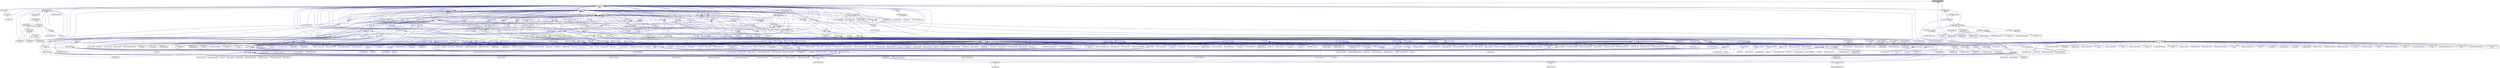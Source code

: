 digraph "sequenced_executor.hpp"
{
  edge [fontname="Helvetica",fontsize="10",labelfontname="Helvetica",labelfontsize="10"];
  node [fontname="Helvetica",fontsize="10",shape=record];
  Node378 [label="sequenced_executor.hpp",height=0.2,width=0.4,color="black", fillcolor="grey75", style="filled", fontcolor="black"];
  Node378 -> Node379 [dir="back",color="midnightblue",fontsize="10",style="solid",fontname="Helvetica"];
  Node379 [label="execution_policy.hpp",height=0.2,width=0.4,color="black", fillcolor="white", style="filled",URL="$d4/d36/execution__policy_8hpp.html"];
  Node379 -> Node380 [dir="back",color="midnightblue",fontsize="10",style="solid",fontname="Helvetica"];
  Node380 [label="block_allocator.hpp",height=0.2,width=0.4,color="black", fillcolor="white", style="filled",URL="$d9/d7a/block__allocator_8hpp.html"];
  Node380 -> Node381 [dir="back",color="midnightblue",fontsize="10",style="solid",fontname="Helvetica"];
  Node381 [label="host.hpp",height=0.2,width=0.4,color="black", fillcolor="white", style="filled",URL="$dd/d78/host_8hpp.html"];
  Node381 -> Node382 [dir="back",color="midnightblue",fontsize="10",style="solid",fontname="Helvetica"];
  Node382 [label="compute.hpp",height=0.2,width=0.4,color="black", fillcolor="white", style="filled",URL="$df/dd0/compute_8hpp.html"];
  Node382 -> Node383 [dir="back",color="midnightblue",fontsize="10",style="solid",fontname="Helvetica"];
  Node383 [label="cublas_matmul.cpp",height=0.2,width=0.4,color="black", fillcolor="white", style="filled",URL="$dd/d84/cublas__matmul_8cpp.html"];
  Node382 -> Node384 [dir="back",color="midnightblue",fontsize="10",style="solid",fontname="Helvetica"];
  Node384 [label="synchronize.cpp",height=0.2,width=0.4,color="black", fillcolor="white", style="filled",URL="$da/da2/synchronize_8cpp.html"];
  Node382 -> Node385 [dir="back",color="midnightblue",fontsize="10",style="solid",fontname="Helvetica"];
  Node385 [label="stream.cpp",height=0.2,width=0.4,color="black", fillcolor="white", style="filled",URL="$da/d5f/stream_8cpp.html"];
  Node382 -> Node386 [dir="back",color="midnightblue",fontsize="10",style="solid",fontname="Helvetica"];
  Node386 [label="for_each_value_proxy.cpp",height=0.2,width=0.4,color="black", fillcolor="white", style="filled",URL="$d1/d78/for__each__value__proxy_8cpp.html"];
  Node382 -> Node387 [dir="back",color="midnightblue",fontsize="10",style="solid",fontname="Helvetica"];
  Node387 [label="block_allocator.cpp",height=0.2,width=0.4,color="black", fillcolor="white", style="filled",URL="$dc/d4a/block__allocator_8cpp.html"];
  Node382 -> Node388 [dir="back",color="midnightblue",fontsize="10",style="solid",fontname="Helvetica"];
  Node388 [label="partitioned_vector\l_target.cpp",height=0.2,width=0.4,color="black", fillcolor="white", style="filled",URL="$d9/dd1/partitioned__vector__target_8cpp.html"];
  Node379 -> Node389 [dir="back",color="midnightblue",fontsize="10",style="solid",fontname="Helvetica"];
  Node389 [label="parallel_execution\l_policy.hpp",height=0.2,width=0.4,color="black", fillcolor="white", style="filled",URL="$d5/ddf/parallel__execution__policy_8hpp.html"];
  Node389 -> Node390 [dir="back",color="midnightblue",fontsize="10",style="solid",fontname="Helvetica"];
  Node390 [label="test_utils.hpp",height=0.2,width=0.4,color="black", fillcolor="white", style="filled",URL="$d2/d18/performance_2parallel__algorithms_2local_2test__utils_8hpp.html"];
  Node390 -> Node391 [dir="back",color="midnightblue",fontsize="10",style="solid",fontname="Helvetica"];
  Node391 [label="benchmark_merge.cpp",height=0.2,width=0.4,color="black", fillcolor="white", style="filled",URL="$dd/d49/benchmark__merge_8cpp.html"];
  Node390 -> Node392 [dir="back",color="midnightblue",fontsize="10",style="solid",fontname="Helvetica"];
  Node392 [label="benchmark_partition.cpp",height=0.2,width=0.4,color="black", fillcolor="white", style="filled",URL="$d9/d88/benchmark__partition_8cpp.html"];
  Node390 -> Node393 [dir="back",color="midnightblue",fontsize="10",style="solid",fontname="Helvetica"];
  Node393 [label="benchmark_partition\l_copy.cpp",height=0.2,width=0.4,color="black", fillcolor="white", style="filled",URL="$d3/d0e/benchmark__partition__copy_8cpp.html"];
  Node390 -> Node394 [dir="back",color="midnightblue",fontsize="10",style="solid",fontname="Helvetica"];
  Node394 [label="benchmark_unique_copy.cpp",height=0.2,width=0.4,color="black", fillcolor="white", style="filled",URL="$d9/d53/benchmark__unique__copy_8cpp.html"];
  Node389 -> Node395 [dir="back",color="midnightblue",fontsize="10",style="solid",fontname="Helvetica"];
  Node395 [label="test_utils.hpp",height=0.2,width=0.4,color="black", fillcolor="white", style="filled",URL="$d5/d53/unit_2parallel_2algorithms_2test__utils_8hpp.html"];
  Node395 -> Node396 [dir="back",color="midnightblue",fontsize="10",style="solid",fontname="Helvetica"];
  Node396 [label="adjacentdifference.cpp",height=0.2,width=0.4,color="black", fillcolor="white", style="filled",URL="$d5/df0/adjacentdifference_8cpp.html"];
  Node395 -> Node397 [dir="back",color="midnightblue",fontsize="10",style="solid",fontname="Helvetica"];
  Node397 [label="adjacentdifference\l_bad_alloc.cpp",height=0.2,width=0.4,color="black", fillcolor="white", style="filled",URL="$d8/d95/adjacentdifference__bad__alloc_8cpp.html"];
  Node395 -> Node398 [dir="back",color="midnightblue",fontsize="10",style="solid",fontname="Helvetica"];
  Node398 [label="adjacentdifference\l_exception.cpp",height=0.2,width=0.4,color="black", fillcolor="white", style="filled",URL="$d8/d0b/adjacentdifference__exception_8cpp.html"];
  Node395 -> Node399 [dir="back",color="midnightblue",fontsize="10",style="solid",fontname="Helvetica"];
  Node399 [label="adjacentfind.cpp",height=0.2,width=0.4,color="black", fillcolor="white", style="filled",URL="$d2/d99/adjacentfind_8cpp.html"];
  Node395 -> Node400 [dir="back",color="midnightblue",fontsize="10",style="solid",fontname="Helvetica"];
  Node400 [label="adjacentfind_bad_alloc.cpp",height=0.2,width=0.4,color="black", fillcolor="white", style="filled",URL="$d3/d2a/adjacentfind__bad__alloc_8cpp.html"];
  Node395 -> Node401 [dir="back",color="midnightblue",fontsize="10",style="solid",fontname="Helvetica"];
  Node401 [label="adjacentfind_binary.cpp",height=0.2,width=0.4,color="black", fillcolor="white", style="filled",URL="$d3/db1/adjacentfind__binary_8cpp.html"];
  Node395 -> Node402 [dir="back",color="midnightblue",fontsize="10",style="solid",fontname="Helvetica"];
  Node402 [label="adjacentfind_binary\l_bad_alloc.cpp",height=0.2,width=0.4,color="black", fillcolor="white", style="filled",URL="$d6/d81/adjacentfind__binary__bad__alloc_8cpp.html"];
  Node395 -> Node403 [dir="back",color="midnightblue",fontsize="10",style="solid",fontname="Helvetica"];
  Node403 [label="adjacentfind_binary\l_exception.cpp",height=0.2,width=0.4,color="black", fillcolor="white", style="filled",URL="$d8/da8/adjacentfind__binary__exception_8cpp.html"];
  Node395 -> Node404 [dir="back",color="midnightblue",fontsize="10",style="solid",fontname="Helvetica"];
  Node404 [label="adjacentfind_exception.cpp",height=0.2,width=0.4,color="black", fillcolor="white", style="filled",URL="$de/d40/adjacentfind__exception_8cpp.html"];
  Node395 -> Node405 [dir="back",color="midnightblue",fontsize="10",style="solid",fontname="Helvetica"];
  Node405 [label="all_of.cpp",height=0.2,width=0.4,color="black", fillcolor="white", style="filled",URL="$db/d88/all__of_8cpp.html"];
  Node395 -> Node406 [dir="back",color="midnightblue",fontsize="10",style="solid",fontname="Helvetica"];
  Node406 [label="any_of.cpp",height=0.2,width=0.4,color="black", fillcolor="white", style="filled",URL="$d8/d5d/any__of_8cpp.html"];
  Node395 -> Node407 [dir="back",color="midnightblue",fontsize="10",style="solid",fontname="Helvetica"];
  Node407 [label="copy.cpp",height=0.2,width=0.4,color="black", fillcolor="white", style="filled",URL="$d9/d54/copy_8cpp.html"];
  Node395 -> Node408 [dir="back",color="midnightblue",fontsize="10",style="solid",fontname="Helvetica"];
  Node408 [label="copyif_bad_alloc.cpp",height=0.2,width=0.4,color="black", fillcolor="white", style="filled",URL="$d0/ddd/copyif__bad__alloc_8cpp.html"];
  Node395 -> Node409 [dir="back",color="midnightblue",fontsize="10",style="solid",fontname="Helvetica"];
  Node409 [label="copyif_exception.cpp",height=0.2,width=0.4,color="black", fillcolor="white", style="filled",URL="$dc/d81/copyif__exception_8cpp.html"];
  Node395 -> Node410 [dir="back",color="midnightblue",fontsize="10",style="solid",fontname="Helvetica"];
  Node410 [label="copyif_forward.cpp",height=0.2,width=0.4,color="black", fillcolor="white", style="filled",URL="$d3/d04/copyif__forward_8cpp.html"];
  Node395 -> Node411 [dir="back",color="midnightblue",fontsize="10",style="solid",fontname="Helvetica"];
  Node411 [label="copyif_input.cpp",height=0.2,width=0.4,color="black", fillcolor="white", style="filled",URL="$d5/d41/copyif__input_8cpp.html"];
  Node395 -> Node412 [dir="back",color="midnightblue",fontsize="10",style="solid",fontname="Helvetica"];
  Node412 [label="copyif_random.cpp",height=0.2,width=0.4,color="black", fillcolor="white", style="filled",URL="$dc/d22/copyif__random_8cpp.html"];
  Node395 -> Node413 [dir="back",color="midnightblue",fontsize="10",style="solid",fontname="Helvetica"];
  Node413 [label="copyn.cpp",height=0.2,width=0.4,color="black", fillcolor="white", style="filled",URL="$d3/d44/copyn_8cpp.html"];
  Node395 -> Node414 [dir="back",color="midnightblue",fontsize="10",style="solid",fontname="Helvetica"];
  Node414 [label="count_tests.hpp",height=0.2,width=0.4,color="black", fillcolor="white", style="filled",URL="$de/d3a/count__tests_8hpp.html"];
  Node414 -> Node415 [dir="back",color="midnightblue",fontsize="10",style="solid",fontname="Helvetica"];
  Node415 [label="count.cpp",height=0.2,width=0.4,color="black", fillcolor="white", style="filled",URL="$d3/d01/count_8cpp.html"];
  Node414 -> Node416 [dir="back",color="midnightblue",fontsize="10",style="solid",fontname="Helvetica"];
  Node416 [label="count_datapar.cpp",height=0.2,width=0.4,color="black", fillcolor="white", style="filled",URL="$d6/d38/count__datapar_8cpp.html"];
  Node395 -> Node417 [dir="back",color="midnightblue",fontsize="10",style="solid",fontname="Helvetica"];
  Node417 [label="countif_tests.hpp",height=0.2,width=0.4,color="black", fillcolor="white", style="filled",URL="$d4/da4/countif__tests_8hpp.html"];
  Node417 -> Node418 [dir="back",color="midnightblue",fontsize="10",style="solid",fontname="Helvetica"];
  Node418 [label="countif.cpp",height=0.2,width=0.4,color="black", fillcolor="white", style="filled",URL="$d9/df1/countif_8cpp.html"];
  Node417 -> Node419 [dir="back",color="midnightblue",fontsize="10",style="solid",fontname="Helvetica"];
  Node419 [label="countif_datapar.cpp",height=0.2,width=0.4,color="black", fillcolor="white", style="filled",URL="$dc/d0b/countif__datapar_8cpp.html"];
  Node395 -> Node420 [dir="back",color="midnightblue",fontsize="10",style="solid",fontname="Helvetica"];
  Node420 [label="destroy_tests.hpp",height=0.2,width=0.4,color="black", fillcolor="white", style="filled",URL="$db/d13/destroy__tests_8hpp.html"];
  Node420 -> Node421 [dir="back",color="midnightblue",fontsize="10",style="solid",fontname="Helvetica"];
  Node421 [label="destroy.cpp",height=0.2,width=0.4,color="black", fillcolor="white", style="filled",URL="$dd/d93/destroy_8cpp.html"];
  Node395 -> Node422 [dir="back",color="midnightblue",fontsize="10",style="solid",fontname="Helvetica"];
  Node422 [label="destroyn.cpp",height=0.2,width=0.4,color="black", fillcolor="white", style="filled",URL="$de/dbc/destroyn_8cpp.html"];
  Node395 -> Node423 [dir="back",color="midnightblue",fontsize="10",style="solid",fontname="Helvetica"];
  Node423 [label="equal.cpp",height=0.2,width=0.4,color="black", fillcolor="white", style="filled",URL="$df/d99/equal_8cpp.html"];
  Node395 -> Node424 [dir="back",color="midnightblue",fontsize="10",style="solid",fontname="Helvetica"];
  Node424 [label="equal_binary.cpp",height=0.2,width=0.4,color="black", fillcolor="white", style="filled",URL="$d2/ddd/equal__binary_8cpp.html"];
  Node395 -> Node425 [dir="back",color="midnightblue",fontsize="10",style="solid",fontname="Helvetica"];
  Node425 [label="exclusive_scan.cpp",height=0.2,width=0.4,color="black", fillcolor="white", style="filled",URL="$dc/dd7/exclusive__scan_8cpp.html"];
  Node395 -> Node426 [dir="back",color="midnightblue",fontsize="10",style="solid",fontname="Helvetica"];
  Node426 [label="exclusive_scan2.cpp",height=0.2,width=0.4,color="black", fillcolor="white", style="filled",URL="$dc/dc7/exclusive__scan2_8cpp.html"];
  Node395 -> Node427 [dir="back",color="midnightblue",fontsize="10",style="solid",fontname="Helvetica"];
  Node427 [label="exclusive_scan_bad\l_alloc.cpp",height=0.2,width=0.4,color="black", fillcolor="white", style="filled",URL="$d5/ded/exclusive__scan__bad__alloc_8cpp.html"];
  Node395 -> Node428 [dir="back",color="midnightblue",fontsize="10",style="solid",fontname="Helvetica"];
  Node428 [label="exclusive_scan_exception.cpp",height=0.2,width=0.4,color="black", fillcolor="white", style="filled",URL="$d1/d9b/exclusive__scan__exception_8cpp.html"];
  Node395 -> Node429 [dir="back",color="midnightblue",fontsize="10",style="solid",fontname="Helvetica"];
  Node429 [label="exclusive_scan_validate.cpp",height=0.2,width=0.4,color="black", fillcolor="white", style="filled",URL="$df/d8d/exclusive__scan__validate_8cpp.html"];
  Node395 -> Node430 [dir="back",color="midnightblue",fontsize="10",style="solid",fontname="Helvetica"];
  Node430 [label="fill.cpp",height=0.2,width=0.4,color="black", fillcolor="white", style="filled",URL="$db/df9/fill_8cpp.html"];
  Node395 -> Node431 [dir="back",color="midnightblue",fontsize="10",style="solid",fontname="Helvetica"];
  Node431 [label="filln.cpp",height=0.2,width=0.4,color="black", fillcolor="white", style="filled",URL="$d7/df6/filln_8cpp.html"];
  Node395 -> Node432 [dir="back",color="midnightblue",fontsize="10",style="solid",fontname="Helvetica"];
  Node432 [label="find.cpp",height=0.2,width=0.4,color="black", fillcolor="white", style="filled",URL="$d4/dfc/find_8cpp.html"];
  Node395 -> Node433 [dir="back",color="midnightblue",fontsize="10",style="solid",fontname="Helvetica"];
  Node433 [label="findend.cpp",height=0.2,width=0.4,color="black", fillcolor="white", style="filled",URL="$de/d27/findend_8cpp.html"];
  Node395 -> Node434 [dir="back",color="midnightblue",fontsize="10",style="solid",fontname="Helvetica"];
  Node434 [label="findfirstof.cpp",height=0.2,width=0.4,color="black", fillcolor="white", style="filled",URL="$da/d85/findfirstof_8cpp.html"];
  Node395 -> Node435 [dir="back",color="midnightblue",fontsize="10",style="solid",fontname="Helvetica"];
  Node435 [label="findfirstof_binary.cpp",height=0.2,width=0.4,color="black", fillcolor="white", style="filled",URL="$db/da2/findfirstof__binary_8cpp.html"];
  Node395 -> Node436 [dir="back",color="midnightblue",fontsize="10",style="solid",fontname="Helvetica"];
  Node436 [label="findif.cpp",height=0.2,width=0.4,color="black", fillcolor="white", style="filled",URL="$d4/d38/findif_8cpp.html"];
  Node395 -> Node437 [dir="back",color="midnightblue",fontsize="10",style="solid",fontname="Helvetica"];
  Node437 [label="findifnot.cpp",height=0.2,width=0.4,color="black", fillcolor="white", style="filled",URL="$dd/df5/findifnot_8cpp.html"];
  Node395 -> Node438 [dir="back",color="midnightblue",fontsize="10",style="solid",fontname="Helvetica"];
  Node438 [label="findifnot_bad_alloc.cpp",height=0.2,width=0.4,color="black", fillcolor="white", style="filled",URL="$df/de4/findifnot__bad__alloc_8cpp.html"];
  Node395 -> Node439 [dir="back",color="midnightblue",fontsize="10",style="solid",fontname="Helvetica"];
  Node439 [label="findifnot_exception.cpp",height=0.2,width=0.4,color="black", fillcolor="white", style="filled",URL="$dc/d17/findifnot__exception_8cpp.html"];
  Node395 -> Node440 [dir="back",color="midnightblue",fontsize="10",style="solid",fontname="Helvetica"];
  Node440 [label="for_loop.cpp",height=0.2,width=0.4,color="black", fillcolor="white", style="filled",URL="$de/d62/for__loop_8cpp.html"];
  Node395 -> Node441 [dir="back",color="midnightblue",fontsize="10",style="solid",fontname="Helvetica"];
  Node441 [label="for_loop_induction.cpp",height=0.2,width=0.4,color="black", fillcolor="white", style="filled",URL="$dc/d69/for__loop__induction_8cpp.html"];
  Node395 -> Node442 [dir="back",color="midnightblue",fontsize="10",style="solid",fontname="Helvetica"];
  Node442 [label="for_loop_induction\l_async.cpp",height=0.2,width=0.4,color="black", fillcolor="white", style="filled",URL="$d6/dc7/for__loop__induction__async_8cpp.html"];
  Node395 -> Node443 [dir="back",color="midnightblue",fontsize="10",style="solid",fontname="Helvetica"];
  Node443 [label="for_loop_n.cpp",height=0.2,width=0.4,color="black", fillcolor="white", style="filled",URL="$de/da4/for__loop__n_8cpp.html"];
  Node395 -> Node444 [dir="back",color="midnightblue",fontsize="10",style="solid",fontname="Helvetica"];
  Node444 [label="for_loop_n_strided.cpp",height=0.2,width=0.4,color="black", fillcolor="white", style="filled",URL="$d8/d8f/for__loop__n__strided_8cpp.html"];
  Node395 -> Node445 [dir="back",color="midnightblue",fontsize="10",style="solid",fontname="Helvetica"];
  Node445 [label="for_loop_reduction.cpp",height=0.2,width=0.4,color="black", fillcolor="white", style="filled",URL="$d9/dcb/for__loop__reduction_8cpp.html"];
  Node395 -> Node446 [dir="back",color="midnightblue",fontsize="10",style="solid",fontname="Helvetica"];
  Node446 [label="for_loop_reduction\l_async.cpp",height=0.2,width=0.4,color="black", fillcolor="white", style="filled",URL="$d8/dfb/for__loop__reduction__async_8cpp.html"];
  Node395 -> Node447 [dir="back",color="midnightblue",fontsize="10",style="solid",fontname="Helvetica"];
  Node447 [label="for_loop_strided.cpp",height=0.2,width=0.4,color="black", fillcolor="white", style="filled",URL="$d1/d10/for__loop__strided_8cpp.html"];
  Node395 -> Node448 [dir="back",color="midnightblue",fontsize="10",style="solid",fontname="Helvetica"];
  Node448 [label="foreach_tests.hpp",height=0.2,width=0.4,color="black", fillcolor="white", style="filled",URL="$d4/d2c/algorithms_2foreach__tests_8hpp.html"];
  Node448 -> Node449 [dir="back",color="midnightblue",fontsize="10",style="solid",fontname="Helvetica"];
  Node449 [label="foreach.cpp",height=0.2,width=0.4,color="black", fillcolor="white", style="filled",URL="$d1/d33/foreach_8cpp.html"];
  Node448 -> Node450 [dir="back",color="midnightblue",fontsize="10",style="solid",fontname="Helvetica"];
  Node450 [label="foreach_executors.cpp",height=0.2,width=0.4,color="black", fillcolor="white", style="filled",URL="$d3/d54/foreach__executors_8cpp.html"];
  Node448 -> Node451 [dir="back",color="midnightblue",fontsize="10",style="solid",fontname="Helvetica"];
  Node451 [label="foreach_executors_v1.cpp",height=0.2,width=0.4,color="black", fillcolor="white", style="filled",URL="$dd/dda/foreach__executors__v1_8cpp.html"];
  Node448 -> Node452 [dir="back",color="midnightblue",fontsize="10",style="solid",fontname="Helvetica"];
  Node452 [label="foreachn.cpp",height=0.2,width=0.4,color="black", fillcolor="white", style="filled",URL="$d3/d1b/foreachn_8cpp.html"];
  Node448 -> Node453 [dir="back",color="midnightblue",fontsize="10",style="solid",fontname="Helvetica"];
  Node453 [label="foreach_datapar.cpp",height=0.2,width=0.4,color="black", fillcolor="white", style="filled",URL="$da/dfb/foreach__datapar_8cpp.html"];
  Node448 -> Node454 [dir="back",color="midnightblue",fontsize="10",style="solid",fontname="Helvetica"];
  Node454 [label="foreachn_datapar.cpp",height=0.2,width=0.4,color="black", fillcolor="white", style="filled",URL="$d3/ddd/foreachn__datapar_8cpp.html"];
  Node448 -> Node455 [dir="back",color="midnightblue",fontsize="10",style="solid",fontname="Helvetica"];
  Node455 [label="executor_parameters.cpp",height=0.2,width=0.4,color="black", fillcolor="white", style="filled",URL="$dc/d90/executor__parameters_8cpp.html"];
  Node448 -> Node456 [dir="back",color="midnightblue",fontsize="10",style="solid",fontname="Helvetica"];
  Node456 [label="executor_parameters\l_timer_hooks.cpp",height=0.2,width=0.4,color="black", fillcolor="white", style="filled",URL="$d4/d85/executor__parameters__timer__hooks_8cpp.html"];
  Node448 -> Node457 [dir="back",color="midnightblue",fontsize="10",style="solid",fontname="Helvetica"];
  Node457 [label="persistent_executor\l_parameters.cpp",height=0.2,width=0.4,color="black", fillcolor="white", style="filled",URL="$db/d9b/persistent__executor__parameters_8cpp.html"];
  Node395 -> Node458 [dir="back",color="midnightblue",fontsize="10",style="solid",fontname="Helvetica"];
  Node458 [label="foreach_tests_prefetching.hpp",height=0.2,width=0.4,color="black", fillcolor="white", style="filled",URL="$de/d0e/foreach__tests__prefetching_8hpp.html"];
  Node458 -> Node459 [dir="back",color="midnightblue",fontsize="10",style="solid",fontname="Helvetica"];
  Node459 [label="foreach_prefetching.cpp",height=0.2,width=0.4,color="black", fillcolor="white", style="filled",URL="$d4/df0/foreach__prefetching_8cpp.html"];
  Node458 -> Node460 [dir="back",color="midnightblue",fontsize="10",style="solid",fontname="Helvetica"];
  Node460 [label="foreach_prefetching\l_executors_v1.cpp",height=0.2,width=0.4,color="black", fillcolor="white", style="filled",URL="$dd/d50/foreach__prefetching__executors__v1_8cpp.html"];
  Node395 -> Node461 [dir="back",color="midnightblue",fontsize="10",style="solid",fontname="Helvetica"];
  Node461 [label="foreach_tests_projection.hpp",height=0.2,width=0.4,color="black", fillcolor="white", style="filled",URL="$dd/d98/algorithms_2foreach__tests__projection_8hpp.html"];
  Node461 -> Node462 [dir="back",color="midnightblue",fontsize="10",style="solid",fontname="Helvetica"];
  Node462 [label="foreach_projection.cpp",height=0.2,width=0.4,color="black", fillcolor="white", style="filled",URL="$d3/d3e/foreach__projection_8cpp.html"];
  Node395 -> Node463 [dir="back",color="midnightblue",fontsize="10",style="solid",fontname="Helvetica"];
  Node463 [label="foreachn_bad_alloc.cpp",height=0.2,width=0.4,color="black", fillcolor="white", style="filled",URL="$dc/dad/foreachn__bad__alloc_8cpp.html"];
  Node395 -> Node464 [dir="back",color="midnightblue",fontsize="10",style="solid",fontname="Helvetica"];
  Node464 [label="foreachn_exception.cpp",height=0.2,width=0.4,color="black", fillcolor="white", style="filled",URL="$d7/d9a/foreachn__exception_8cpp.html"];
  Node395 -> Node465 [dir="back",color="midnightblue",fontsize="10",style="solid",fontname="Helvetica"];
  Node465 [label="foreachn_projection.cpp",height=0.2,width=0.4,color="black", fillcolor="white", style="filled",URL="$db/deb/foreachn__projection_8cpp.html"];
  Node395 -> Node466 [dir="back",color="midnightblue",fontsize="10",style="solid",fontname="Helvetica"];
  Node466 [label="foreachn_projection\l_bad_alloc.cpp",height=0.2,width=0.4,color="black", fillcolor="white", style="filled",URL="$dc/d8d/foreachn__projection__bad__alloc_8cpp.html"];
  Node395 -> Node467 [dir="back",color="midnightblue",fontsize="10",style="solid",fontname="Helvetica"];
  Node467 [label="foreachn_projection\l_exception.cpp",height=0.2,width=0.4,color="black", fillcolor="white", style="filled",URL="$db/df7/foreachn__projection__exception_8cpp.html"];
  Node395 -> Node468 [dir="back",color="midnightblue",fontsize="10",style="solid",fontname="Helvetica"];
  Node468 [label="generate.cpp",height=0.2,width=0.4,color="black", fillcolor="white", style="filled",URL="$d4/da7/generate_8cpp.html"];
  Node395 -> Node469 [dir="back",color="midnightblue",fontsize="10",style="solid",fontname="Helvetica"];
  Node469 [label="generaten.cpp",height=0.2,width=0.4,color="black", fillcolor="white", style="filled",URL="$d6/dd4/generaten_8cpp.html"];
  Node395 -> Node470 [dir="back",color="midnightblue",fontsize="10",style="solid",fontname="Helvetica"];
  Node470 [label="includes.cpp",height=0.2,width=0.4,color="black", fillcolor="white", style="filled",URL="$dc/d10/includes_8cpp.html"];
  Node395 -> Node471 [dir="back",color="midnightblue",fontsize="10",style="solid",fontname="Helvetica"];
  Node471 [label="inclusive_scan_tests.hpp",height=0.2,width=0.4,color="black", fillcolor="white", style="filled",URL="$d1/d1e/inclusive__scan__tests_8hpp.html"];
  Node471 -> Node472 [dir="back",color="midnightblue",fontsize="10",style="solid",fontname="Helvetica"];
  Node472 [label="inclusive_scan.cpp",height=0.2,width=0.4,color="black", fillcolor="white", style="filled",URL="$d4/d31/inclusive__scan_8cpp.html"];
  Node471 -> Node473 [dir="back",color="midnightblue",fontsize="10",style="solid",fontname="Helvetica"];
  Node473 [label="inclusive_scan_executors\l_v1.cpp",height=0.2,width=0.4,color="black", fillcolor="white", style="filled",URL="$da/dda/inclusive__scan__executors__v1_8cpp.html"];
  Node395 -> Node474 [dir="back",color="midnightblue",fontsize="10",style="solid",fontname="Helvetica"];
  Node474 [label="is_heap_tests.hpp",height=0.2,width=0.4,color="black", fillcolor="white", style="filled",URL="$d7/ddd/is__heap__tests_8hpp.html"];
  Node474 -> Node475 [dir="back",color="midnightblue",fontsize="10",style="solid",fontname="Helvetica"];
  Node475 [label="is_heap.cpp",height=0.2,width=0.4,color="black", fillcolor="white", style="filled",URL="$d1/d1e/is__heap_8cpp.html"];
  Node474 -> Node476 [dir="back",color="midnightblue",fontsize="10",style="solid",fontname="Helvetica"];
  Node476 [label="is_heap_until.cpp",height=0.2,width=0.4,color="black", fillcolor="white", style="filled",URL="$dd/d28/is__heap__until_8cpp.html"];
  Node395 -> Node475 [dir="back",color="midnightblue",fontsize="10",style="solid",fontname="Helvetica"];
  Node395 -> Node476 [dir="back",color="midnightblue",fontsize="10",style="solid",fontname="Helvetica"];
  Node395 -> Node477 [dir="back",color="midnightblue",fontsize="10",style="solid",fontname="Helvetica"];
  Node477 [label="is_partitioned.cpp",height=0.2,width=0.4,color="black", fillcolor="white", style="filled",URL="$df/d07/is__partitioned_8cpp.html"];
  Node395 -> Node478 [dir="back",color="midnightblue",fontsize="10",style="solid",fontname="Helvetica"];
  Node478 [label="is_sorted_tests.hpp",height=0.2,width=0.4,color="black", fillcolor="white", style="filled",URL="$d7/d7f/is__sorted__tests_8hpp.html"];
  Node478 -> Node479 [dir="back",color="midnightblue",fontsize="10",style="solid",fontname="Helvetica"];
  Node479 [label="is_sorted.cpp",height=0.2,width=0.4,color="black", fillcolor="white", style="filled",URL="$df/d8f/is__sorted_8cpp.html"];
  Node478 -> Node480 [dir="back",color="midnightblue",fontsize="10",style="solid",fontname="Helvetica"];
  Node480 [label="is_sorted_executors\l_v1.cpp",height=0.2,width=0.4,color="black", fillcolor="white", style="filled",URL="$d1/d98/is__sorted__executors__v1_8cpp.html"];
  Node395 -> Node481 [dir="back",color="midnightblue",fontsize="10",style="solid",fontname="Helvetica"];
  Node481 [label="is_sorted_until.cpp",height=0.2,width=0.4,color="black", fillcolor="white", style="filled",URL="$d0/d1b/is__sorted__until_8cpp.html"];
  Node395 -> Node482 [dir="back",color="midnightblue",fontsize="10",style="solid",fontname="Helvetica"];
  Node482 [label="lexicographical_compare.cpp",height=0.2,width=0.4,color="black", fillcolor="white", style="filled",URL="$dd/de6/lexicographical__compare_8cpp.html"];
  Node395 -> Node483 [dir="back",color="midnightblue",fontsize="10",style="solid",fontname="Helvetica"];
  Node483 [label="max_element.cpp",height=0.2,width=0.4,color="black", fillcolor="white", style="filled",URL="$d4/d10/max__element_8cpp.html"];
  Node395 -> Node484 [dir="back",color="midnightblue",fontsize="10",style="solid",fontname="Helvetica"];
  Node484 [label="merge_tests.hpp",height=0.2,width=0.4,color="black", fillcolor="white", style="filled",URL="$dc/d10/merge__tests_8hpp.html"];
  Node484 -> Node485 [dir="back",color="midnightblue",fontsize="10",style="solid",fontname="Helvetica"];
  Node485 [label="merge.cpp",height=0.2,width=0.4,color="black", fillcolor="white", style="filled",URL="$d1/da4/merge_8cpp.html"];
  Node395 -> Node485 [dir="back",color="midnightblue",fontsize="10",style="solid",fontname="Helvetica"];
  Node395 -> Node486 [dir="back",color="midnightblue",fontsize="10",style="solid",fontname="Helvetica"];
  Node486 [label="min_element.cpp",height=0.2,width=0.4,color="black", fillcolor="white", style="filled",URL="$d3/dab/min__element_8cpp.html"];
  Node395 -> Node487 [dir="back",color="midnightblue",fontsize="10",style="solid",fontname="Helvetica"];
  Node487 [label="minmax_element.cpp",height=0.2,width=0.4,color="black", fillcolor="white", style="filled",URL="$da/df0/minmax__element_8cpp.html"];
  Node395 -> Node488 [dir="back",color="midnightblue",fontsize="10",style="solid",fontname="Helvetica"];
  Node488 [label="mismatch.cpp",height=0.2,width=0.4,color="black", fillcolor="white", style="filled",URL="$da/d76/mismatch_8cpp.html"];
  Node395 -> Node489 [dir="back",color="midnightblue",fontsize="10",style="solid",fontname="Helvetica"];
  Node489 [label="mismatch_binary.cpp",height=0.2,width=0.4,color="black", fillcolor="white", style="filled",URL="$d0/d8b/mismatch__binary_8cpp.html"];
  Node395 -> Node490 [dir="back",color="midnightblue",fontsize="10",style="solid",fontname="Helvetica"];
  Node490 [label="move.cpp",height=0.2,width=0.4,color="black", fillcolor="white", style="filled",URL="$d5/d5f/move_8cpp.html"];
  Node395 -> Node491 [dir="back",color="midnightblue",fontsize="10",style="solid",fontname="Helvetica"];
  Node491 [label="none_of.cpp",height=0.2,width=0.4,color="black", fillcolor="white", style="filled",URL="$de/d32/none__of_8cpp.html"];
  Node395 -> Node492 [dir="back",color="midnightblue",fontsize="10",style="solid",fontname="Helvetica"];
  Node492 [label="partition_tests.hpp",height=0.2,width=0.4,color="black", fillcolor="white", style="filled",URL="$df/dd8/partition__tests_8hpp.html"];
  Node492 -> Node493 [dir="back",color="midnightblue",fontsize="10",style="solid",fontname="Helvetica"];
  Node493 [label="partition.cpp",height=0.2,width=0.4,color="black", fillcolor="white", style="filled",URL="$d6/daf/tests_2unit_2parallel_2algorithms_2partition_8cpp.html"];
  Node395 -> Node493 [dir="back",color="midnightblue",fontsize="10",style="solid",fontname="Helvetica"];
  Node395 -> Node494 [dir="back",color="midnightblue",fontsize="10",style="solid",fontname="Helvetica"];
  Node494 [label="partition_copy_tests.hpp",height=0.2,width=0.4,color="black", fillcolor="white", style="filled",URL="$d9/dfa/partition__copy__tests_8hpp.html"];
  Node494 -> Node495 [dir="back",color="midnightblue",fontsize="10",style="solid",fontname="Helvetica"];
  Node495 [label="partition_copy.cpp",height=0.2,width=0.4,color="black", fillcolor="white", style="filled",URL="$d8/d61/partition__copy_8cpp.html"];
  Node395 -> Node495 [dir="back",color="midnightblue",fontsize="10",style="solid",fontname="Helvetica"];
  Node395 -> Node496 [dir="back",color="midnightblue",fontsize="10",style="solid",fontname="Helvetica"];
  Node496 [label="reduce_.cpp",height=0.2,width=0.4,color="black", fillcolor="white", style="filled",URL="$d5/d03/reduce___8cpp.html"];
  Node395 -> Node497 [dir="back",color="midnightblue",fontsize="10",style="solid",fontname="Helvetica"];
  Node497 [label="sort_tests.hpp",height=0.2,width=0.4,color="black", fillcolor="white", style="filled",URL="$d8/d97/sort__tests_8hpp.html"];
  Node497 -> Node498 [dir="back",color="midnightblue",fontsize="10",style="solid",fontname="Helvetica"];
  Node498 [label="reduce_by_key.cpp",height=0.2,width=0.4,color="black", fillcolor="white", style="filled",URL="$dd/dde/reduce__by__key_8cpp.html"];
  Node497 -> Node499 [dir="back",color="midnightblue",fontsize="10",style="solid",fontname="Helvetica"];
  Node499 [label="sort.cpp",height=0.2,width=0.4,color="black", fillcolor="white", style="filled",URL="$d3/d7c/sort_8cpp.html"];
  Node497 -> Node500 [dir="back",color="midnightblue",fontsize="10",style="solid",fontname="Helvetica"];
  Node500 [label="sort_by_key.cpp",height=0.2,width=0.4,color="black", fillcolor="white", style="filled",URL="$df/daa/sort__by__key_8cpp.html"];
  Node497 -> Node501 [dir="back",color="midnightblue",fontsize="10",style="solid",fontname="Helvetica"];
  Node501 [label="sort_exceptions.cpp",height=0.2,width=0.4,color="black", fillcolor="white", style="filled",URL="$dc/d28/sort__exceptions_8cpp.html"];
  Node395 -> Node502 [dir="back",color="midnightblue",fontsize="10",style="solid",fontname="Helvetica"];
  Node502 [label="remove_copy.cpp",height=0.2,width=0.4,color="black", fillcolor="white", style="filled",URL="$de/db8/remove__copy_8cpp.html"];
  Node395 -> Node503 [dir="back",color="midnightblue",fontsize="10",style="solid",fontname="Helvetica"];
  Node503 [label="remove_copy_if.cpp",height=0.2,width=0.4,color="black", fillcolor="white", style="filled",URL="$d1/d0f/remove__copy__if_8cpp.html"];
  Node395 -> Node504 [dir="back",color="midnightblue",fontsize="10",style="solid",fontname="Helvetica"];
  Node504 [label="replace.cpp",height=0.2,width=0.4,color="black", fillcolor="white", style="filled",URL="$d6/d96/replace_8cpp.html"];
  Node395 -> Node505 [dir="back",color="midnightblue",fontsize="10",style="solid",fontname="Helvetica"];
  Node505 [label="replace_copy.cpp",height=0.2,width=0.4,color="black", fillcolor="white", style="filled",URL="$da/d69/replace__copy_8cpp.html"];
  Node395 -> Node506 [dir="back",color="midnightblue",fontsize="10",style="solid",fontname="Helvetica"];
  Node506 [label="replace_copy_if.cpp",height=0.2,width=0.4,color="black", fillcolor="white", style="filled",URL="$d4/d1c/replace__copy__if_8cpp.html"];
  Node395 -> Node507 [dir="back",color="midnightblue",fontsize="10",style="solid",fontname="Helvetica"];
  Node507 [label="replace_if.cpp",height=0.2,width=0.4,color="black", fillcolor="white", style="filled",URL="$de/ded/replace__if_8cpp.html"];
  Node395 -> Node508 [dir="back",color="midnightblue",fontsize="10",style="solid",fontname="Helvetica"];
  Node508 [label="reverse.cpp",height=0.2,width=0.4,color="black", fillcolor="white", style="filled",URL="$d8/dc4/reverse_8cpp.html"];
  Node395 -> Node509 [dir="back",color="midnightblue",fontsize="10",style="solid",fontname="Helvetica"];
  Node509 [label="reverse_copy.cpp",height=0.2,width=0.4,color="black", fillcolor="white", style="filled",URL="$dd/d14/reverse__copy_8cpp.html"];
  Node395 -> Node510 [dir="back",color="midnightblue",fontsize="10",style="solid",fontname="Helvetica"];
  Node510 [label="rotate.cpp",height=0.2,width=0.4,color="black", fillcolor="white", style="filled",URL="$d7/d5d/rotate_8cpp.html"];
  Node395 -> Node511 [dir="back",color="midnightblue",fontsize="10",style="solid",fontname="Helvetica"];
  Node511 [label="rotate_copy.cpp",height=0.2,width=0.4,color="black", fillcolor="white", style="filled",URL="$da/d77/rotate__copy_8cpp.html"];
  Node395 -> Node512 [dir="back",color="midnightblue",fontsize="10",style="solid",fontname="Helvetica"];
  Node512 [label="search.cpp",height=0.2,width=0.4,color="black", fillcolor="white", style="filled",URL="$d9/def/search_8cpp.html"];
  Node395 -> Node513 [dir="back",color="midnightblue",fontsize="10",style="solid",fontname="Helvetica"];
  Node513 [label="searchn.cpp",height=0.2,width=0.4,color="black", fillcolor="white", style="filled",URL="$dc/dc5/searchn_8cpp.html"];
  Node395 -> Node514 [dir="back",color="midnightblue",fontsize="10",style="solid",fontname="Helvetica"];
  Node514 [label="set_difference.cpp",height=0.2,width=0.4,color="black", fillcolor="white", style="filled",URL="$d5/d98/set__difference_8cpp.html"];
  Node395 -> Node515 [dir="back",color="midnightblue",fontsize="10",style="solid",fontname="Helvetica"];
  Node515 [label="set_intersection.cpp",height=0.2,width=0.4,color="black", fillcolor="white", style="filled",URL="$dd/d83/set__intersection_8cpp.html"];
  Node395 -> Node516 [dir="back",color="midnightblue",fontsize="10",style="solid",fontname="Helvetica"];
  Node516 [label="set_symmetric_difference.cpp",height=0.2,width=0.4,color="black", fillcolor="white", style="filled",URL="$d4/d0c/set__symmetric__difference_8cpp.html"];
  Node395 -> Node517 [dir="back",color="midnightblue",fontsize="10",style="solid",fontname="Helvetica"];
  Node517 [label="set_union.cpp",height=0.2,width=0.4,color="black", fillcolor="white", style="filled",URL="$d7/d76/set__union_8cpp.html"];
  Node395 -> Node518 [dir="back",color="midnightblue",fontsize="10",style="solid",fontname="Helvetica"];
  Node518 [label="stable_partition_tests.hpp",height=0.2,width=0.4,color="black", fillcolor="white", style="filled",URL="$d0/d99/stable__partition__tests_8hpp.html"];
  Node518 -> Node519 [dir="back",color="midnightblue",fontsize="10",style="solid",fontname="Helvetica"];
  Node519 [label="stable_partition.cpp",height=0.2,width=0.4,color="black", fillcolor="white", style="filled",URL="$db/dcd/stable__partition_8cpp.html"];
  Node395 -> Node520 [dir="back",color="midnightblue",fontsize="10",style="solid",fontname="Helvetica"];
  Node520 [label="swapranges.cpp",height=0.2,width=0.4,color="black", fillcolor="white", style="filled",URL="$df/d4e/swapranges_8cpp.html"];
  Node395 -> Node521 [dir="back",color="midnightblue",fontsize="10",style="solid",fontname="Helvetica"];
  Node521 [label="transform_tests.hpp",height=0.2,width=0.4,color="black", fillcolor="white", style="filled",URL="$de/db6/transform__tests_8hpp.html"];
  Node521 -> Node522 [dir="back",color="midnightblue",fontsize="10",style="solid",fontname="Helvetica"];
  Node522 [label="transform.cpp",height=0.2,width=0.4,color="black", fillcolor="white", style="filled",URL="$d8/d8c/transform_8cpp.html"];
  Node521 -> Node523 [dir="back",color="midnightblue",fontsize="10",style="solid",fontname="Helvetica"];
  Node523 [label="transform_datapar.cpp",height=0.2,width=0.4,color="black", fillcolor="white", style="filled",URL="$da/df1/transform__datapar_8cpp.html"];
  Node395 -> Node524 [dir="back",color="midnightblue",fontsize="10",style="solid",fontname="Helvetica"];
  Node524 [label="transform_binary_tests.hpp",height=0.2,width=0.4,color="black", fillcolor="white", style="filled",URL="$dd/d5d/transform__binary__tests_8hpp.html"];
  Node524 -> Node525 [dir="back",color="midnightblue",fontsize="10",style="solid",fontname="Helvetica"];
  Node525 [label="transform_binary.cpp",height=0.2,width=0.4,color="black", fillcolor="white", style="filled",URL="$d1/d75/transform__binary_8cpp.html"];
  Node524 -> Node526 [dir="back",color="midnightblue",fontsize="10",style="solid",fontname="Helvetica"];
  Node526 [label="transform_binary_datapar.cpp",height=0.2,width=0.4,color="black", fillcolor="white", style="filled",URL="$d2/d77/transform__binary__datapar_8cpp.html"];
  Node395 -> Node527 [dir="back",color="midnightblue",fontsize="10",style="solid",fontname="Helvetica"];
  Node527 [label="transform_binary2_tests.hpp",height=0.2,width=0.4,color="black", fillcolor="white", style="filled",URL="$d7/dcc/transform__binary2__tests_8hpp.html"];
  Node527 -> Node528 [dir="back",color="midnightblue",fontsize="10",style="solid",fontname="Helvetica"];
  Node528 [label="transform_binary2.cpp",height=0.2,width=0.4,color="black", fillcolor="white", style="filled",URL="$d1/d5d/transform__binary2_8cpp.html"];
  Node527 -> Node529 [dir="back",color="midnightblue",fontsize="10",style="solid",fontname="Helvetica"];
  Node529 [label="transform_binary2_datapar.cpp",height=0.2,width=0.4,color="black", fillcolor="white", style="filled",URL="$d4/d76/transform__binary2__datapar_8cpp.html"];
  Node395 -> Node530 [dir="back",color="midnightblue",fontsize="10",style="solid",fontname="Helvetica"];
  Node530 [label="transform_exclusive\l_scan.cpp",height=0.2,width=0.4,color="black", fillcolor="white", style="filled",URL="$d0/d9c/transform__exclusive__scan_8cpp.html"];
  Node395 -> Node531 [dir="back",color="midnightblue",fontsize="10",style="solid",fontname="Helvetica"];
  Node531 [label="transform_inclusive\l_scan.cpp",height=0.2,width=0.4,color="black", fillcolor="white", style="filled",URL="$d0/d83/transform__inclusive__scan_8cpp.html"];
  Node395 -> Node532 [dir="back",color="midnightblue",fontsize="10",style="solid",fontname="Helvetica"];
  Node532 [label="transform_reduce.cpp",height=0.2,width=0.4,color="black", fillcolor="white", style="filled",URL="$dc/db9/transform__reduce_8cpp.html"];
  Node395 -> Node533 [dir="back",color="midnightblue",fontsize="10",style="solid",fontname="Helvetica"];
  Node533 [label="transform_reduce_binary\l_tests.hpp",height=0.2,width=0.4,color="black", fillcolor="white", style="filled",URL="$da/d3e/transform__reduce__binary__tests_8hpp.html"];
  Node533 -> Node534 [dir="back",color="midnightblue",fontsize="10",style="solid",fontname="Helvetica"];
  Node534 [label="transform_reduce_binary.cpp",height=0.2,width=0.4,color="black", fillcolor="white", style="filled",URL="$d2/db0/transform__reduce__binary_8cpp.html"];
  Node533 -> Node535 [dir="back",color="midnightblue",fontsize="10",style="solid",fontname="Helvetica"];
  Node535 [label="transform_reduce_binary\l_datapar.cpp",height=0.2,width=0.4,color="black", fillcolor="white", style="filled",URL="$d8/d42/transform__reduce__binary__datapar_8cpp.html"];
  Node395 -> Node536 [dir="back",color="midnightblue",fontsize="10",style="solid",fontname="Helvetica"];
  Node536 [label="transform_reduce_binary\l_bad_alloc.cpp",height=0.2,width=0.4,color="black", fillcolor="white", style="filled",URL="$d6/d34/transform__reduce__binary__bad__alloc_8cpp.html"];
  Node395 -> Node537 [dir="back",color="midnightblue",fontsize="10",style="solid",fontname="Helvetica"];
  Node537 [label="transform_reduce_binary\l_exception.cpp",height=0.2,width=0.4,color="black", fillcolor="white", style="filled",URL="$d0/d01/transform__reduce__binary__exception_8cpp.html"];
  Node395 -> Node538 [dir="back",color="midnightblue",fontsize="10",style="solid",fontname="Helvetica"];
  Node538 [label="uninitialized_copy\l_tests.hpp",height=0.2,width=0.4,color="black", fillcolor="white", style="filled",URL="$d4/dae/uninitialized__copy__tests_8hpp.html"];
  Node538 -> Node539 [dir="back",color="midnightblue",fontsize="10",style="solid",fontname="Helvetica"];
  Node539 [label="uninitialized_copy.cpp",height=0.2,width=0.4,color="black", fillcolor="white", style="filled",URL="$d7/d92/uninitialized__copy_8cpp.html"];
  Node538 -> Node540 [dir="back",color="midnightblue",fontsize="10",style="solid",fontname="Helvetica"];
  Node540 [label="uninitialized_copy\l_executors_v1.cpp",height=0.2,width=0.4,color="black", fillcolor="white", style="filled",URL="$da/d28/uninitialized__copy__executors__v1_8cpp.html"];
  Node395 -> Node541 [dir="back",color="midnightblue",fontsize="10",style="solid",fontname="Helvetica"];
  Node541 [label="uninitialized_copyn.cpp",height=0.2,width=0.4,color="black", fillcolor="white", style="filled",URL="$d8/d4f/uninitialized__copyn_8cpp.html"];
  Node395 -> Node542 [dir="back",color="midnightblue",fontsize="10",style="solid",fontname="Helvetica"];
  Node542 [label="uninitialized_default\l_construct_tests.hpp",height=0.2,width=0.4,color="black", fillcolor="white", style="filled",URL="$de/def/uninitialized__default__construct__tests_8hpp.html"];
  Node542 -> Node543 [dir="back",color="midnightblue",fontsize="10",style="solid",fontname="Helvetica"];
  Node543 [label="uninitialized_default\l_construct.cpp",height=0.2,width=0.4,color="black", fillcolor="white", style="filled",URL="$d0/d35/uninitialized__default__construct_8cpp.html"];
  Node395 -> Node544 [dir="back",color="midnightblue",fontsize="10",style="solid",fontname="Helvetica"];
  Node544 [label="uninitialized_default\l_constructn.cpp",height=0.2,width=0.4,color="black", fillcolor="white", style="filled",URL="$d4/dfe/uninitialized__default__constructn_8cpp.html"];
  Node395 -> Node545 [dir="back",color="midnightblue",fontsize="10",style="solid",fontname="Helvetica"];
  Node545 [label="uninitialized_fill.cpp",height=0.2,width=0.4,color="black", fillcolor="white", style="filled",URL="$d7/da6/uninitialized__fill_8cpp.html"];
  Node395 -> Node546 [dir="back",color="midnightblue",fontsize="10",style="solid",fontname="Helvetica"];
  Node546 [label="uninitialized_filln.cpp",height=0.2,width=0.4,color="black", fillcolor="white", style="filled",URL="$d8/de9/uninitialized__filln_8cpp.html"];
  Node395 -> Node547 [dir="back",color="midnightblue",fontsize="10",style="solid",fontname="Helvetica"];
  Node547 [label="uninitialized_move\l_tests.hpp",height=0.2,width=0.4,color="black", fillcolor="white", style="filled",URL="$d4/daa/uninitialized__move__tests_8hpp.html"];
  Node547 -> Node548 [dir="back",color="midnightblue",fontsize="10",style="solid",fontname="Helvetica"];
  Node548 [label="uninitialized_move.cpp",height=0.2,width=0.4,color="black", fillcolor="white", style="filled",URL="$d9/da0/uninitialized__move_8cpp.html"];
  Node395 -> Node549 [dir="back",color="midnightblue",fontsize="10",style="solid",fontname="Helvetica"];
  Node549 [label="uninitialized_moven.cpp",height=0.2,width=0.4,color="black", fillcolor="white", style="filled",URL="$d8/daa/uninitialized__moven_8cpp.html"];
  Node395 -> Node550 [dir="back",color="midnightblue",fontsize="10",style="solid",fontname="Helvetica"];
  Node550 [label="uninitialized_value\l_construct_tests.hpp",height=0.2,width=0.4,color="black", fillcolor="white", style="filled",URL="$dc/d40/uninitialized__value__construct__tests_8hpp.html"];
  Node550 -> Node551 [dir="back",color="midnightblue",fontsize="10",style="solid",fontname="Helvetica"];
  Node551 [label="uninitialized_value\l_construct.cpp",height=0.2,width=0.4,color="black", fillcolor="white", style="filled",URL="$de/d0f/uninitialized__value__construct_8cpp.html"];
  Node395 -> Node552 [dir="back",color="midnightblue",fontsize="10",style="solid",fontname="Helvetica"];
  Node552 [label="uninitialized_value\l_constructn.cpp",height=0.2,width=0.4,color="black", fillcolor="white", style="filled",URL="$d2/d2b/uninitialized__value__constructn_8cpp.html"];
  Node395 -> Node553 [dir="back",color="midnightblue",fontsize="10",style="solid",fontname="Helvetica"];
  Node553 [label="unique_copy_tests.hpp",height=0.2,width=0.4,color="black", fillcolor="white", style="filled",URL="$d8/dff/unique__copy__tests_8hpp.html"];
  Node553 -> Node554 [dir="back",color="midnightblue",fontsize="10",style="solid",fontname="Helvetica"];
  Node554 [label="unique_copy.cpp",height=0.2,width=0.4,color="black", fillcolor="white", style="filled",URL="$de/dbb/unique__copy_8cpp.html"];
  Node395 -> Node554 [dir="back",color="midnightblue",fontsize="10",style="solid",fontname="Helvetica"];
  Node395 -> Node555 [dir="back",color="midnightblue",fontsize="10",style="solid",fontname="Helvetica"];
  Node555 [label="foreach_datapar_zipiter.cpp",height=0.2,width=0.4,color="black", fillcolor="white", style="filled",URL="$d3/de7/foreach__datapar__zipiter_8cpp.html"];
  Node389 -> Node556 [dir="back",color="midnightblue",fontsize="10",style="solid",fontname="Helvetica"];
  Node556 [label="test_utils.hpp",height=0.2,width=0.4,color="black", fillcolor="white", style="filled",URL="$db/d5c/unit_2parallel_2container__algorithms_2test__utils_8hpp.html"];
  Node556 -> Node557 [dir="back",color="midnightblue",fontsize="10",style="solid",fontname="Helvetica"];
  Node557 [label="copy_range.cpp",height=0.2,width=0.4,color="black", fillcolor="white", style="filled",URL="$d8/d92/copy__range_8cpp.html"];
  Node556 -> Node558 [dir="back",color="midnightblue",fontsize="10",style="solid",fontname="Helvetica"];
  Node558 [label="copyif_range.cpp",height=0.2,width=0.4,color="black", fillcolor="white", style="filled",URL="$dc/dff/copyif__range_8cpp.html"];
  Node556 -> Node559 [dir="back",color="midnightblue",fontsize="10",style="solid",fontname="Helvetica"];
  Node559 [label="foreach_tests.hpp",height=0.2,width=0.4,color="black", fillcolor="white", style="filled",URL="$d1/da3/container__algorithms_2foreach__tests_8hpp.html"];
  Node559 -> Node560 [dir="back",color="midnightblue",fontsize="10",style="solid",fontname="Helvetica"];
  Node560 [label="foreach_range.cpp",height=0.2,width=0.4,color="black", fillcolor="white", style="filled",URL="$d1/d8e/foreach__range_8cpp.html"];
  Node556 -> Node561 [dir="back",color="midnightblue",fontsize="10",style="solid",fontname="Helvetica"];
  Node561 [label="foreach_tests_projection.hpp",height=0.2,width=0.4,color="black", fillcolor="white", style="filled",URL="$d4/d89/container__algorithms_2foreach__tests__projection_8hpp.html"];
  Node561 -> Node562 [dir="back",color="midnightblue",fontsize="10",style="solid",fontname="Helvetica"];
  Node562 [label="foreach_range_projection.cpp",height=0.2,width=0.4,color="black", fillcolor="white", style="filled",URL="$d6/d56/foreach__range__projection_8cpp.html"];
  Node556 -> Node563 [dir="back",color="midnightblue",fontsize="10",style="solid",fontname="Helvetica"];
  Node563 [label="generate_range.cpp",height=0.2,width=0.4,color="black", fillcolor="white", style="filled",URL="$d3/d4f/generate__range_8cpp.html"];
  Node556 -> Node564 [dir="back",color="midnightblue",fontsize="10",style="solid",fontname="Helvetica"];
  Node564 [label="is_heap_range.cpp",height=0.2,width=0.4,color="black", fillcolor="white", style="filled",URL="$d3/df7/is__heap__range_8cpp.html"];
  Node556 -> Node565 [dir="back",color="midnightblue",fontsize="10",style="solid",fontname="Helvetica"];
  Node565 [label="is_heap_until_range.cpp",height=0.2,width=0.4,color="black", fillcolor="white", style="filled",URL="$d8/d9a/is__heap__until__range_8cpp.html"];
  Node556 -> Node566 [dir="back",color="midnightblue",fontsize="10",style="solid",fontname="Helvetica"];
  Node566 [label="max_element_range.cpp",height=0.2,width=0.4,color="black", fillcolor="white", style="filled",URL="$d2/de4/max__element__range_8cpp.html"];
  Node556 -> Node567 [dir="back",color="midnightblue",fontsize="10",style="solid",fontname="Helvetica"];
  Node567 [label="merge_range.cpp",height=0.2,width=0.4,color="black", fillcolor="white", style="filled",URL="$db/d38/merge__range_8cpp.html"];
  Node556 -> Node568 [dir="back",color="midnightblue",fontsize="10",style="solid",fontname="Helvetica"];
  Node568 [label="min_element_range.cpp",height=0.2,width=0.4,color="black", fillcolor="white", style="filled",URL="$da/d24/min__element__range_8cpp.html"];
  Node556 -> Node569 [dir="back",color="midnightblue",fontsize="10",style="solid",fontname="Helvetica"];
  Node569 [label="minmax_element_range.cpp",height=0.2,width=0.4,color="black", fillcolor="white", style="filled",URL="$d4/d1d/minmax__element__range_8cpp.html"];
  Node556 -> Node570 [dir="back",color="midnightblue",fontsize="10",style="solid",fontname="Helvetica"];
  Node570 [label="partition_copy_range.cpp",height=0.2,width=0.4,color="black", fillcolor="white", style="filled",URL="$d6/df9/partition__copy__range_8cpp.html"];
  Node556 -> Node571 [dir="back",color="midnightblue",fontsize="10",style="solid",fontname="Helvetica"];
  Node571 [label="partition_range.cpp",height=0.2,width=0.4,color="black", fillcolor="white", style="filled",URL="$da/d9a/partition__range_8cpp.html"];
  Node556 -> Node572 [dir="back",color="midnightblue",fontsize="10",style="solid",fontname="Helvetica"];
  Node572 [label="remove_copy_if_range.cpp",height=0.2,width=0.4,color="black", fillcolor="white", style="filled",URL="$df/d42/remove__copy__if__range_8cpp.html"];
  Node556 -> Node573 [dir="back",color="midnightblue",fontsize="10",style="solid",fontname="Helvetica"];
  Node573 [label="remove_copy_range.cpp",height=0.2,width=0.4,color="black", fillcolor="white", style="filled",URL="$dd/d90/remove__copy__range_8cpp.html"];
  Node556 -> Node574 [dir="back",color="midnightblue",fontsize="10",style="solid",fontname="Helvetica"];
  Node574 [label="replace_copy_if_range.cpp",height=0.2,width=0.4,color="black", fillcolor="white", style="filled",URL="$dc/d56/replace__copy__if__range_8cpp.html"];
  Node556 -> Node575 [dir="back",color="midnightblue",fontsize="10",style="solid",fontname="Helvetica"];
  Node575 [label="replace_copy_range.cpp",height=0.2,width=0.4,color="black", fillcolor="white", style="filled",URL="$d9/def/replace__copy__range_8cpp.html"];
  Node556 -> Node576 [dir="back",color="midnightblue",fontsize="10",style="solid",fontname="Helvetica"];
  Node576 [label="replace_if_range.cpp",height=0.2,width=0.4,color="black", fillcolor="white", style="filled",URL="$df/d8d/replace__if__range_8cpp.html"];
  Node556 -> Node577 [dir="back",color="midnightblue",fontsize="10",style="solid",fontname="Helvetica"];
  Node577 [label="replace_range.cpp",height=0.2,width=0.4,color="black", fillcolor="white", style="filled",URL="$d8/de4/replace__range_8cpp.html"];
  Node556 -> Node578 [dir="back",color="midnightblue",fontsize="10",style="solid",fontname="Helvetica"];
  Node578 [label="reverse_copy_range.cpp",height=0.2,width=0.4,color="black", fillcolor="white", style="filled",URL="$dc/d43/reverse__copy__range_8cpp.html"];
  Node556 -> Node579 [dir="back",color="midnightblue",fontsize="10",style="solid",fontname="Helvetica"];
  Node579 [label="reverse_range.cpp",height=0.2,width=0.4,color="black", fillcolor="white", style="filled",URL="$df/de9/reverse__range_8cpp.html"];
  Node556 -> Node580 [dir="back",color="midnightblue",fontsize="10",style="solid",fontname="Helvetica"];
  Node580 [label="rotate_copy_range.cpp",height=0.2,width=0.4,color="black", fillcolor="white", style="filled",URL="$df/d8b/rotate__copy__range_8cpp.html"];
  Node556 -> Node581 [dir="back",color="midnightblue",fontsize="10",style="solid",fontname="Helvetica"];
  Node581 [label="rotate_range.cpp",height=0.2,width=0.4,color="black", fillcolor="white", style="filled",URL="$d5/d40/rotate__range_8cpp.html"];
  Node556 -> Node582 [dir="back",color="midnightblue",fontsize="10",style="solid",fontname="Helvetica"];
  Node582 [label="sort_range_tests.hpp",height=0.2,width=0.4,color="black", fillcolor="white", style="filled",URL="$df/d52/sort__range__tests_8hpp.html"];
  Node582 -> Node583 [dir="back",color="midnightblue",fontsize="10",style="solid",fontname="Helvetica"];
  Node583 [label="sort_range.cpp",height=0.2,width=0.4,color="black", fillcolor="white", style="filled",URL="$dd/d6a/sort__range_8cpp.html"];
  Node556 -> Node584 [dir="back",color="midnightblue",fontsize="10",style="solid",fontname="Helvetica"];
  Node584 [label="transform_range.cpp",height=0.2,width=0.4,color="black", fillcolor="white", style="filled",URL="$de/dba/transform__range_8cpp.html"];
  Node556 -> Node585 [dir="back",color="midnightblue",fontsize="10",style="solid",fontname="Helvetica"];
  Node585 [label="transform_range_binary.cpp",height=0.2,width=0.4,color="black", fillcolor="white", style="filled",URL="$df/d17/transform__range__binary_8cpp.html"];
  Node556 -> Node586 [dir="back",color="midnightblue",fontsize="10",style="solid",fontname="Helvetica"];
  Node586 [label="transform_range_binary2.cpp",height=0.2,width=0.4,color="black", fillcolor="white", style="filled",URL="$df/d62/transform__range__binary2_8cpp.html"];
  Node556 -> Node587 [dir="back",color="midnightblue",fontsize="10",style="solid",fontname="Helvetica"];
  Node587 [label="unique_copy_range.cpp",height=0.2,width=0.4,color="black", fillcolor="white", style="filled",URL="$db/d2d/unique__copy__range_8cpp.html"];
  Node379 -> Node588 [dir="back",color="midnightblue",fontsize="10",style="solid",fontname="Helvetica"];
  Node588 [label="spmd_block.hpp",height=0.2,width=0.4,color="black", fillcolor="white", style="filled",URL="$d7/d72/lcos_2local_2spmd__block_8hpp.html"];
  Node588 -> Node589 [dir="back",color="midnightblue",fontsize="10",style="solid",fontname="Helvetica"];
  Node589 [label="spmd_block.hpp",height=0.2,width=0.4,color="black", fillcolor="white", style="filled",URL="$d0/d37/parallel_2spmd__block_8hpp.html"];
  Node589 -> Node590 [dir="back",color="midnightblue",fontsize="10",style="solid",fontname="Helvetica"];
  Node590 [label="spmd_block.cpp",height=0.2,width=0.4,color="black", fillcolor="white", style="filled",URL="$d7/dbf/spmd__block_8cpp.html"];
  Node379 -> Node591 [dir="back",color="midnightblue",fontsize="10",style="solid",fontname="Helvetica"];
  Node591 [label="spmd_block.hpp",height=0.2,width=0.4,color="black", fillcolor="white", style="filled",URL="$d3/d34/lcos_2spmd__block_8hpp.html"];
  Node591 -> Node592 [dir="back",color="midnightblue",fontsize="10",style="solid",fontname="Helvetica"];
  Node592 [label="coarray.hpp",height=0.2,width=0.4,color="black", fillcolor="white", style="filled",URL="$d0/da7/coarray_8hpp.html"];
  Node592 -> Node593 [dir="back",color="midnightblue",fontsize="10",style="solid",fontname="Helvetica"];
  Node593 [label="coarray.cpp",height=0.2,width=0.4,color="black", fillcolor="white", style="filled",URL="$d8/d2c/coarray_8cpp.html"];
  Node592 -> Node594 [dir="back",color="midnightblue",fontsize="10",style="solid",fontname="Helvetica"];
  Node594 [label="coarray_all_reduce.cpp",height=0.2,width=0.4,color="black", fillcolor="white", style="filled",URL="$da/ddb/coarray__all__reduce_8cpp.html"];
  Node591 -> Node595 [dir="back",color="midnightblue",fontsize="10",style="solid",fontname="Helvetica"];
  Node595 [label="view_element.hpp",height=0.2,width=0.4,color="black", fillcolor="white", style="filled",URL="$de/d49/view__element_8hpp.html"];
  Node595 -> Node596 [dir="back",color="midnightblue",fontsize="10",style="solid",fontname="Helvetica"];
  Node596 [label="partitioned_vector\l_local_view_iterator.hpp",height=0.2,width=0.4,color="black", fillcolor="white", style="filled",URL="$d2/dd5/partitioned__vector__local__view__iterator_8hpp.html"];
  Node596 -> Node597 [dir="back",color="midnightblue",fontsize="10",style="solid",fontname="Helvetica"];
  Node597 [label="partitioned_vector\l_local_view.hpp",height=0.2,width=0.4,color="black", fillcolor="white", style="filled",URL="$d3/de6/partitioned__vector__local__view_8hpp.html"];
  Node597 -> Node598 [dir="back",color="midnightblue",fontsize="10",style="solid",fontname="Helvetica"];
  Node598 [label="partitioned_vector\l_view.hpp",height=0.2,width=0.4,color="black", fillcolor="white", style="filled",URL="$d9/db2/include_2partitioned__vector__view_8hpp.html"];
  Node598 -> Node599 [dir="back",color="midnightblue",fontsize="10",style="solid",fontname="Helvetica"];
  Node599 [label="partitioned_vector\l_subview.cpp",height=0.2,width=0.4,color="black", fillcolor="white", style="filled",URL="$dc/d09/partitioned__vector__subview_8cpp.html"];
  Node598 -> Node600 [dir="back",color="midnightblue",fontsize="10",style="solid",fontname="Helvetica"];
  Node600 [label="partitioned_vector\l_view.cpp",height=0.2,width=0.4,color="black", fillcolor="white", style="filled",URL="$d9/dcf/partitioned__vector__view_8cpp.html"];
  Node598 -> Node601 [dir="back",color="midnightblue",fontsize="10",style="solid",fontname="Helvetica"];
  Node601 [label="partitioned_vector\l_view_iterator.cpp",height=0.2,width=0.4,color="black", fillcolor="white", style="filled",URL="$d6/d94/partitioned__vector__view__iterator_8cpp.html"];
  Node597 -> Node599 [dir="back",color="midnightblue",fontsize="10",style="solid",fontname="Helvetica"];
  Node597 -> Node600 [dir="back",color="midnightblue",fontsize="10",style="solid",fontname="Helvetica"];
  Node595 -> Node602 [dir="back",color="midnightblue",fontsize="10",style="solid",fontname="Helvetica"];
  Node602 [label="partitioned_vector\l_view_iterator.hpp",height=0.2,width=0.4,color="black", fillcolor="white", style="filled",URL="$df/d4b/partitioned__vector__view__iterator_8hpp.html"];
  Node602 -> Node603 [dir="back",color="midnightblue",fontsize="10",style="solid",fontname="Helvetica"];
  Node603 [label="partitioned_vector\l_view.hpp",height=0.2,width=0.4,color="black", fillcolor="white", style="filled",URL="$da/dc2/components_2containers_2partitioned__vector_2partitioned__vector__view_8hpp.html"];
  Node603 -> Node592 [dir="back",color="midnightblue",fontsize="10",style="solid",fontname="Helvetica"];
  Node603 -> Node597 [dir="back",color="midnightblue",fontsize="10",style="solid",fontname="Helvetica"];
  Node603 -> Node598 [dir="back",color="midnightblue",fontsize="10",style="solid",fontname="Helvetica"];
  Node603 -> Node599 [dir="back",color="midnightblue",fontsize="10",style="solid",fontname="Helvetica"];
  Node603 -> Node600 [dir="back",color="midnightblue",fontsize="10",style="solid",fontname="Helvetica"];
  Node591 -> Node603 [dir="back",color="midnightblue",fontsize="10",style="solid",fontname="Helvetica"];
  Node591 -> Node593 [dir="back",color="midnightblue",fontsize="10",style="solid",fontname="Helvetica"];
  Node591 -> Node594 [dir="back",color="midnightblue",fontsize="10",style="solid",fontname="Helvetica"];
  Node591 -> Node599 [dir="back",color="midnightblue",fontsize="10",style="solid",fontname="Helvetica"];
  Node591 -> Node600 [dir="back",color="midnightblue",fontsize="10",style="solid",fontname="Helvetica"];
  Node591 -> Node601 [dir="back",color="midnightblue",fontsize="10",style="solid",fontname="Helvetica"];
  Node591 -> Node604 [dir="back",color="midnightblue",fontsize="10",style="solid",fontname="Helvetica"];
  Node604 [label="global_spmd_block.cpp",height=0.2,width=0.4,color="black", fillcolor="white", style="filled",URL="$da/d4f/global__spmd__block_8cpp.html"];
  Node379 -> Node605 [dir="back",color="midnightblue",fontsize="10",style="solid",fontname="Helvetica"];
  Node605 [label="adjacent_difference.hpp",height=0.2,width=0.4,color="black", fillcolor="white", style="filled",URL="$d1/d17/adjacent__difference_8hpp.html"];
  Node605 -> Node606 [dir="back",color="midnightblue",fontsize="10",style="solid",fontname="Helvetica"];
  Node606 [label="parallel_adjacent_difference.hpp",height=0.2,width=0.4,color="black", fillcolor="white", style="filled",URL="$d0/d0e/parallel__adjacent__difference_8hpp.html"];
  Node606 -> Node396 [dir="back",color="midnightblue",fontsize="10",style="solid",fontname="Helvetica"];
  Node606 -> Node397 [dir="back",color="midnightblue",fontsize="10",style="solid",fontname="Helvetica"];
  Node606 -> Node398 [dir="back",color="midnightblue",fontsize="10",style="solid",fontname="Helvetica"];
  Node605 -> Node607 [dir="back",color="midnightblue",fontsize="10",style="solid",fontname="Helvetica"];
  Node607 [label="numeric.hpp",height=0.2,width=0.4,color="black", fillcolor="white", style="filled",URL="$de/dd5/numeric_8hpp.html"];
  Node607 -> Node608 [dir="back",color="midnightblue",fontsize="10",style="solid",fontname="Helvetica"];
  Node608 [label="parallel_numeric.hpp",height=0.2,width=0.4,color="black", fillcolor="white", style="filled",URL="$d9/db1/parallel__numeric_8hpp.html"];
  Node608 -> Node609 [dir="back",color="midnightblue",fontsize="10",style="solid",fontname="Helvetica"];
  Node609 [label="vector_counting_dotproduct.cpp",height=0.2,width=0.4,color="black", fillcolor="white", style="filled",URL="$df/de9/vector__counting__dotproduct_8cpp.html"];
  Node608 -> Node610 [dir="back",color="midnightblue",fontsize="10",style="solid",fontname="Helvetica"];
  Node610 [label="vector_zip_dotproduct.cpp",height=0.2,width=0.4,color="black", fillcolor="white", style="filled",URL="$dc/d18/vector__zip__dotproduct_8cpp.html"];
  Node608 -> Node611 [dir="back",color="midnightblue",fontsize="10",style="solid",fontname="Helvetica"];
  Node611 [label="transpose_await.cpp",height=0.2,width=0.4,color="black", fillcolor="white", style="filled",URL="$de/d68/transpose__await_8cpp.html"];
  Node608 -> Node612 [dir="back",color="midnightblue",fontsize="10",style="solid",fontname="Helvetica"];
  Node612 [label="transpose_block.cpp",height=0.2,width=0.4,color="black", fillcolor="white", style="filled",URL="$d0/de1/transpose__block_8cpp.html"];
  Node608 -> Node613 [dir="back",color="midnightblue",fontsize="10",style="solid",fontname="Helvetica"];
  Node613 [label="transpose_block_numa.cpp",height=0.2,width=0.4,color="black", fillcolor="white", style="filled",URL="$dd/d3b/transpose__block__numa_8cpp.html"];
  Node608 -> Node614 [dir="back",color="midnightblue",fontsize="10",style="solid",fontname="Helvetica"];
  Node614 [label="transpose_smp.cpp",height=0.2,width=0.4,color="black", fillcolor="white", style="filled",URL="$d2/d99/transpose__smp_8cpp.html"];
  Node608 -> Node615 [dir="back",color="midnightblue",fontsize="10",style="solid",fontname="Helvetica"];
  Node615 [label="transpose_smp_block.cpp",height=0.2,width=0.4,color="black", fillcolor="white", style="filled",URL="$da/d4d/transpose__smp__block_8cpp.html"];
  Node608 -> Node616 [dir="back",color="midnightblue",fontsize="10",style="solid",fontname="Helvetica"];
  Node616 [label="transform_reduce_scaling.cpp",height=0.2,width=0.4,color="black", fillcolor="white", style="filled",URL="$db/d2a/transform__reduce__scaling_8cpp.html"];
  Node379 -> Node617 [dir="back",color="midnightblue",fontsize="10",style="solid",fontname="Helvetica"];
  Node617 [label="adjacent_find.hpp",height=0.2,width=0.4,color="black", fillcolor="white", style="filled",URL="$d6/d68/adjacent__find_8hpp.html"];
  Node617 -> Node618 [dir="back",color="midnightblue",fontsize="10",style="solid",fontname="Helvetica"];
  Node618 [label="parallel_adjacent_find.hpp",height=0.2,width=0.4,color="black", fillcolor="white", style="filled",URL="$df/d90/parallel__adjacent__find_8hpp.html"];
  Node618 -> Node399 [dir="back",color="midnightblue",fontsize="10",style="solid",fontname="Helvetica"];
  Node618 -> Node400 [dir="back",color="midnightblue",fontsize="10",style="solid",fontname="Helvetica"];
  Node618 -> Node401 [dir="back",color="midnightblue",fontsize="10",style="solid",fontname="Helvetica"];
  Node618 -> Node402 [dir="back",color="midnightblue",fontsize="10",style="solid",fontname="Helvetica"];
  Node618 -> Node403 [dir="back",color="midnightblue",fontsize="10",style="solid",fontname="Helvetica"];
  Node618 -> Node404 [dir="back",color="midnightblue",fontsize="10",style="solid",fontname="Helvetica"];
  Node617 -> Node619 [dir="back",color="midnightblue",fontsize="10",style="solid",fontname="Helvetica"];
  Node619 [label="algorithm.hpp",height=0.2,width=0.4,color="black", fillcolor="white", style="filled",URL="$de/d55/algorithm_8hpp.html"];
  Node619 -> Node620 [dir="back",color="midnightblue",fontsize="10",style="solid",fontname="Helvetica"];
  Node620 [label="parallel_algorithm.hpp",height=0.2,width=0.4,color="black", fillcolor="white", style="filled",URL="$d9/db1/parallel__algorithm_8hpp.html"];
  Node620 -> Node621 [dir="back",color="midnightblue",fontsize="10",style="solid",fontname="Helvetica"];
  Node621 [label="1d_stencil_4.cpp",height=0.2,width=0.4,color="black", fillcolor="white", style="filled",URL="$d1/d7d/1d__stencil__4_8cpp.html"];
  Node620 -> Node622 [dir="back",color="midnightblue",fontsize="10",style="solid",fontname="Helvetica"];
  Node622 [label="1d_stencil_4_parallel.cpp",height=0.2,width=0.4,color="black", fillcolor="white", style="filled",URL="$d6/d05/1d__stencil__4__parallel_8cpp.html"];
  Node620 -> Node623 [dir="back",color="midnightblue",fontsize="10",style="solid",fontname="Helvetica"];
  Node623 [label="1d_stencil_4_repart.cpp",height=0.2,width=0.4,color="black", fillcolor="white", style="filled",URL="$d0/d6b/1d__stencil__4__repart_8cpp.html"];
  Node620 -> Node624 [dir="back",color="midnightblue",fontsize="10",style="solid",fontname="Helvetica"];
  Node624 [label="1d_stencil_4_throttle.cpp",height=0.2,width=0.4,color="black", fillcolor="white", style="filled",URL="$d6/de5/1d__stencil__4__throttle_8cpp.html"];
  Node620 -> Node625 [dir="back",color="midnightblue",fontsize="10",style="solid",fontname="Helvetica"];
  Node625 [label="safe_object.cpp",height=0.2,width=0.4,color="black", fillcolor="white", style="filled",URL="$dd/d52/safe__object_8cpp.html"];
  Node620 -> Node609 [dir="back",color="midnightblue",fontsize="10",style="solid",fontname="Helvetica"];
  Node620 -> Node610 [dir="back",color="midnightblue",fontsize="10",style="solid",fontname="Helvetica"];
  Node620 -> Node611 [dir="back",color="midnightblue",fontsize="10",style="solid",fontname="Helvetica"];
  Node620 -> Node612 [dir="back",color="midnightblue",fontsize="10",style="solid",fontname="Helvetica"];
  Node620 -> Node613 [dir="back",color="midnightblue",fontsize="10",style="solid",fontname="Helvetica"];
  Node620 -> Node614 [dir="back",color="midnightblue",fontsize="10",style="solid",fontname="Helvetica"];
  Node620 -> Node615 [dir="back",color="midnightblue",fontsize="10",style="solid",fontname="Helvetica"];
  Node620 -> Node626 [dir="back",color="midnightblue",fontsize="10",style="solid",fontname="Helvetica"];
  Node626 [label="foreach_scaling.cpp",height=0.2,width=0.4,color="black", fillcolor="white", style="filled",URL="$d4/d94/foreach__scaling_8cpp.html"];
  Node620 -> Node627 [dir="back",color="midnightblue",fontsize="10",style="solid",fontname="Helvetica"];
  Node627 [label="partitioned_vector\l_foreach.cpp",height=0.2,width=0.4,color="black", fillcolor="white", style="filled",URL="$df/d5f/partitioned__vector__foreach_8cpp.html"];
  Node620 -> Node628 [dir="back",color="midnightblue",fontsize="10",style="solid",fontname="Helvetica"];
  Node628 [label="is_executor_1691.cpp",height=0.2,width=0.4,color="black", fillcolor="white", style="filled",URL="$d2/d1e/is__executor__1691_8cpp.html"];
  Node620 -> Node629 [dir="back",color="midnightblue",fontsize="10",style="solid",fontname="Helvetica"];
  Node629 [label="static_chunker_2282.cpp",height=0.2,width=0.4,color="black", fillcolor="white", style="filled",URL="$d5/d52/static__chunker__2282_8cpp.html"];
  Node620 -> Node461 [dir="back",color="midnightblue",fontsize="10",style="solid",fontname="Helvetica"];
  Node620 -> Node457 [dir="back",color="midnightblue",fontsize="10",style="solid",fontname="Helvetica"];
  Node619 -> Node630 [dir="back",color="midnightblue",fontsize="10",style="solid",fontname="Helvetica"];
  Node630 [label="parallel_container\l_algorithm.hpp",height=0.2,width=0.4,color="black", fillcolor="white", style="filled",URL="$d4/d28/parallel__container__algorithm_8hpp.html"];
  Node630 -> Node559 [dir="back",color="midnightblue",fontsize="10",style="solid",fontname="Helvetica"];
  Node630 -> Node561 [dir="back",color="midnightblue",fontsize="10",style="solid",fontname="Helvetica"];
  Node630 -> Node582 [dir="back",color="midnightblue",fontsize="10",style="solid",fontname="Helvetica"];
  Node619 -> Node631 [dir="back",color="midnightblue",fontsize="10",style="solid",fontname="Helvetica"];
  Node631 [label="container_algorithms.hpp",height=0.2,width=0.4,color="black", fillcolor="white", style="filled",URL="$de/da1/container__algorithms_8hpp.html"];
  Node631 -> Node630 [dir="back",color="midnightblue",fontsize="10",style="solid",fontname="Helvetica"];
  Node619 -> Node632 [dir="back",color="midnightblue",fontsize="10",style="solid",fontname="Helvetica"];
  Node632 [label="segmented_algorithm.hpp",height=0.2,width=0.4,color="black", fillcolor="white", style="filled",URL="$d2/d57/segmented__algorithm_8hpp.html"];
  Node619 -> Node435 [dir="back",color="midnightblue",fontsize="10",style="solid",fontname="Helvetica"];
  Node619 -> Node498 [dir="back",color="midnightblue",fontsize="10",style="solid",fontname="Helvetica"];
  Node619 -> Node500 [dir="back",color="midnightblue",fontsize="10",style="solid",fontname="Helvetica"];
  Node379 -> Node633 [dir="back",color="midnightblue",fontsize="10",style="solid",fontname="Helvetica"];
  Node633 [label="all_any_none.hpp",height=0.2,width=0.4,color="black", fillcolor="white", style="filled",URL="$d8/ddd/all__any__none_8hpp.html"];
  Node633 -> Node634 [dir="back",color="midnightblue",fontsize="10",style="solid",fontname="Helvetica"];
  Node634 [label="parallel_all_any_none\l_of.hpp",height=0.2,width=0.4,color="black", fillcolor="white", style="filled",URL="$df/ddf/parallel__all__any__none__of_8hpp.html"];
  Node634 -> Node405 [dir="back",color="midnightblue",fontsize="10",style="solid",fontname="Helvetica"];
  Node634 -> Node406 [dir="back",color="midnightblue",fontsize="10",style="solid",fontname="Helvetica"];
  Node634 -> Node491 [dir="back",color="midnightblue",fontsize="10",style="solid",fontname="Helvetica"];
  Node633 -> Node619 [dir="back",color="midnightblue",fontsize="10",style="solid",fontname="Helvetica"];
  Node379 -> Node635 [dir="back",color="midnightblue",fontsize="10",style="solid",fontname="Helvetica"];
  Node635 [label="copy.hpp",height=0.2,width=0.4,color="black", fillcolor="white", style="filled",URL="$d3/d90/algorithms_2copy_8hpp.html"];
  Node635 -> Node636 [dir="back",color="midnightblue",fontsize="10",style="solid",fontname="Helvetica"];
  Node636 [label="parallel_copy.hpp",height=0.2,width=0.4,color="black", fillcolor="white", style="filled",URL="$d8/d06/parallel__copy_8hpp.html"];
  Node636 -> Node383 [dir="back",color="midnightblue",fontsize="10",style="solid",fontname="Helvetica"];
  Node636 -> Node385 [dir="back",color="midnightblue",fontsize="10",style="solid",fontname="Helvetica"];
  Node636 -> Node392 [dir="back",color="midnightblue",fontsize="10",style="solid",fontname="Helvetica"];
  Node636 -> Node637 [dir="back",color="midnightblue",fontsize="10",style="solid",fontname="Helvetica"];
  Node637 [label="scan_shortlength.cpp",height=0.2,width=0.4,color="black", fillcolor="white", style="filled",URL="$de/d75/scan__shortlength_8cpp.html"];
  Node636 -> Node407 [dir="back",color="midnightblue",fontsize="10",style="solid",fontname="Helvetica"];
  Node636 -> Node408 [dir="back",color="midnightblue",fontsize="10",style="solid",fontname="Helvetica"];
  Node636 -> Node409 [dir="back",color="midnightblue",fontsize="10",style="solid",fontname="Helvetica"];
  Node636 -> Node410 [dir="back",color="midnightblue",fontsize="10",style="solid",fontname="Helvetica"];
  Node636 -> Node411 [dir="back",color="midnightblue",fontsize="10",style="solid",fontname="Helvetica"];
  Node636 -> Node412 [dir="back",color="midnightblue",fontsize="10",style="solid",fontname="Helvetica"];
  Node636 -> Node413 [dir="back",color="midnightblue",fontsize="10",style="solid",fontname="Helvetica"];
  Node636 -> Node557 [dir="back",color="midnightblue",fontsize="10",style="solid",fontname="Helvetica"];
  Node636 -> Node558 [dir="back",color="midnightblue",fontsize="10",style="solid",fontname="Helvetica"];
  Node636 -> Node638 [dir="back",color="midnightblue",fontsize="10",style="solid",fontname="Helvetica"];
  Node638 [label="partitioned_vector\l_copy.cpp",height=0.2,width=0.4,color="black", fillcolor="white", style="filled",URL="$d9/d91/partitioned__vector__copy_8cpp.html"];
  Node635 -> Node619 [dir="back",color="midnightblue",fontsize="10",style="solid",fontname="Helvetica"];
  Node635 -> Node639 [dir="back",color="midnightblue",fontsize="10",style="solid",fontname="Helvetica"];
  Node639 [label="reduce_by_key.hpp",height=0.2,width=0.4,color="black", fillcolor="white", style="filled",URL="$d9/d4a/reduce__by__key_8hpp.html"];
  Node639 -> Node640 [dir="back",color="midnightblue",fontsize="10",style="solid",fontname="Helvetica"];
  Node640 [label="parallel_reduce.hpp",height=0.2,width=0.4,color="black", fillcolor="white", style="filled",URL="$d4/d04/parallel__reduce_8hpp.html"];
  Node640 -> Node496 [dir="back",color="midnightblue",fontsize="10",style="solid",fontname="Helvetica"];
  Node640 -> Node641 [dir="back",color="midnightblue",fontsize="10",style="solid",fontname="Helvetica"];
  Node641 [label="partitioned_vector\l_reduce.cpp",height=0.2,width=0.4,color="black", fillcolor="white", style="filled",URL="$d0/d35/partitioned__vector__reduce_8cpp.html"];
  Node639 -> Node498 [dir="back",color="midnightblue",fontsize="10",style="solid",fontname="Helvetica"];
  Node635 -> Node642 [dir="back",color="midnightblue",fontsize="10",style="solid",fontname="Helvetica"];
  Node642 [label="remove_copy.hpp",height=0.2,width=0.4,color="black", fillcolor="white", style="filled",URL="$d6/db8/algorithms_2remove__copy_8hpp.html"];
  Node642 -> Node643 [dir="back",color="midnightblue",fontsize="10",style="solid",fontname="Helvetica"];
  Node643 [label="parallel_remove_copy.hpp",height=0.2,width=0.4,color="black", fillcolor="white", style="filled",URL="$d3/d53/parallel__remove__copy_8hpp.html"];
  Node643 -> Node637 [dir="back",color="midnightblue",fontsize="10",style="solid",fontname="Helvetica"];
  Node643 -> Node502 [dir="back",color="midnightblue",fontsize="10",style="solid",fontname="Helvetica"];
  Node643 -> Node503 [dir="back",color="midnightblue",fontsize="10",style="solid",fontname="Helvetica"];
  Node643 -> Node572 [dir="back",color="midnightblue",fontsize="10",style="solid",fontname="Helvetica"];
  Node643 -> Node573 [dir="back",color="midnightblue",fontsize="10",style="solid",fontname="Helvetica"];
  Node642 -> Node619 [dir="back",color="midnightblue",fontsize="10",style="solid",fontname="Helvetica"];
  Node642 -> Node644 [dir="back",color="midnightblue",fontsize="10",style="solid",fontname="Helvetica"];
  Node644 [label="remove_copy.hpp",height=0.2,width=0.4,color="black", fillcolor="white", style="filled",URL="$d5/d0b/container__algorithms_2remove__copy_8hpp.html"];
  Node644 -> Node643 [dir="back",color="midnightblue",fontsize="10",style="solid",fontname="Helvetica"];
  Node644 -> Node631 [dir="back",color="midnightblue",fontsize="10",style="solid",fontname="Helvetica"];
  Node635 -> Node645 [dir="back",color="midnightblue",fontsize="10",style="solid",fontname="Helvetica"];
  Node645 [label="reverse.hpp",height=0.2,width=0.4,color="black", fillcolor="white", style="filled",URL="$d2/df8/algorithms_2reverse_8hpp.html"];
  Node645 -> Node646 [dir="back",color="midnightblue",fontsize="10",style="solid",fontname="Helvetica"];
  Node646 [label="parallel_reverse.hpp",height=0.2,width=0.4,color="black", fillcolor="white", style="filled",URL="$d0/d25/parallel__reverse_8hpp.html"];
  Node646 -> Node508 [dir="back",color="midnightblue",fontsize="10",style="solid",fontname="Helvetica"];
  Node646 -> Node509 [dir="back",color="midnightblue",fontsize="10",style="solid",fontname="Helvetica"];
  Node646 -> Node578 [dir="back",color="midnightblue",fontsize="10",style="solid",fontname="Helvetica"];
  Node646 -> Node579 [dir="back",color="midnightblue",fontsize="10",style="solid",fontname="Helvetica"];
  Node645 -> Node619 [dir="back",color="midnightblue",fontsize="10",style="solid",fontname="Helvetica"];
  Node645 -> Node647 [dir="back",color="midnightblue",fontsize="10",style="solid",fontname="Helvetica"];
  Node647 [label="rotate.hpp",height=0.2,width=0.4,color="black", fillcolor="white", style="filled",URL="$da/df0/algorithms_2rotate_8hpp.html"];
  Node647 -> Node648 [dir="back",color="midnightblue",fontsize="10",style="solid",fontname="Helvetica"];
  Node648 [label="parallel_rotate.hpp",height=0.2,width=0.4,color="black", fillcolor="white", style="filled",URL="$db/dcd/parallel__rotate_8hpp.html"];
  Node648 -> Node510 [dir="back",color="midnightblue",fontsize="10",style="solid",fontname="Helvetica"];
  Node648 -> Node511 [dir="back",color="midnightblue",fontsize="10",style="solid",fontname="Helvetica"];
  Node648 -> Node580 [dir="back",color="midnightblue",fontsize="10",style="solid",fontname="Helvetica"];
  Node648 -> Node581 [dir="back",color="midnightblue",fontsize="10",style="solid",fontname="Helvetica"];
  Node647 -> Node619 [dir="back",color="midnightblue",fontsize="10",style="solid",fontname="Helvetica"];
  Node647 -> Node649 [dir="back",color="midnightblue",fontsize="10",style="solid",fontname="Helvetica"];
  Node649 [label="rotate.hpp",height=0.2,width=0.4,color="black", fillcolor="white", style="filled",URL="$da/d1b/container__algorithms_2rotate_8hpp.html"];
  Node649 -> Node648 [dir="back",color="midnightblue",fontsize="10",style="solid",fontname="Helvetica"];
  Node649 -> Node631 [dir="back",color="midnightblue",fontsize="10",style="solid",fontname="Helvetica"];
  Node645 -> Node650 [dir="back",color="midnightblue",fontsize="10",style="solid",fontname="Helvetica"];
  Node650 [label="reverse.hpp",height=0.2,width=0.4,color="black", fillcolor="white", style="filled",URL="$db/dd1/container__algorithms_2reverse_8hpp.html"];
  Node650 -> Node646 [dir="back",color="midnightblue",fontsize="10",style="solid",fontname="Helvetica"];
  Node650 -> Node631 [dir="back",color="midnightblue",fontsize="10",style="solid",fontname="Helvetica"];
  Node635 -> Node647 [dir="back",color="midnightblue",fontsize="10",style="solid",fontname="Helvetica"];
  Node635 -> Node651 [dir="back",color="midnightblue",fontsize="10",style="solid",fontname="Helvetica"];
  Node651 [label="set_difference.hpp",height=0.2,width=0.4,color="black", fillcolor="white", style="filled",URL="$d9/d20/set__difference_8hpp.html"];
  Node651 -> Node652 [dir="back",color="midnightblue",fontsize="10",style="solid",fontname="Helvetica"];
  Node652 [label="parallel_set_operations.hpp",height=0.2,width=0.4,color="black", fillcolor="white", style="filled",URL="$d6/d3c/parallel__set__operations_8hpp.html"];
  Node652 -> Node470 [dir="back",color="midnightblue",fontsize="10",style="solid",fontname="Helvetica"];
  Node652 -> Node514 [dir="back",color="midnightblue",fontsize="10",style="solid",fontname="Helvetica"];
  Node652 -> Node515 [dir="back",color="midnightblue",fontsize="10",style="solid",fontname="Helvetica"];
  Node652 -> Node516 [dir="back",color="midnightblue",fontsize="10",style="solid",fontname="Helvetica"];
  Node652 -> Node517 [dir="back",color="midnightblue",fontsize="10",style="solid",fontname="Helvetica"];
  Node651 -> Node619 [dir="back",color="midnightblue",fontsize="10",style="solid",fontname="Helvetica"];
  Node635 -> Node653 [dir="back",color="midnightblue",fontsize="10",style="solid",fontname="Helvetica"];
  Node653 [label="set_intersection.hpp",height=0.2,width=0.4,color="black", fillcolor="white", style="filled",URL="$d1/dd5/set__intersection_8hpp.html"];
  Node653 -> Node652 [dir="back",color="midnightblue",fontsize="10",style="solid",fontname="Helvetica"];
  Node653 -> Node619 [dir="back",color="midnightblue",fontsize="10",style="solid",fontname="Helvetica"];
  Node635 -> Node654 [dir="back",color="midnightblue",fontsize="10",style="solid",fontname="Helvetica"];
  Node654 [label="set_symmetric_difference.hpp",height=0.2,width=0.4,color="black", fillcolor="white", style="filled",URL="$de/da4/set__symmetric__difference_8hpp.html"];
  Node654 -> Node652 [dir="back",color="midnightblue",fontsize="10",style="solid",fontname="Helvetica"];
  Node654 -> Node619 [dir="back",color="midnightblue",fontsize="10",style="solid",fontname="Helvetica"];
  Node635 -> Node655 [dir="back",color="midnightblue",fontsize="10",style="solid",fontname="Helvetica"];
  Node655 [label="set_union.hpp",height=0.2,width=0.4,color="black", fillcolor="white", style="filled",URL="$d9/d1a/set__union_8hpp.html"];
  Node655 -> Node652 [dir="back",color="midnightblue",fontsize="10",style="solid",fontname="Helvetica"];
  Node655 -> Node619 [dir="back",color="midnightblue",fontsize="10",style="solid",fontname="Helvetica"];
  Node635 -> Node656 [dir="back",color="midnightblue",fontsize="10",style="solid",fontname="Helvetica"];
  Node656 [label="copy.hpp",height=0.2,width=0.4,color="black", fillcolor="white", style="filled",URL="$dc/de5/container__algorithms_2copy_8hpp.html"];
  Node656 -> Node636 [dir="back",color="midnightblue",fontsize="10",style="solid",fontname="Helvetica"];
  Node656 -> Node631 [dir="back",color="midnightblue",fontsize="10",style="solid",fontname="Helvetica"];
  Node379 -> Node657 [dir="back",color="midnightblue",fontsize="10",style="solid",fontname="Helvetica"];
  Node657 [label="count.hpp",height=0.2,width=0.4,color="black", fillcolor="white", style="filled",URL="$d7/d8f/algorithms_2count_8hpp.html"];
  Node657 -> Node658 [dir="back",color="midnightblue",fontsize="10",style="solid",fontname="Helvetica"];
  Node658 [label="parallel_count.hpp",height=0.2,width=0.4,color="black", fillcolor="white", style="filled",URL="$de/d0a/parallel__count_8hpp.html"];
  Node658 -> Node414 [dir="back",color="midnightblue",fontsize="10",style="solid",fontname="Helvetica"];
  Node658 -> Node417 [dir="back",color="midnightblue",fontsize="10",style="solid",fontname="Helvetica"];
  Node658 -> Node659 [dir="back",color="midnightblue",fontsize="10",style="solid",fontname="Helvetica"];
  Node659 [label="partitioned_vector\l_for_each.cpp",height=0.2,width=0.4,color="black", fillcolor="white", style="filled",URL="$de/dc8/partitioned__vector__for__each_8cpp.html"];
  Node658 -> Node660 [dir="back",color="midnightblue",fontsize="10",style="solid",fontname="Helvetica"];
  Node660 [label="partitioned_vector\l_transform.cpp",height=0.2,width=0.4,color="black", fillcolor="white", style="filled",URL="$d5/dda/partitioned__vector__transform_8cpp.html"];
  Node658 -> Node661 [dir="back",color="midnightblue",fontsize="10",style="solid",fontname="Helvetica"];
  Node661 [label="partitioned_vector\l_transform_binary.cpp",height=0.2,width=0.4,color="black", fillcolor="white", style="filled",URL="$d8/d95/partitioned__vector__transform__binary_8cpp.html"];
  Node657 -> Node619 [dir="back",color="midnightblue",fontsize="10",style="solid",fontname="Helvetica"];
  Node657 -> Node662 [dir="back",color="midnightblue",fontsize="10",style="solid",fontname="Helvetica"];
  Node662 [label="count.hpp",height=0.2,width=0.4,color="black", fillcolor="white", style="filled",URL="$d9/dd7/segmented__algorithms_2count_8hpp.html"];
  Node662 -> Node658 [dir="back",color="midnightblue",fontsize="10",style="solid",fontname="Helvetica"];
  Node662 -> Node632 [dir="back",color="midnightblue",fontsize="10",style="solid",fontname="Helvetica"];
  Node379 -> Node663 [dir="back",color="midnightblue",fontsize="10",style="solid",fontname="Helvetica"];
  Node663 [label="destroy.hpp",height=0.2,width=0.4,color="black", fillcolor="white", style="filled",URL="$df/dd5/destroy_8hpp.html"];
  Node663 -> Node664 [dir="back",color="midnightblue",fontsize="10",style="solid",fontname="Helvetica"];
  Node664 [label="parallel_destroy.hpp",height=0.2,width=0.4,color="black", fillcolor="white", style="filled",URL="$d9/d93/parallel__destroy_8hpp.html"];
  Node664 -> Node420 [dir="back",color="midnightblue",fontsize="10",style="solid",fontname="Helvetica"];
  Node664 -> Node422 [dir="back",color="midnightblue",fontsize="10",style="solid",fontname="Helvetica"];
  Node663 -> Node665 [dir="back",color="midnightblue",fontsize="10",style="solid",fontname="Helvetica"];
  Node665 [label="memory.hpp",height=0.2,width=0.4,color="black", fillcolor="white", style="filled",URL="$d6/d13/parallel_2memory_8hpp.html"];
  Node665 -> Node666 [dir="back",color="midnightblue",fontsize="10",style="solid",fontname="Helvetica"];
  Node666 [label="parallel_memory.hpp",height=0.2,width=0.4,color="black", fillcolor="white", style="filled",URL="$db/dd1/parallel__memory_8hpp.html"];
  Node379 -> Node667 [dir="back",color="midnightblue",fontsize="10",style="solid",fontname="Helvetica"];
  Node667 [label="dispatch.hpp",height=0.2,width=0.4,color="black", fillcolor="white", style="filled",URL="$dd/dd9/algorithms_2detail_2dispatch_8hpp.html"];
  Node667 -> Node605 [dir="back",color="midnightblue",fontsize="10",style="solid",fontname="Helvetica"];
  Node667 -> Node617 [dir="back",color="midnightblue",fontsize="10",style="solid",fontname="Helvetica"];
  Node667 -> Node633 [dir="back",color="midnightblue",fontsize="10",style="solid",fontname="Helvetica"];
  Node667 -> Node635 [dir="back",color="midnightblue",fontsize="10",style="solid",fontname="Helvetica"];
  Node667 -> Node657 [dir="back",color="midnightblue",fontsize="10",style="solid",fontname="Helvetica"];
  Node667 -> Node663 [dir="back",color="midnightblue",fontsize="10",style="solid",fontname="Helvetica"];
  Node667 -> Node668 [dir="back",color="midnightblue",fontsize="10",style="solid",fontname="Helvetica"];
  Node668 [label="equal.hpp",height=0.2,width=0.4,color="black", fillcolor="white", style="filled",URL="$dc/d0a/equal_8hpp.html"];
  Node668 -> Node669 [dir="back",color="midnightblue",fontsize="10",style="solid",fontname="Helvetica"];
  Node669 [label="parallel_equal.hpp",height=0.2,width=0.4,color="black", fillcolor="white", style="filled",URL="$d2/d35/parallel__equal_8hpp.html"];
  Node669 -> Node423 [dir="back",color="midnightblue",fontsize="10",style="solid",fontname="Helvetica"];
  Node669 -> Node424 [dir="back",color="midnightblue",fontsize="10",style="solid",fontname="Helvetica"];
  Node668 -> Node619 [dir="back",color="midnightblue",fontsize="10",style="solid",fontname="Helvetica"];
  Node667 -> Node670 [dir="back",color="midnightblue",fontsize="10",style="solid",fontname="Helvetica"];
  Node670 [label="exclusive_scan.hpp",height=0.2,width=0.4,color="black", fillcolor="white", style="filled",URL="$d8/d31/algorithms_2exclusive__scan_8hpp.html"];
  Node670 -> Node671 [dir="back",color="midnightblue",fontsize="10",style="solid",fontname="Helvetica"];
  Node671 [label="parallel_scan.hpp",height=0.2,width=0.4,color="black", fillcolor="white", style="filled",URL="$d6/d0a/parallel__scan_8hpp.html"];
  Node671 -> Node672 [dir="back",color="midnightblue",fontsize="10",style="solid",fontname="Helvetica"];
  Node672 [label="scan_different_inits.cpp",height=0.2,width=0.4,color="black", fillcolor="white", style="filled",URL="$d6/d4b/scan__different__inits_8cpp.html"];
  Node671 -> Node673 [dir="back",color="midnightblue",fontsize="10",style="solid",fontname="Helvetica"];
  Node673 [label="scan_non_commutative.cpp",height=0.2,width=0.4,color="black", fillcolor="white", style="filled",URL="$d8/de4/scan__non__commutative_8cpp.html"];
  Node671 -> Node425 [dir="back",color="midnightblue",fontsize="10",style="solid",fontname="Helvetica"];
  Node671 -> Node426 [dir="back",color="midnightblue",fontsize="10",style="solid",fontname="Helvetica"];
  Node671 -> Node427 [dir="back",color="midnightblue",fontsize="10",style="solid",fontname="Helvetica"];
  Node671 -> Node428 [dir="back",color="midnightblue",fontsize="10",style="solid",fontname="Helvetica"];
  Node671 -> Node429 [dir="back",color="midnightblue",fontsize="10",style="solid",fontname="Helvetica"];
  Node671 -> Node471 [dir="back",color="midnightblue",fontsize="10",style="solid",fontname="Helvetica"];
  Node671 -> Node674 [dir="back",color="midnightblue",fontsize="10",style="solid",fontname="Helvetica"];
  Node674 [label="partitioned_vector\l_exclusive_scan.cpp",height=0.2,width=0.4,color="black", fillcolor="white", style="filled",URL="$d2/dda/partitioned__vector__exclusive__scan_8cpp.html"];
  Node671 -> Node675 [dir="back",color="midnightblue",fontsize="10",style="solid",fontname="Helvetica"];
  Node675 [label="partitioned_vector\l_find.cpp",height=0.2,width=0.4,color="black", fillcolor="white", style="filled",URL="$d7/d04/partitioned__vector__find_8cpp.html"];
  Node671 -> Node676 [dir="back",color="midnightblue",fontsize="10",style="solid",fontname="Helvetica"];
  Node676 [label="partitioned_vector\l_inclusive_scan.cpp",height=0.2,width=0.4,color="black", fillcolor="white", style="filled",URL="$d0/dd9/partitioned__vector__inclusive__scan_8cpp.html"];
  Node670 -> Node607 [dir="back",color="midnightblue",fontsize="10",style="solid",fontname="Helvetica"];
  Node670 -> Node677 [dir="back",color="midnightblue",fontsize="10",style="solid",fontname="Helvetica"];
  Node677 [label="exclusive_scan.hpp",height=0.2,width=0.4,color="black", fillcolor="white", style="filled",URL="$d0/d53/segmented__algorithms_2exclusive__scan_8hpp.html"];
  Node677 -> Node671 [dir="back",color="midnightblue",fontsize="10",style="solid",fontname="Helvetica"];
  Node677 -> Node678 [dir="back",color="midnightblue",fontsize="10",style="solid",fontname="Helvetica"];
  Node678 [label="transform_exclusive\l_scan.hpp",height=0.2,width=0.4,color="black", fillcolor="white", style="filled",URL="$d2/dda/segmented__algorithms_2transform__exclusive__scan_8hpp.html"];
  Node678 -> Node679 [dir="back",color="midnightblue",fontsize="10",style="solid",fontname="Helvetica"];
  Node679 [label="parallel_transform\l_scan.hpp",height=0.2,width=0.4,color="black", fillcolor="white", style="filled",URL="$da/de2/parallel__transform__scan_8hpp.html"];
  Node679 -> Node672 [dir="back",color="midnightblue",fontsize="10",style="solid",fontname="Helvetica"];
  Node679 -> Node530 [dir="back",color="midnightblue",fontsize="10",style="solid",fontname="Helvetica"];
  Node679 -> Node531 [dir="back",color="midnightblue",fontsize="10",style="solid",fontname="Helvetica"];
  Node679 -> Node680 [dir="back",color="midnightblue",fontsize="10",style="solid",fontname="Helvetica"];
  Node680 [label="partitioned_vector\l_transform_scan.cpp",height=0.2,width=0.4,color="black", fillcolor="white", style="filled",URL="$d5/d12/partitioned__vector__transform__scan_8cpp.html"];
  Node667 -> Node681 [dir="back",color="midnightblue",fontsize="10",style="solid",fontname="Helvetica"];
  Node681 [label="fill.hpp",height=0.2,width=0.4,color="black", fillcolor="white", style="filled",URL="$d2/d63/algorithms_2fill_8hpp.html"];
  Node681 -> Node682 [dir="back",color="midnightblue",fontsize="10",style="solid",fontname="Helvetica"];
  Node682 [label="parallel_fill.hpp",height=0.2,width=0.4,color="black", fillcolor="white", style="filled",URL="$d9/d4c/parallel__fill_8hpp.html"];
  Node682 -> Node385 [dir="back",color="midnightblue",fontsize="10",style="solid",fontname="Helvetica"];
  Node682 -> Node430 [dir="back",color="midnightblue",fontsize="10",style="solid",fontname="Helvetica"];
  Node682 -> Node431 [dir="back",color="midnightblue",fontsize="10",style="solid",fontname="Helvetica"];
  Node682 -> Node683 [dir="back",color="midnightblue",fontsize="10",style="solid",fontname="Helvetica"];
  Node683 [label="partitioned_vector\l_fill.cpp",height=0.2,width=0.4,color="black", fillcolor="white", style="filled",URL="$de/d66/partitioned__vector__fill_8cpp.html"];
  Node682 -> Node684 [dir="back",color="midnightblue",fontsize="10",style="solid",fontname="Helvetica"];
  Node684 [label="serialization_partitioned\l_vector.cpp",height=0.2,width=0.4,color="black", fillcolor="white", style="filled",URL="$dd/dc9/serialization__partitioned__vector_8cpp.html"];
  Node681 -> Node619 [dir="back",color="midnightblue",fontsize="10",style="solid",fontname="Helvetica"];
  Node667 -> Node685 [dir="back",color="midnightblue",fontsize="10",style="solid",fontname="Helvetica"];
  Node685 [label="find.hpp",height=0.2,width=0.4,color="black", fillcolor="white", style="filled",URL="$d5/dc1/algorithms_2find_8hpp.html"];
  Node685 -> Node686 [dir="back",color="midnightblue",fontsize="10",style="solid",fontname="Helvetica"];
  Node686 [label="parallel_find.hpp",height=0.2,width=0.4,color="black", fillcolor="white", style="filled",URL="$d3/da7/parallel__find_8hpp.html"];
  Node686 -> Node687 [dir="back",color="midnightblue",fontsize="10",style="solid",fontname="Helvetica"];
  Node687 [label="minimal_findend.cpp",height=0.2,width=0.4,color="black", fillcolor="white", style="filled",URL="$da/d34/minimal__findend_8cpp.html"];
  Node686 -> Node432 [dir="back",color="midnightblue",fontsize="10",style="solid",fontname="Helvetica"];
  Node686 -> Node433 [dir="back",color="midnightblue",fontsize="10",style="solid",fontname="Helvetica"];
  Node686 -> Node434 [dir="back",color="midnightblue",fontsize="10",style="solid",fontname="Helvetica"];
  Node686 -> Node435 [dir="back",color="midnightblue",fontsize="10",style="solid",fontname="Helvetica"];
  Node686 -> Node436 [dir="back",color="midnightblue",fontsize="10",style="solid",fontname="Helvetica"];
  Node686 -> Node437 [dir="back",color="midnightblue",fontsize="10",style="solid",fontname="Helvetica"];
  Node686 -> Node438 [dir="back",color="midnightblue",fontsize="10",style="solid",fontname="Helvetica"];
  Node686 -> Node439 [dir="back",color="midnightblue",fontsize="10",style="solid",fontname="Helvetica"];
  Node686 -> Node675 [dir="back",color="midnightblue",fontsize="10",style="solid",fontname="Helvetica"];
  Node685 -> Node619 [dir="back",color="midnightblue",fontsize="10",style="solid",fontname="Helvetica"];
  Node685 -> Node688 [dir="back",color="midnightblue",fontsize="10",style="solid",fontname="Helvetica"];
  Node688 [label="find.hpp",height=0.2,width=0.4,color="black", fillcolor="white", style="filled",URL="$d4/d1f/segmented__algorithms_2find_8hpp.html"];
  Node688 -> Node686 [dir="back",color="midnightblue",fontsize="10",style="solid",fontname="Helvetica"];
  Node667 -> Node689 [dir="back",color="midnightblue",fontsize="10",style="solid",fontname="Helvetica"];
  Node689 [label="for_each.hpp",height=0.2,width=0.4,color="black", fillcolor="white", style="filled",URL="$d8/d62/algorithms_2for__each_8hpp.html"];
  Node689 -> Node380 [dir="back",color="midnightblue",fontsize="10",style="solid",fontname="Helvetica"];
  Node689 -> Node690 [dir="back",color="midnightblue",fontsize="10",style="solid",fontname="Helvetica"];
  Node690 [label="parallel_for_each.hpp",height=0.2,width=0.4,color="black", fillcolor="white", style="filled",URL="$db/df6/parallel__for__each_8hpp.html"];
  Node690 -> Node383 [dir="back",color="midnightblue",fontsize="10",style="solid",fontname="Helvetica"];
  Node690 -> Node691 [dir="back",color="midnightblue",fontsize="10",style="solid",fontname="Helvetica"];
  Node691 [label="partitioned_vector\l_spmd_foreach.cpp",height=0.2,width=0.4,color="black", fillcolor="white", style="filled",URL="$db/d7c/partitioned__vector__spmd__foreach_8cpp.html"];
  Node690 -> Node627 [dir="back",color="midnightblue",fontsize="10",style="solid",fontname="Helvetica"];
  Node690 -> Node692 [dir="back",color="midnightblue",fontsize="10",style="solid",fontname="Helvetica"];
  Node692 [label="osu_bibw.cpp",height=0.2,width=0.4,color="black", fillcolor="white", style="filled",URL="$d2/d04/osu__bibw_8cpp.html"];
  Node690 -> Node693 [dir="back",color="midnightblue",fontsize="10",style="solid",fontname="Helvetica"];
  Node693 [label="osu_bw.cpp",height=0.2,width=0.4,color="black", fillcolor="white", style="filled",URL="$d4/d20/osu__bw_8cpp.html"];
  Node690 -> Node694 [dir="back",color="midnightblue",fontsize="10",style="solid",fontname="Helvetica"];
  Node694 [label="osu_latency.cpp",height=0.2,width=0.4,color="black", fillcolor="white", style="filled",URL="$df/d58/osu__latency_8cpp.html"];
  Node690 -> Node695 [dir="back",color="midnightblue",fontsize="10",style="solid",fontname="Helvetica"];
  Node695 [label="osu_multi_lat.cpp",height=0.2,width=0.4,color="black", fillcolor="white", style="filled",URL="$d7/d91/osu__multi__lat_8cpp.html"];
  Node690 -> Node386 [dir="back",color="midnightblue",fontsize="10",style="solid",fontname="Helvetica"];
  Node690 -> Node696 [dir="back",color="midnightblue",fontsize="10",style="solid",fontname="Helvetica"];
  Node696 [label="lambda_arguments_2403.cpp",height=0.2,width=0.4,color="black", fillcolor="white", style="filled",URL="$d9/d6a/lambda__arguments__2403_8cpp.html"];
  Node690 -> Node697 [dir="back",color="midnightblue",fontsize="10",style="solid",fontname="Helvetica"];
  Node697 [label="lambda_return_type\l_2402.cpp",height=0.2,width=0.4,color="black", fillcolor="white", style="filled",URL="$dc/d13/lambda__return__type__2402_8cpp.html"];
  Node690 -> Node698 [dir="back",color="midnightblue",fontsize="10",style="solid",fontname="Helvetica"];
  Node698 [label="for_each_annotated\l_function.cpp",height=0.2,width=0.4,color="black", fillcolor="white", style="filled",URL="$d5/dbf/for__each__annotated__function_8cpp.html"];
  Node690 -> Node448 [dir="back",color="midnightblue",fontsize="10",style="solid",fontname="Helvetica"];
  Node690 -> Node458 [dir="back",color="midnightblue",fontsize="10",style="solid",fontname="Helvetica"];
  Node690 -> Node463 [dir="back",color="midnightblue",fontsize="10",style="solid",fontname="Helvetica"];
  Node690 -> Node464 [dir="back",color="midnightblue",fontsize="10",style="solid",fontname="Helvetica"];
  Node690 -> Node465 [dir="back",color="midnightblue",fontsize="10",style="solid",fontname="Helvetica"];
  Node690 -> Node466 [dir="back",color="midnightblue",fontsize="10",style="solid",fontname="Helvetica"];
  Node690 -> Node467 [dir="back",color="midnightblue",fontsize="10",style="solid",fontname="Helvetica"];
  Node690 -> Node555 [dir="back",color="midnightblue",fontsize="10",style="solid",fontname="Helvetica"];
  Node690 -> Node659 [dir="back",color="midnightblue",fontsize="10",style="solid",fontname="Helvetica"];
  Node690 -> Node699 [dir="back",color="midnightblue",fontsize="10",style="solid",fontname="Helvetica"];
  Node699 [label="partitioned_vector\l_handle_values.cpp",height=0.2,width=0.4,color="black", fillcolor="white", style="filled",URL="$dc/dcb/partitioned__vector__handle__values_8cpp.html"];
  Node690 -> Node700 [dir="back",color="midnightblue",fontsize="10",style="solid",fontname="Helvetica"];
  Node700 [label="partitioned_vector\l_move.cpp",height=0.2,width=0.4,color="black", fillcolor="white", style="filled",URL="$d8/d25/partitioned__vector__move_8cpp.html"];
  Node690 -> Node701 [dir="back",color="midnightblue",fontsize="10",style="solid",fontname="Helvetica"];
  Node701 [label="partitioned_vector\l_transform_reduce.cpp",height=0.2,width=0.4,color="black", fillcolor="white", style="filled",URL="$d7/dab/partitioned__vector__transform__reduce_8cpp.html"];
  Node689 -> Node619 [dir="back",color="midnightblue",fontsize="10",style="solid",fontname="Helvetica"];
  Node689 -> Node681 [dir="back",color="midnightblue",fontsize="10",style="solid",fontname="Helvetica"];
  Node689 -> Node702 [dir="back",color="midnightblue",fontsize="10",style="solid",fontname="Helvetica"];
  Node702 [label="generate.hpp",height=0.2,width=0.4,color="black", fillcolor="white", style="filled",URL="$d5/da9/algorithms_2generate_8hpp.html"];
  Node702 -> Node703 [dir="back",color="midnightblue",fontsize="10",style="solid",fontname="Helvetica"];
  Node703 [label="parallel_generate.hpp",height=0.2,width=0.4,color="black", fillcolor="white", style="filled",URL="$da/da1/parallel__generate_8hpp.html"];
  Node703 -> Node691 [dir="back",color="midnightblue",fontsize="10",style="solid",fontname="Helvetica"];
  Node703 -> Node704 [dir="back",color="midnightblue",fontsize="10",style="solid",fontname="Helvetica"];
  Node704 [label="minmax_element_performance.cpp",height=0.2,width=0.4,color="black", fillcolor="white", style="filled",URL="$d9/d93/minmax__element__performance_8cpp.html"];
  Node703 -> Node705 [dir="back",color="midnightblue",fontsize="10",style="solid",fontname="Helvetica"];
  Node705 [label="benchmark_is_heap.cpp",height=0.2,width=0.4,color="black", fillcolor="white", style="filled",URL="$da/d4f/benchmark__is__heap_8cpp.html"];
  Node703 -> Node706 [dir="back",color="midnightblue",fontsize="10",style="solid",fontname="Helvetica"];
  Node706 [label="benchmark_is_heap_until.cpp",height=0.2,width=0.4,color="black", fillcolor="white", style="filled",URL="$dc/df5/benchmark__is__heap__until_8cpp.html"];
  Node703 -> Node391 [dir="back",color="midnightblue",fontsize="10",style="solid",fontname="Helvetica"];
  Node703 -> Node392 [dir="back",color="midnightblue",fontsize="10",style="solid",fontname="Helvetica"];
  Node703 -> Node393 [dir="back",color="midnightblue",fontsize="10",style="solid",fontname="Helvetica"];
  Node703 -> Node394 [dir="back",color="midnightblue",fontsize="10",style="solid",fontname="Helvetica"];
  Node703 -> Node707 [dir="back",color="midnightblue",fontsize="10",style="solid",fontname="Helvetica"];
  Node707 [label="partitioned_vector\l_2201.cpp",height=0.2,width=0.4,color="black", fillcolor="white", style="filled",URL="$dc/d39/partitioned__vector__2201_8cpp.html"];
  Node703 -> Node468 [dir="back",color="midnightblue",fontsize="10",style="solid",fontname="Helvetica"];
  Node703 -> Node469 [dir="back",color="midnightblue",fontsize="10",style="solid",fontname="Helvetica"];
  Node703 -> Node563 [dir="back",color="midnightblue",fontsize="10",style="solid",fontname="Helvetica"];
  Node702 -> Node619 [dir="back",color="midnightblue",fontsize="10",style="solid",fontname="Helvetica"];
  Node702 -> Node708 [dir="back",color="midnightblue",fontsize="10",style="solid",fontname="Helvetica"];
  Node708 [label="generate.hpp",height=0.2,width=0.4,color="black", fillcolor="white", style="filled",URL="$d4/d84/container__algorithms_2generate_8hpp.html"];
  Node708 -> Node703 [dir="back",color="midnightblue",fontsize="10",style="solid",fontname="Helvetica"];
  Node708 -> Node631 [dir="back",color="midnightblue",fontsize="10",style="solid",fontname="Helvetica"];
  Node702 -> Node709 [dir="back",color="midnightblue",fontsize="10",style="solid",fontname="Helvetica"];
  Node709 [label="generate.hpp",height=0.2,width=0.4,color="black", fillcolor="white", style="filled",URL="$d2/d5d/segmented__algorithms_2generate_8hpp.html"];
  Node709 -> Node703 [dir="back",color="midnightblue",fontsize="10",style="solid",fontname="Helvetica"];
  Node709 -> Node632 [dir="back",color="midnightblue",fontsize="10",style="solid",fontname="Helvetica"];
  Node702 -> Node498 [dir="back",color="midnightblue",fontsize="10",style="solid",fontname="Helvetica"];
  Node702 -> Node500 [dir="back",color="midnightblue",fontsize="10",style="solid",fontname="Helvetica"];
  Node689 -> Node710 [dir="back",color="midnightblue",fontsize="10",style="solid",fontname="Helvetica"];
  Node710 [label="lexicographical_compare.hpp",height=0.2,width=0.4,color="black", fillcolor="white", style="filled",URL="$d5/ddd/lexicographical__compare_8hpp.html"];
  Node710 -> Node711 [dir="back",color="midnightblue",fontsize="10",style="solid",fontname="Helvetica"];
  Node711 [label="parallel_lexicographical\l_compare.hpp",height=0.2,width=0.4,color="black", fillcolor="white", style="filled",URL="$d8/d1e/parallel__lexicographical__compare_8hpp.html"];
  Node711 -> Node482 [dir="back",color="midnightblue",fontsize="10",style="solid",fontname="Helvetica"];
  Node710 -> Node619 [dir="back",color="midnightblue",fontsize="10",style="solid",fontname="Helvetica"];
  Node689 -> Node639 [dir="back",color="midnightblue",fontsize="10",style="solid",fontname="Helvetica"];
  Node689 -> Node712 [dir="back",color="midnightblue",fontsize="10",style="solid",fontname="Helvetica"];
  Node712 [label="replace.hpp",height=0.2,width=0.4,color="black", fillcolor="white", style="filled",URL="$d6/db6/algorithms_2replace_8hpp.html"];
  Node712 -> Node713 [dir="back",color="midnightblue",fontsize="10",style="solid",fontname="Helvetica"];
  Node713 [label="parallel_replace.hpp",height=0.2,width=0.4,color="black", fillcolor="white", style="filled",URL="$d0/d89/parallel__replace_8hpp.html"];
  Node713 -> Node504 [dir="back",color="midnightblue",fontsize="10",style="solid",fontname="Helvetica"];
  Node713 -> Node505 [dir="back",color="midnightblue",fontsize="10",style="solid",fontname="Helvetica"];
  Node713 -> Node506 [dir="back",color="midnightblue",fontsize="10",style="solid",fontname="Helvetica"];
  Node713 -> Node507 [dir="back",color="midnightblue",fontsize="10",style="solid",fontname="Helvetica"];
  Node713 -> Node574 [dir="back",color="midnightblue",fontsize="10",style="solid",fontname="Helvetica"];
  Node713 -> Node575 [dir="back",color="midnightblue",fontsize="10",style="solid",fontname="Helvetica"];
  Node713 -> Node576 [dir="back",color="midnightblue",fontsize="10",style="solid",fontname="Helvetica"];
  Node713 -> Node577 [dir="back",color="midnightblue",fontsize="10",style="solid",fontname="Helvetica"];
  Node712 -> Node619 [dir="back",color="midnightblue",fontsize="10",style="solid",fontname="Helvetica"];
  Node712 -> Node714 [dir="back",color="midnightblue",fontsize="10",style="solid",fontname="Helvetica"];
  Node714 [label="replace.hpp",height=0.2,width=0.4,color="black", fillcolor="white", style="filled",URL="$d7/d55/container__algorithms_2replace_8hpp.html"];
  Node714 -> Node713 [dir="back",color="midnightblue",fontsize="10",style="solid",fontname="Helvetica"];
  Node714 -> Node631 [dir="back",color="midnightblue",fontsize="10",style="solid",fontname="Helvetica"];
  Node689 -> Node645 [dir="back",color="midnightblue",fontsize="10",style="solid",fontname="Helvetica"];
  Node689 -> Node715 [dir="back",color="midnightblue",fontsize="10",style="solid",fontname="Helvetica"];
  Node715 [label="search.hpp",height=0.2,width=0.4,color="black", fillcolor="white", style="filled",URL="$d7/d6f/search_8hpp.html"];
  Node715 -> Node716 [dir="back",color="midnightblue",fontsize="10",style="solid",fontname="Helvetica"];
  Node716 [label="parallel_search.hpp",height=0.2,width=0.4,color="black", fillcolor="white", style="filled",URL="$d0/dc7/parallel__search_8hpp.html"];
  Node716 -> Node717 [dir="back",color="midnightblue",fontsize="10",style="solid",fontname="Helvetica"];
  Node717 [label="search_zerolength.cpp",height=0.2,width=0.4,color="black", fillcolor="white", style="filled",URL="$d0/d9f/search__zerolength_8cpp.html"];
  Node716 -> Node512 [dir="back",color="midnightblue",fontsize="10",style="solid",fontname="Helvetica"];
  Node716 -> Node513 [dir="back",color="midnightblue",fontsize="10",style="solid",fontname="Helvetica"];
  Node715 -> Node619 [dir="back",color="midnightblue",fontsize="10",style="solid",fontname="Helvetica"];
  Node689 -> Node718 [dir="back",color="midnightblue",fontsize="10",style="solid",fontname="Helvetica"];
  Node718 [label="swap_ranges.hpp",height=0.2,width=0.4,color="black", fillcolor="white", style="filled",URL="$df/d24/swap__ranges_8hpp.html"];
  Node718 -> Node719 [dir="back",color="midnightblue",fontsize="10",style="solid",fontname="Helvetica"];
  Node719 [label="parallel_swap_ranges.hpp",height=0.2,width=0.4,color="black", fillcolor="white", style="filled",URL="$dc/db1/parallel__swap__ranges_8hpp.html"];
  Node719 -> Node520 [dir="back",color="midnightblue",fontsize="10",style="solid",fontname="Helvetica"];
  Node718 -> Node619 [dir="back",color="midnightblue",fontsize="10",style="solid",fontname="Helvetica"];
  Node689 -> Node720 [dir="back",color="midnightblue",fontsize="10",style="solid",fontname="Helvetica"];
  Node720 [label="for_each.hpp",height=0.2,width=0.4,color="black", fillcolor="white", style="filled",URL="$d8/d9a/container__algorithms_2for__each_8hpp.html"];
  Node720 -> Node690 [dir="back",color="midnightblue",fontsize="10",style="solid",fontname="Helvetica"];
  Node720 -> Node631 [dir="back",color="midnightblue",fontsize="10",style="solid",fontname="Helvetica"];
  Node689 -> Node721 [dir="back",color="midnightblue",fontsize="10",style="solid",fontname="Helvetica"];
  Node721 [label="for_each.hpp",height=0.2,width=0.4,color="black", fillcolor="white", style="filled",URL="$de/daa/segmented__algorithms_2for__each_8hpp.html"];
  Node721 -> Node690 [dir="back",color="midnightblue",fontsize="10",style="solid",fontname="Helvetica"];
  Node721 -> Node632 [dir="back",color="midnightblue",fontsize="10",style="solid",fontname="Helvetica"];
  Node721 -> Node722 [dir="back",color="midnightblue",fontsize="10",style="solid",fontname="Helvetica"];
  Node722 [label="fill.hpp",height=0.2,width=0.4,color="black", fillcolor="white", style="filled",URL="$de/d82/segmented__algorithms_2fill_8hpp.html"];
  Node722 -> Node682 [dir="back",color="midnightblue",fontsize="10",style="solid",fontname="Helvetica"];
  Node689 -> Node723 [dir="back",color="midnightblue",fontsize="10",style="solid",fontname="Helvetica"];
  Node723 [label="numa_allocator.hpp",height=0.2,width=0.4,color="black", fillcolor="white", style="filled",URL="$d7/df0/numa__allocator_8hpp.html"];
  Node723 -> Node613 [dir="back",color="midnightblue",fontsize="10",style="solid",fontname="Helvetica"];
  Node667 -> Node724 [dir="back",color="midnightblue",fontsize="10",style="solid",fontname="Helvetica"];
  Node724 [label="for_loop.hpp",height=0.2,width=0.4,color="black", fillcolor="white", style="filled",URL="$de/dee/for__loop_8hpp.html"];
  Node724 -> Node725 [dir="back",color="midnightblue",fontsize="10",style="solid",fontname="Helvetica"];
  Node725 [label="oversubscribing_resource\l_partitioner.cpp",height=0.2,width=0.4,color="black", fillcolor="white", style="filled",URL="$dd/dee/oversubscribing__resource__partitioner_8cpp.html"];
  Node724 -> Node726 [dir="back",color="midnightblue",fontsize="10",style="solid",fontname="Helvetica"];
  Node726 [label="simple_resource_partitioner.cpp",height=0.2,width=0.4,color="black", fillcolor="white", style="filled",URL="$d5/df9/simple__resource__partitioner_8cpp.html"];
  Node724 -> Node727 [dir="back",color="midnightblue",fontsize="10",style="solid",fontname="Helvetica"];
  Node727 [label="parallel_for_loop.hpp",height=0.2,width=0.4,color="black", fillcolor="white", style="filled",URL="$d4/d71/parallel__for__loop_8hpp.html"];
  Node727 -> Node383 [dir="back",color="midnightblue",fontsize="10",style="solid",fontname="Helvetica"];
  Node727 -> Node728 [dir="back",color="midnightblue",fontsize="10",style="solid",fontname="Helvetica"];
  Node728 [label="for_loop_2281.cpp",height=0.2,width=0.4,color="black", fillcolor="white", style="filled",URL="$de/d36/for__loop__2281_8cpp.html"];
  Node727 -> Node440 [dir="back",color="midnightblue",fontsize="10",style="solid",fontname="Helvetica"];
  Node727 -> Node441 [dir="back",color="midnightblue",fontsize="10",style="solid",fontname="Helvetica"];
  Node727 -> Node442 [dir="back",color="midnightblue",fontsize="10",style="solid",fontname="Helvetica"];
  Node727 -> Node443 [dir="back",color="midnightblue",fontsize="10",style="solid",fontname="Helvetica"];
  Node727 -> Node444 [dir="back",color="midnightblue",fontsize="10",style="solid",fontname="Helvetica"];
  Node727 -> Node445 [dir="back",color="midnightblue",fontsize="10",style="solid",fontname="Helvetica"];
  Node727 -> Node446 [dir="back",color="midnightblue",fontsize="10",style="solid",fontname="Helvetica"];
  Node727 -> Node447 [dir="back",color="midnightblue",fontsize="10",style="solid",fontname="Helvetica"];
  Node724 -> Node619 [dir="back",color="midnightblue",fontsize="10",style="solid",fontname="Helvetica"];
  Node667 -> Node702 [dir="back",color="midnightblue",fontsize="10",style="solid",fontname="Helvetica"];
  Node667 -> Node729 [dir="back",color="midnightblue",fontsize="10",style="solid",fontname="Helvetica"];
  Node729 [label="includes.hpp",height=0.2,width=0.4,color="black", fillcolor="white", style="filled",URL="$d5/d6e/includes_8hpp.html"];
  Node729 -> Node652 [dir="back",color="midnightblue",fontsize="10",style="solid",fontname="Helvetica"];
  Node729 -> Node619 [dir="back",color="midnightblue",fontsize="10",style="solid",fontname="Helvetica"];
  Node667 -> Node730 [dir="back",color="midnightblue",fontsize="10",style="solid",fontname="Helvetica"];
  Node730 [label="inclusive_scan.hpp",height=0.2,width=0.4,color="black", fillcolor="white", style="filled",URL="$da/dbf/algorithms_2inclusive__scan_8hpp.html"];
  Node730 -> Node671 [dir="back",color="midnightblue",fontsize="10",style="solid",fontname="Helvetica"];
  Node730 -> Node670 [dir="back",color="midnightblue",fontsize="10",style="solid",fontname="Helvetica"];
  Node730 -> Node639 [dir="back",color="midnightblue",fontsize="10",style="solid",fontname="Helvetica"];
  Node730 -> Node731 [dir="back",color="midnightblue",fontsize="10",style="solid",fontname="Helvetica"];
  Node731 [label="transform_inclusive\l_scan.hpp",height=0.2,width=0.4,color="black", fillcolor="white", style="filled",URL="$d2/dc9/algorithms_2transform__inclusive__scan_8hpp.html"];
  Node731 -> Node679 [dir="back",color="midnightblue",fontsize="10",style="solid",fontname="Helvetica"];
  Node731 -> Node732 [dir="back",color="midnightblue",fontsize="10",style="solid",fontname="Helvetica"];
  Node732 [label="transform_exclusive\l_scan.hpp",height=0.2,width=0.4,color="black", fillcolor="white", style="filled",URL="$d6/d4e/algorithms_2transform__exclusive__scan_8hpp.html"];
  Node732 -> Node679 [dir="back",color="midnightblue",fontsize="10",style="solid",fontname="Helvetica"];
  Node732 -> Node607 [dir="back",color="midnightblue",fontsize="10",style="solid",fontname="Helvetica"];
  Node732 -> Node678 [dir="back",color="midnightblue",fontsize="10",style="solid",fontname="Helvetica"];
  Node731 -> Node607 [dir="back",color="midnightblue",fontsize="10",style="solid",fontname="Helvetica"];
  Node731 -> Node733 [dir="back",color="midnightblue",fontsize="10",style="solid",fontname="Helvetica"];
  Node733 [label="transform_inclusive\l_scan.hpp",height=0.2,width=0.4,color="black", fillcolor="white", style="filled",URL="$d7/d20/segmented__algorithms_2transform__inclusive__scan_8hpp.html"];
  Node733 -> Node679 [dir="back",color="midnightblue",fontsize="10",style="solid",fontname="Helvetica"];
  Node730 -> Node607 [dir="back",color="midnightblue",fontsize="10",style="solid",fontname="Helvetica"];
  Node730 -> Node734 [dir="back",color="midnightblue",fontsize="10",style="solid",fontname="Helvetica"];
  Node734 [label="inclusive_scan.hpp",height=0.2,width=0.4,color="black", fillcolor="white", style="filled",URL="$d8/de5/segmented__algorithms_2inclusive__scan_8hpp.html"];
  Node734 -> Node671 [dir="back",color="midnightblue",fontsize="10",style="solid",fontname="Helvetica"];
  Node734 -> Node733 [dir="back",color="midnightblue",fontsize="10",style="solid",fontname="Helvetica"];
  Node667 -> Node735 [dir="back",color="midnightblue",fontsize="10",style="solid",fontname="Helvetica"];
  Node735 [label="is_heap.hpp",height=0.2,width=0.4,color="black", fillcolor="white", style="filled",URL="$df/d5d/algorithms_2is__heap_8hpp.html"];
  Node735 -> Node736 [dir="back",color="midnightblue",fontsize="10",style="solid",fontname="Helvetica"];
  Node736 [label="parallel_is_heap.hpp",height=0.2,width=0.4,color="black", fillcolor="white", style="filled",URL="$da/df8/parallel__is__heap_8hpp.html"];
  Node736 -> Node705 [dir="back",color="midnightblue",fontsize="10",style="solid",fontname="Helvetica"];
  Node736 -> Node706 [dir="back",color="midnightblue",fontsize="10",style="solid",fontname="Helvetica"];
  Node736 -> Node474 [dir="back",color="midnightblue",fontsize="10",style="solid",fontname="Helvetica"];
  Node736 -> Node564 [dir="back",color="midnightblue",fontsize="10",style="solid",fontname="Helvetica"];
  Node736 -> Node565 [dir="back",color="midnightblue",fontsize="10",style="solid",fontname="Helvetica"];
  Node735 -> Node737 [dir="back",color="midnightblue",fontsize="10",style="solid",fontname="Helvetica"];
  Node737 [label="is_heap.hpp",height=0.2,width=0.4,color="black", fillcolor="white", style="filled",URL="$d1/d17/container__algorithms_2is__heap_8hpp.html"];
  Node737 -> Node736 [dir="back",color="midnightblue",fontsize="10",style="solid",fontname="Helvetica"];
  Node737 -> Node631 [dir="back",color="midnightblue",fontsize="10",style="solid",fontname="Helvetica"];
  Node667 -> Node738 [dir="back",color="midnightblue",fontsize="10",style="solid",fontname="Helvetica"];
  Node738 [label="is_partitioned.hpp",height=0.2,width=0.4,color="black", fillcolor="white", style="filled",URL="$d8/dcf/is__partitioned_8hpp.html"];
  Node738 -> Node739 [dir="back",color="midnightblue",fontsize="10",style="solid",fontname="Helvetica"];
  Node739 [label="parallel_is_partitioned.hpp",height=0.2,width=0.4,color="black", fillcolor="white", style="filled",URL="$db/d48/parallel__is__partitioned_8hpp.html"];
  Node739 -> Node477 [dir="back",color="midnightblue",fontsize="10",style="solid",fontname="Helvetica"];
  Node738 -> Node619 [dir="back",color="midnightblue",fontsize="10",style="solid",fontname="Helvetica"];
  Node667 -> Node740 [dir="back",color="midnightblue",fontsize="10",style="solid",fontname="Helvetica"];
  Node740 [label="is_sorted.hpp",height=0.2,width=0.4,color="black", fillcolor="white", style="filled",URL="$d7/d12/is__sorted_8hpp.html"];
  Node740 -> Node741 [dir="back",color="midnightblue",fontsize="10",style="solid",fontname="Helvetica"];
  Node741 [label="parallel_is_sorted.hpp",height=0.2,width=0.4,color="black", fillcolor="white", style="filled",URL="$d6/da5/parallel__is__sorted_8hpp.html"];
  Node741 -> Node478 [dir="back",color="midnightblue",fontsize="10",style="solid",fontname="Helvetica"];
  Node741 -> Node481 [dir="back",color="midnightblue",fontsize="10",style="solid",fontname="Helvetica"];
  Node740 -> Node619 [dir="back",color="midnightblue",fontsize="10",style="solid",fontname="Helvetica"];
  Node667 -> Node710 [dir="back",color="midnightblue",fontsize="10",style="solid",fontname="Helvetica"];
  Node667 -> Node742 [dir="back",color="midnightblue",fontsize="10",style="solid",fontname="Helvetica"];
  Node742 [label="merge.hpp",height=0.2,width=0.4,color="black", fillcolor="white", style="filled",URL="$d6/dc7/algorithms_2merge_8hpp.html"];
  Node742 -> Node743 [dir="back",color="midnightblue",fontsize="10",style="solid",fontname="Helvetica"];
  Node743 [label="parallel_merge.hpp",height=0.2,width=0.4,color="black", fillcolor="white", style="filled",URL="$da/d52/parallel__merge_8hpp.html"];
  Node743 -> Node391 [dir="back",color="midnightblue",fontsize="10",style="solid",fontname="Helvetica"];
  Node743 -> Node484 [dir="back",color="midnightblue",fontsize="10",style="solid",fontname="Helvetica"];
  Node743 -> Node567 [dir="back",color="midnightblue",fontsize="10",style="solid",fontname="Helvetica"];
  Node742 -> Node744 [dir="back",color="midnightblue",fontsize="10",style="solid",fontname="Helvetica"];
  Node744 [label="merge.hpp",height=0.2,width=0.4,color="black", fillcolor="white", style="filled",URL="$d1/d93/container__algorithms_2merge_8hpp.html"];
  Node744 -> Node743 [dir="back",color="midnightblue",fontsize="10",style="solid",fontname="Helvetica"];
  Node667 -> Node745 [dir="back",color="midnightblue",fontsize="10",style="solid",fontname="Helvetica"];
  Node745 [label="minmax.hpp",height=0.2,width=0.4,color="black", fillcolor="white", style="filled",URL="$d0/d81/algorithms_2minmax_8hpp.html"];
  Node745 -> Node746 [dir="back",color="midnightblue",fontsize="10",style="solid",fontname="Helvetica"];
  Node746 [label="parallel_minmax.hpp",height=0.2,width=0.4,color="black", fillcolor="white", style="filled",URL="$d4/dc8/parallel__minmax_8hpp.html"];
  Node746 -> Node704 [dir="back",color="midnightblue",fontsize="10",style="solid",fontname="Helvetica"];
  Node746 -> Node483 [dir="back",color="midnightblue",fontsize="10",style="solid",fontname="Helvetica"];
  Node746 -> Node486 [dir="back",color="midnightblue",fontsize="10",style="solid",fontname="Helvetica"];
  Node746 -> Node487 [dir="back",color="midnightblue",fontsize="10",style="solid",fontname="Helvetica"];
  Node746 -> Node566 [dir="back",color="midnightblue",fontsize="10",style="solid",fontname="Helvetica"];
  Node746 -> Node568 [dir="back",color="midnightblue",fontsize="10",style="solid",fontname="Helvetica"];
  Node746 -> Node569 [dir="back",color="midnightblue",fontsize="10",style="solid",fontname="Helvetica"];
  Node745 -> Node619 [dir="back",color="midnightblue",fontsize="10",style="solid",fontname="Helvetica"];
  Node745 -> Node747 [dir="back",color="midnightblue",fontsize="10",style="solid",fontname="Helvetica"];
  Node747 [label="minmax.hpp",height=0.2,width=0.4,color="black", fillcolor="white", style="filled",URL="$d6/de7/container__algorithms_2minmax_8hpp.html"];
  Node747 -> Node746 [dir="back",color="midnightblue",fontsize="10",style="solid",fontname="Helvetica"];
  Node747 -> Node631 [dir="back",color="midnightblue",fontsize="10",style="solid",fontname="Helvetica"];
  Node745 -> Node748 [dir="back",color="midnightblue",fontsize="10",style="solid",fontname="Helvetica"];
  Node748 [label="minmax.hpp",height=0.2,width=0.4,color="black", fillcolor="white", style="filled",URL="$db/d7e/segmented__algorithms_2minmax_8hpp.html"];
  Node748 -> Node746 [dir="back",color="midnightblue",fontsize="10",style="solid",fontname="Helvetica"];
  Node748 -> Node632 [dir="back",color="midnightblue",fontsize="10",style="solid",fontname="Helvetica"];
  Node667 -> Node749 [dir="back",color="midnightblue",fontsize="10",style="solid",fontname="Helvetica"];
  Node749 [label="mismatch.hpp",height=0.2,width=0.4,color="black", fillcolor="white", style="filled",URL="$d8/d5c/mismatch_8hpp.html"];
  Node749 -> Node750 [dir="back",color="midnightblue",fontsize="10",style="solid",fontname="Helvetica"];
  Node750 [label="parallel_mismatch.hpp",height=0.2,width=0.4,color="black", fillcolor="white", style="filled",URL="$d0/d4b/parallel__mismatch_8hpp.html"];
  Node750 -> Node488 [dir="back",color="midnightblue",fontsize="10",style="solid",fontname="Helvetica"];
  Node750 -> Node489 [dir="back",color="midnightblue",fontsize="10",style="solid",fontname="Helvetica"];
  Node749 -> Node619 [dir="back",color="midnightblue",fontsize="10",style="solid",fontname="Helvetica"];
  Node749 -> Node710 [dir="back",color="midnightblue",fontsize="10",style="solid",fontname="Helvetica"];
  Node667 -> Node751 [dir="back",color="midnightblue",fontsize="10",style="solid",fontname="Helvetica"];
  Node751 [label="move.hpp",height=0.2,width=0.4,color="black", fillcolor="white", style="filled",URL="$d4/d71/move_8hpp.html"];
  Node751 -> Node752 [dir="back",color="midnightblue",fontsize="10",style="solid",fontname="Helvetica"];
  Node752 [label="parallel_move.hpp",height=0.2,width=0.4,color="black", fillcolor="white", style="filled",URL="$d0/d4f/parallel__move_8hpp.html"];
  Node752 -> Node490 [dir="back",color="midnightblue",fontsize="10",style="solid",fontname="Helvetica"];
  Node752 -> Node700 [dir="back",color="midnightblue",fontsize="10",style="solid",fontname="Helvetica"];
  Node751 -> Node619 [dir="back",color="midnightblue",fontsize="10",style="solid",fontname="Helvetica"];
  Node667 -> Node753 [dir="back",color="midnightblue",fontsize="10",style="solid",fontname="Helvetica"];
  Node753 [label="partition.hpp",height=0.2,width=0.4,color="black", fillcolor="white", style="filled",URL="$db/d01/hpx_2parallel_2algorithms_2partition_8hpp.html"];
  Node753 -> Node754 [dir="back",color="midnightblue",fontsize="10",style="solid",fontname="Helvetica"];
  Node754 [label="parallel_partition.hpp",height=0.2,width=0.4,color="black", fillcolor="white", style="filled",URL="$d5/d82/parallel__partition_8hpp.html"];
  Node754 -> Node392 [dir="back",color="midnightblue",fontsize="10",style="solid",fontname="Helvetica"];
  Node754 -> Node393 [dir="back",color="midnightblue",fontsize="10",style="solid",fontname="Helvetica"];
  Node754 -> Node492 [dir="back",color="midnightblue",fontsize="10",style="solid",fontname="Helvetica"];
  Node754 -> Node494 [dir="back",color="midnightblue",fontsize="10",style="solid",fontname="Helvetica"];
  Node754 -> Node518 [dir="back",color="midnightblue",fontsize="10",style="solid",fontname="Helvetica"];
  Node754 -> Node570 [dir="back",color="midnightblue",fontsize="10",style="solid",fontname="Helvetica"];
  Node754 -> Node571 [dir="back",color="midnightblue",fontsize="10",style="solid",fontname="Helvetica"];
  Node753 -> Node755 [dir="back",color="midnightblue",fontsize="10",style="solid",fontname="Helvetica"];
  Node755 [label="partition.hpp",height=0.2,width=0.4,color="black", fillcolor="white", style="filled",URL="$d2/d20/hpx_2parallel_2container__algorithms_2partition_8hpp.html"];
  Node755 -> Node754 [dir="back",color="midnightblue",fontsize="10",style="solid",fontname="Helvetica"];
  Node755 -> Node631 [dir="back",color="midnightblue",fontsize="10",style="solid",fontname="Helvetica"];
  Node667 -> Node756 [dir="back",color="midnightblue",fontsize="10",style="solid",fontname="Helvetica"];
  Node756 [label="reduce.hpp",height=0.2,width=0.4,color="black", fillcolor="white", style="filled",URL="$d1/da8/parallel_2algorithms_2reduce_8hpp.html"];
  Node756 -> Node640 [dir="back",color="midnightblue",fontsize="10",style="solid",fontname="Helvetica"];
  Node756 -> Node607 [dir="back",color="midnightblue",fontsize="10",style="solid",fontname="Helvetica"];
  Node756 -> Node757 [dir="back",color="midnightblue",fontsize="10",style="solid",fontname="Helvetica"];
  Node757 [label="reduce.hpp",height=0.2,width=0.4,color="black", fillcolor="white", style="filled",URL="$d8/d1a/parallel_2segmented__algorithms_2reduce_8hpp.html"];
  Node757 -> Node640 [dir="back",color="midnightblue",fontsize="10",style="solid",fontname="Helvetica"];
  Node667 -> Node642 [dir="back",color="midnightblue",fontsize="10",style="solid",fontname="Helvetica"];
  Node667 -> Node712 [dir="back",color="midnightblue",fontsize="10",style="solid",fontname="Helvetica"];
  Node667 -> Node645 [dir="back",color="midnightblue",fontsize="10",style="solid",fontname="Helvetica"];
  Node667 -> Node647 [dir="back",color="midnightblue",fontsize="10",style="solid",fontname="Helvetica"];
  Node667 -> Node715 [dir="back",color="midnightblue",fontsize="10",style="solid",fontname="Helvetica"];
  Node667 -> Node651 [dir="back",color="midnightblue",fontsize="10",style="solid",fontname="Helvetica"];
  Node667 -> Node653 [dir="back",color="midnightblue",fontsize="10",style="solid",fontname="Helvetica"];
  Node667 -> Node654 [dir="back",color="midnightblue",fontsize="10",style="solid",fontname="Helvetica"];
  Node667 -> Node655 [dir="back",color="midnightblue",fontsize="10",style="solid",fontname="Helvetica"];
  Node667 -> Node758 [dir="back",color="midnightblue",fontsize="10",style="solid",fontname="Helvetica"];
  Node758 [label="sort.hpp",height=0.2,width=0.4,color="black", fillcolor="white", style="filled",URL="$d3/d10/algorithms_2sort_8hpp.html"];
  Node758 -> Node759 [dir="back",color="midnightblue",fontsize="10",style="solid",fontname="Helvetica"];
  Node759 [label="parallel_sort.hpp",height=0.2,width=0.4,color="black", fillcolor="white", style="filled",URL="$d4/ddf/parallel__sort_8hpp.html"];
  Node759 -> Node760 [dir="back",color="midnightblue",fontsize="10",style="solid",fontname="Helvetica"];
  Node760 [label="sort_by_key_demo.cpp",height=0.2,width=0.4,color="black", fillcolor="white", style="filled",URL="$da/d20/sort__by__key__demo_8cpp.html"];
  Node759 -> Node497 [dir="back",color="midnightblue",fontsize="10",style="solid",fontname="Helvetica"];
  Node758 -> Node619 [dir="back",color="midnightblue",fontsize="10",style="solid",fontname="Helvetica"];
  Node758 -> Node639 [dir="back",color="midnightblue",fontsize="10",style="solid",fontname="Helvetica"];
  Node758 -> Node761 [dir="back",color="midnightblue",fontsize="10",style="solid",fontname="Helvetica"];
  Node761 [label="sort_by_key.hpp",height=0.2,width=0.4,color="black", fillcolor="white", style="filled",URL="$d2/da1/sort__by__key_8hpp.html"];
  Node761 -> Node759 [dir="back",color="midnightblue",fontsize="10",style="solid",fontname="Helvetica"];
  Node761 -> Node500 [dir="back",color="midnightblue",fontsize="10",style="solid",fontname="Helvetica"];
  Node758 -> Node762 [dir="back",color="midnightblue",fontsize="10",style="solid",fontname="Helvetica"];
  Node762 [label="sort.hpp",height=0.2,width=0.4,color="black", fillcolor="white", style="filled",URL="$d0/db2/container__algorithms_2sort_8hpp.html"];
  Node762 -> Node759 [dir="back",color="midnightblue",fontsize="10",style="solid",fontname="Helvetica"];
  Node762 -> Node631 [dir="back",color="midnightblue",fontsize="10",style="solid",fontname="Helvetica"];
  Node667 -> Node718 [dir="back",color="midnightblue",fontsize="10",style="solid",fontname="Helvetica"];
  Node667 -> Node763 [dir="back",color="midnightblue",fontsize="10",style="solid",fontname="Helvetica"];
  Node763 [label="transform.hpp",height=0.2,width=0.4,color="black", fillcolor="white", style="filled",URL="$d4/d47/algorithms_2transform_8hpp.html"];
  Node763 -> Node764 [dir="back",color="midnightblue",fontsize="10",style="solid",fontname="Helvetica"];
  Node764 [label="parallel_transform.hpp",height=0.2,width=0.4,color="black", fillcolor="white", style="filled",URL="$da/ddc/parallel__transform_8hpp.html"];
  Node764 -> Node385 [dir="back",color="midnightblue",fontsize="10",style="solid",fontname="Helvetica"];
  Node764 -> Node521 [dir="back",color="midnightblue",fontsize="10",style="solid",fontname="Helvetica"];
  Node764 -> Node524 [dir="back",color="midnightblue",fontsize="10",style="solid",fontname="Helvetica"];
  Node764 -> Node527 [dir="back",color="midnightblue",fontsize="10",style="solid",fontname="Helvetica"];
  Node764 -> Node586 [dir="back",color="midnightblue",fontsize="10",style="solid",fontname="Helvetica"];
  Node764 -> Node660 [dir="back",color="midnightblue",fontsize="10",style="solid",fontname="Helvetica"];
  Node764 -> Node661 [dir="back",color="midnightblue",fontsize="10",style="solid",fontname="Helvetica"];
  Node763 -> Node765 [dir="back",color="midnightblue",fontsize="10",style="solid",fontname="Helvetica"];
  Node765 [label="transform.hpp",height=0.2,width=0.4,color="black", fillcolor="white", style="filled",URL="$da/dcb/container__algorithms_2transform_8hpp.html"];
  Node765 -> Node764 [dir="back",color="midnightblue",fontsize="10",style="solid",fontname="Helvetica"];
  Node765 -> Node631 [dir="back",color="midnightblue",fontsize="10",style="solid",fontname="Helvetica"];
  Node765 -> Node584 [dir="back",color="midnightblue",fontsize="10",style="solid",fontname="Helvetica"];
  Node765 -> Node585 [dir="back",color="midnightblue",fontsize="10",style="solid",fontname="Helvetica"];
  Node763 -> Node766 [dir="back",color="midnightblue",fontsize="10",style="solid",fontname="Helvetica"];
  Node766 [label="transform.hpp",height=0.2,width=0.4,color="black", fillcolor="white", style="filled",URL="$d8/d80/segmented__algorithms_2transform_8hpp.html"];
  Node766 -> Node764 [dir="back",color="midnightblue",fontsize="10",style="solid",fontname="Helvetica"];
  Node667 -> Node732 [dir="back",color="midnightblue",fontsize="10",style="solid",fontname="Helvetica"];
  Node667 -> Node731 [dir="back",color="midnightblue",fontsize="10",style="solid",fontname="Helvetica"];
  Node667 -> Node767 [dir="back",color="midnightblue",fontsize="10",style="solid",fontname="Helvetica"];
  Node767 [label="transform_reduce.hpp",height=0.2,width=0.4,color="black", fillcolor="white", style="filled",URL="$d1/da3/algorithms_2transform__reduce_8hpp.html"];
  Node767 -> Node768 [dir="back",color="midnightblue",fontsize="10",style="solid",fontname="Helvetica"];
  Node768 [label="parallel_transform\l_reduce.hpp",height=0.2,width=0.4,color="black", fillcolor="white", style="filled",URL="$d9/d59/parallel__transform__reduce_8hpp.html"];
  Node768 -> Node769 [dir="back",color="midnightblue",fontsize="10",style="solid",fontname="Helvetica"];
  Node769 [label="transform_reduce_binary\l_scaling.cpp",height=0.2,width=0.4,color="black", fillcolor="white", style="filled",URL="$d1/dae/transform__reduce__binary__scaling_8cpp.html"];
  Node768 -> Node532 [dir="back",color="midnightblue",fontsize="10",style="solid",fontname="Helvetica"];
  Node768 -> Node533 [dir="back",color="midnightblue",fontsize="10",style="solid",fontname="Helvetica"];
  Node768 -> Node536 [dir="back",color="midnightblue",fontsize="10",style="solid",fontname="Helvetica"];
  Node768 -> Node537 [dir="back",color="midnightblue",fontsize="10",style="solid",fontname="Helvetica"];
  Node768 -> Node701 [dir="back",color="midnightblue",fontsize="10",style="solid",fontname="Helvetica"];
  Node767 -> Node607 [dir="back",color="midnightblue",fontsize="10",style="solid",fontname="Helvetica"];
  Node767 -> Node770 [dir="back",color="midnightblue",fontsize="10",style="solid",fontname="Helvetica"];
  Node770 [label="transform_reduce.hpp",height=0.2,width=0.4,color="black", fillcolor="white", style="filled",URL="$d5/da7/segmented__algorithms_2transform__reduce_8hpp.html"];
  Node770 -> Node768 [dir="back",color="midnightblue",fontsize="10",style="solid",fontname="Helvetica"];
  Node770 -> Node632 [dir="back",color="midnightblue",fontsize="10",style="solid",fontname="Helvetica"];
  Node667 -> Node771 [dir="back",color="midnightblue",fontsize="10",style="solid",fontname="Helvetica"];
  Node771 [label="transform_reduce_binary.hpp",height=0.2,width=0.4,color="black", fillcolor="white", style="filled",URL="$d9/d0f/transform__reduce__binary_8hpp.html"];
  Node771 -> Node768 [dir="back",color="midnightblue",fontsize="10",style="solid",fontname="Helvetica"];
  Node771 -> Node607 [dir="back",color="midnightblue",fontsize="10",style="solid",fontname="Helvetica"];
  Node667 -> Node772 [dir="back",color="midnightblue",fontsize="10",style="solid",fontname="Helvetica"];
  Node772 [label="uninitialized_copy.hpp",height=0.2,width=0.4,color="black", fillcolor="white", style="filled",URL="$dd/d85/uninitialized__copy_8hpp.html"];
  Node772 -> Node773 [dir="back",color="midnightblue",fontsize="10",style="solid",fontname="Helvetica"];
  Node773 [label="parallel_uninitialized\l_copy.hpp",height=0.2,width=0.4,color="black", fillcolor="white", style="filled",URL="$d8/d23/parallel__uninitialized__copy_8hpp.html"];
  Node773 -> Node538 [dir="back",color="midnightblue",fontsize="10",style="solid",fontname="Helvetica"];
  Node773 -> Node541 [dir="back",color="midnightblue",fontsize="10",style="solid",fontname="Helvetica"];
  Node772 -> Node665 [dir="back",color="midnightblue",fontsize="10",style="solid",fontname="Helvetica"];
  Node667 -> Node774 [dir="back",color="midnightblue",fontsize="10",style="solid",fontname="Helvetica"];
  Node774 [label="uninitialized_default\l_construct.hpp",height=0.2,width=0.4,color="black", fillcolor="white", style="filled",URL="$db/d72/uninitialized__default__construct_8hpp.html"];
  Node774 -> Node775 [dir="back",color="midnightblue",fontsize="10",style="solid",fontname="Helvetica"];
  Node775 [label="parallel_uninitialized\l_default_construct.hpp",height=0.2,width=0.4,color="black", fillcolor="white", style="filled",URL="$d2/dc6/parallel__uninitialized__default__construct_8hpp.html"];
  Node775 -> Node542 [dir="back",color="midnightblue",fontsize="10",style="solid",fontname="Helvetica"];
  Node775 -> Node544 [dir="back",color="midnightblue",fontsize="10",style="solid",fontname="Helvetica"];
  Node774 -> Node665 [dir="back",color="midnightblue",fontsize="10",style="solid",fontname="Helvetica"];
  Node667 -> Node776 [dir="back",color="midnightblue",fontsize="10",style="solid",fontname="Helvetica"];
  Node776 [label="uninitialized_fill.hpp",height=0.2,width=0.4,color="black", fillcolor="white", style="filled",URL="$dc/d5a/uninitialized__fill_8hpp.html"];
  Node776 -> Node777 [dir="back",color="midnightblue",fontsize="10",style="solid",fontname="Helvetica"];
  Node777 [label="parallel_uninitialized\l_fill.hpp",height=0.2,width=0.4,color="black", fillcolor="white", style="filled",URL="$d1/d9d/parallel__uninitialized__fill_8hpp.html"];
  Node777 -> Node545 [dir="back",color="midnightblue",fontsize="10",style="solid",fontname="Helvetica"];
  Node777 -> Node546 [dir="back",color="midnightblue",fontsize="10",style="solid",fontname="Helvetica"];
  Node776 -> Node665 [dir="back",color="midnightblue",fontsize="10",style="solid",fontname="Helvetica"];
  Node667 -> Node778 [dir="back",color="midnightblue",fontsize="10",style="solid",fontname="Helvetica"];
  Node778 [label="uninitialized_move.hpp",height=0.2,width=0.4,color="black", fillcolor="white", style="filled",URL="$d5/d93/uninitialized__move_8hpp.html"];
  Node778 -> Node779 [dir="back",color="midnightblue",fontsize="10",style="solid",fontname="Helvetica"];
  Node779 [label="parallel_uninitialized\l_move.hpp",height=0.2,width=0.4,color="black", fillcolor="white", style="filled",URL="$dd/d29/parallel__uninitialized__move_8hpp.html"];
  Node779 -> Node547 [dir="back",color="midnightblue",fontsize="10",style="solid",fontname="Helvetica"];
  Node779 -> Node549 [dir="back",color="midnightblue",fontsize="10",style="solid",fontname="Helvetica"];
  Node778 -> Node665 [dir="back",color="midnightblue",fontsize="10",style="solid",fontname="Helvetica"];
  Node667 -> Node780 [dir="back",color="midnightblue",fontsize="10",style="solid",fontname="Helvetica"];
  Node780 [label="uninitialized_value\l_construct.hpp",height=0.2,width=0.4,color="black", fillcolor="white", style="filled",URL="$d5/dcf/uninitialized__value__construct_8hpp.html"];
  Node780 -> Node781 [dir="back",color="midnightblue",fontsize="10",style="solid",fontname="Helvetica"];
  Node781 [label="parallel_uninitialized\l_value_construct.hpp",height=0.2,width=0.4,color="black", fillcolor="white", style="filled",URL="$de/d43/parallel__uninitialized__value__construct_8hpp.html"];
  Node781 -> Node550 [dir="back",color="midnightblue",fontsize="10",style="solid",fontname="Helvetica"];
  Node781 -> Node552 [dir="back",color="midnightblue",fontsize="10",style="solid",fontname="Helvetica"];
  Node780 -> Node665 [dir="back",color="midnightblue",fontsize="10",style="solid",fontname="Helvetica"];
  Node667 -> Node782 [dir="back",color="midnightblue",fontsize="10",style="solid",fontname="Helvetica"];
  Node782 [label="unique.hpp",height=0.2,width=0.4,color="black", fillcolor="white", style="filled",URL="$d8/d56/algorithms_2unique_8hpp.html"];
  Node782 -> Node783 [dir="back",color="midnightblue",fontsize="10",style="solid",fontname="Helvetica"];
  Node783 [label="parallel_unique.hpp",height=0.2,width=0.4,color="black", fillcolor="white", style="filled",URL="$d5/d3a/parallel__unique_8hpp.html"];
  Node783 -> Node394 [dir="back",color="midnightblue",fontsize="10",style="solid",fontname="Helvetica"];
  Node783 -> Node553 [dir="back",color="midnightblue",fontsize="10",style="solid",fontname="Helvetica"];
  Node783 -> Node587 [dir="back",color="midnightblue",fontsize="10",style="solid",fontname="Helvetica"];
  Node782 -> Node784 [dir="back",color="midnightblue",fontsize="10",style="solid",fontname="Helvetica"];
  Node784 [label="unique.hpp",height=0.2,width=0.4,color="black", fillcolor="white", style="filled",URL="$dd/da8/container__algorithms_2unique_8hpp.html"];
  Node784 -> Node783 [dir="back",color="midnightblue",fontsize="10",style="solid",fontname="Helvetica"];
  Node667 -> Node662 [dir="back",color="midnightblue",fontsize="10",style="solid",fontname="Helvetica"];
  Node667 -> Node785 [dir="back",color="midnightblue",fontsize="10",style="solid",fontname="Helvetica"];
  Node785 [label="dispatch.hpp",height=0.2,width=0.4,color="black", fillcolor="white", style="filled",URL="$d6/dc5/segmented__algorithms_2detail_2dispatch_8hpp.html"];
  Node785 -> Node662 [dir="back",color="midnightblue",fontsize="10",style="solid",fontname="Helvetica"];
  Node785 -> Node786 [dir="back",color="midnightblue",fontsize="10",style="solid",fontname="Helvetica"];
  Node786 [label="reduce.hpp",height=0.2,width=0.4,color="black", fillcolor="white", style="filled",URL="$d9/d26/parallel_2segmented__algorithms_2detail_2reduce_8hpp.html"];
  Node786 -> Node757 [dir="back",color="midnightblue",fontsize="10",style="solid",fontname="Helvetica"];
  Node786 -> Node770 [dir="back",color="midnightblue",fontsize="10",style="solid",fontname="Helvetica"];
  Node785 -> Node787 [dir="back",color="midnightblue",fontsize="10",style="solid",fontname="Helvetica"];
  Node787 [label="scan.hpp",height=0.2,width=0.4,color="black", fillcolor="white", style="filled",URL="$de/dc0/scan_8hpp.html"];
  Node787 -> Node677 [dir="back",color="midnightblue",fontsize="10",style="solid",fontname="Helvetica"];
  Node787 -> Node734 [dir="back",color="midnightblue",fontsize="10",style="solid",fontname="Helvetica"];
  Node787 -> Node678 [dir="back",color="midnightblue",fontsize="10",style="solid",fontname="Helvetica"];
  Node787 -> Node733 [dir="back",color="midnightblue",fontsize="10",style="solid",fontname="Helvetica"];
  Node785 -> Node788 [dir="back",color="midnightblue",fontsize="10",style="solid",fontname="Helvetica"];
  Node788 [label="transfer.hpp",height=0.2,width=0.4,color="black", fillcolor="white", style="filled",URL="$da/d37/parallel_2segmented__algorithms_2detail_2transfer_8hpp.html"];
  Node788 -> Node789 [dir="back",color="midnightblue",fontsize="10",style="solid",fontname="Helvetica"];
  Node789 [label="transfer.hpp",height=0.2,width=0.4,color="black", fillcolor="white", style="filled",URL="$d2/d1f/parallel_2algorithms_2detail_2transfer_8hpp.html"];
  Node789 -> Node635 [dir="back",color="midnightblue",fontsize="10",style="solid",fontname="Helvetica"];
  Node789 -> Node742 [dir="back",color="midnightblue",fontsize="10",style="solid",fontname="Helvetica"];
  Node789 -> Node751 [dir="back",color="midnightblue",fontsize="10",style="solid",fontname="Helvetica"];
  Node789 -> Node782 [dir="back",color="midnightblue",fontsize="10",style="solid",fontname="Helvetica"];
  Node785 -> Node677 [dir="back",color="midnightblue",fontsize="10",style="solid",fontname="Helvetica"];
  Node785 -> Node688 [dir="back",color="midnightblue",fontsize="10",style="solid",fontname="Helvetica"];
  Node785 -> Node721 [dir="back",color="midnightblue",fontsize="10",style="solid",fontname="Helvetica"];
  Node785 -> Node709 [dir="back",color="midnightblue",fontsize="10",style="solid",fontname="Helvetica"];
  Node785 -> Node734 [dir="back",color="midnightblue",fontsize="10",style="solid",fontname="Helvetica"];
  Node785 -> Node748 [dir="back",color="midnightblue",fontsize="10",style="solid",fontname="Helvetica"];
  Node785 -> Node757 [dir="back",color="midnightblue",fontsize="10",style="solid",fontname="Helvetica"];
  Node785 -> Node766 [dir="back",color="midnightblue",fontsize="10",style="solid",fontname="Helvetica"];
  Node785 -> Node678 [dir="back",color="midnightblue",fontsize="10",style="solid",fontname="Helvetica"];
  Node785 -> Node733 [dir="back",color="midnightblue",fontsize="10",style="solid",fontname="Helvetica"];
  Node785 -> Node770 [dir="back",color="midnightblue",fontsize="10",style="solid",fontname="Helvetica"];
  Node667 -> Node786 [dir="back",color="midnightblue",fontsize="10",style="solid",fontname="Helvetica"];
  Node667 -> Node787 [dir="back",color="midnightblue",fontsize="10",style="solid",fontname="Helvetica"];
  Node667 -> Node788 [dir="back",color="midnightblue",fontsize="10",style="solid",fontname="Helvetica"];
  Node667 -> Node677 [dir="back",color="midnightblue",fontsize="10",style="solid",fontname="Helvetica"];
  Node667 -> Node722 [dir="back",color="midnightblue",fontsize="10",style="solid",fontname="Helvetica"];
  Node667 -> Node688 [dir="back",color="midnightblue",fontsize="10",style="solid",fontname="Helvetica"];
  Node667 -> Node721 [dir="back",color="midnightblue",fontsize="10",style="solid",fontname="Helvetica"];
  Node667 -> Node709 [dir="back",color="midnightblue",fontsize="10",style="solid",fontname="Helvetica"];
  Node667 -> Node734 [dir="back",color="midnightblue",fontsize="10",style="solid",fontname="Helvetica"];
  Node667 -> Node748 [dir="back",color="midnightblue",fontsize="10",style="solid",fontname="Helvetica"];
  Node667 -> Node757 [dir="back",color="midnightblue",fontsize="10",style="solid",fontname="Helvetica"];
  Node667 -> Node766 [dir="back",color="midnightblue",fontsize="10",style="solid",fontname="Helvetica"];
  Node667 -> Node678 [dir="back",color="midnightblue",fontsize="10",style="solid",fontname="Helvetica"];
  Node667 -> Node733 [dir="back",color="midnightblue",fontsize="10",style="solid",fontname="Helvetica"];
  Node667 -> Node770 [dir="back",color="midnightblue",fontsize="10",style="solid",fontname="Helvetica"];
  Node379 -> Node790 [dir="back",color="midnightblue",fontsize="10",style="solid",fontname="Helvetica"];
  Node790 [label="set_operation.hpp",height=0.2,width=0.4,color="black", fillcolor="white", style="filled",URL="$dc/d52/set__operation_8hpp.html"];
  Node790 -> Node651 [dir="back",color="midnightblue",fontsize="10",style="solid",fontname="Helvetica"];
  Node790 -> Node653 [dir="back",color="midnightblue",fontsize="10",style="solid",fontname="Helvetica"];
  Node790 -> Node654 [dir="back",color="midnightblue",fontsize="10",style="solid",fontname="Helvetica"];
  Node790 -> Node655 [dir="back",color="midnightblue",fontsize="10",style="solid",fontname="Helvetica"];
  Node379 -> Node668 [dir="back",color="midnightblue",fontsize="10",style="solid",fontname="Helvetica"];
  Node379 -> Node670 [dir="back",color="midnightblue",fontsize="10",style="solid",fontname="Helvetica"];
  Node379 -> Node681 [dir="back",color="midnightblue",fontsize="10",style="solid",fontname="Helvetica"];
  Node379 -> Node685 [dir="back",color="midnightblue",fontsize="10",style="solid",fontname="Helvetica"];
  Node379 -> Node689 [dir="back",color="midnightblue",fontsize="10",style="solid",fontname="Helvetica"];
  Node379 -> Node724 [dir="back",color="midnightblue",fontsize="10",style="solid",fontname="Helvetica"];
  Node379 -> Node702 [dir="back",color="midnightblue",fontsize="10",style="solid",fontname="Helvetica"];
  Node379 -> Node729 [dir="back",color="midnightblue",fontsize="10",style="solid",fontname="Helvetica"];
  Node379 -> Node730 [dir="back",color="midnightblue",fontsize="10",style="solid",fontname="Helvetica"];
  Node379 -> Node735 [dir="back",color="midnightblue",fontsize="10",style="solid",fontname="Helvetica"];
  Node379 -> Node738 [dir="back",color="midnightblue",fontsize="10",style="solid",fontname="Helvetica"];
  Node379 -> Node740 [dir="back",color="midnightblue",fontsize="10",style="solid",fontname="Helvetica"];
  Node379 -> Node710 [dir="back",color="midnightblue",fontsize="10",style="solid",fontname="Helvetica"];
  Node379 -> Node742 [dir="back",color="midnightblue",fontsize="10",style="solid",fontname="Helvetica"];
  Node379 -> Node745 [dir="back",color="midnightblue",fontsize="10",style="solid",fontname="Helvetica"];
  Node379 -> Node749 [dir="back",color="midnightblue",fontsize="10",style="solid",fontname="Helvetica"];
  Node379 -> Node751 [dir="back",color="midnightblue",fontsize="10",style="solid",fontname="Helvetica"];
  Node379 -> Node753 [dir="back",color="midnightblue",fontsize="10",style="solid",fontname="Helvetica"];
  Node379 -> Node756 [dir="back",color="midnightblue",fontsize="10",style="solid",fontname="Helvetica"];
  Node379 -> Node642 [dir="back",color="midnightblue",fontsize="10",style="solid",fontname="Helvetica"];
  Node379 -> Node712 [dir="back",color="midnightblue",fontsize="10",style="solid",fontname="Helvetica"];
  Node379 -> Node645 [dir="back",color="midnightblue",fontsize="10",style="solid",fontname="Helvetica"];
  Node379 -> Node647 [dir="back",color="midnightblue",fontsize="10",style="solid",fontname="Helvetica"];
  Node379 -> Node715 [dir="back",color="midnightblue",fontsize="10",style="solid",fontname="Helvetica"];
  Node379 -> Node651 [dir="back",color="midnightblue",fontsize="10",style="solid",fontname="Helvetica"];
  Node379 -> Node653 [dir="back",color="midnightblue",fontsize="10",style="solid",fontname="Helvetica"];
  Node379 -> Node654 [dir="back",color="midnightblue",fontsize="10",style="solid",fontname="Helvetica"];
  Node379 -> Node655 [dir="back",color="midnightblue",fontsize="10",style="solid",fontname="Helvetica"];
  Node379 -> Node758 [dir="back",color="midnightblue",fontsize="10",style="solid",fontname="Helvetica"];
  Node379 -> Node718 [dir="back",color="midnightblue",fontsize="10",style="solid",fontname="Helvetica"];
  Node379 -> Node763 [dir="back",color="midnightblue",fontsize="10",style="solid",fontname="Helvetica"];
  Node379 -> Node732 [dir="back",color="midnightblue",fontsize="10",style="solid",fontname="Helvetica"];
  Node379 -> Node731 [dir="back",color="midnightblue",fontsize="10",style="solid",fontname="Helvetica"];
  Node379 -> Node767 [dir="back",color="midnightblue",fontsize="10",style="solid",fontname="Helvetica"];
  Node379 -> Node771 [dir="back",color="midnightblue",fontsize="10",style="solid",fontname="Helvetica"];
  Node379 -> Node772 [dir="back",color="midnightblue",fontsize="10",style="solid",fontname="Helvetica"];
  Node379 -> Node774 [dir="back",color="midnightblue",fontsize="10",style="solid",fontname="Helvetica"];
  Node379 -> Node776 [dir="back",color="midnightblue",fontsize="10",style="solid",fontname="Helvetica"];
  Node379 -> Node778 [dir="back",color="midnightblue",fontsize="10",style="solid",fontname="Helvetica"];
  Node379 -> Node780 [dir="back",color="midnightblue",fontsize="10",style="solid",fontname="Helvetica"];
  Node379 -> Node782 [dir="back",color="midnightblue",fontsize="10",style="solid",fontname="Helvetica"];
  Node379 -> Node791 [dir="back",color="midnightblue",fontsize="10",style="solid",fontname="Helvetica"];
  Node791 [label="timed_executors.hpp",height=0.2,width=0.4,color="black", fillcolor="white", style="filled",URL="$da/d91/timed__executors_8hpp.html"];
  Node791 -> Node792 [dir="back",color="midnightblue",fontsize="10",style="solid",fontname="Helvetica"];
  Node792 [label="timed_execution.hpp",height=0.2,width=0.4,color="black", fillcolor="white", style="filled",URL="$da/dc1/timed__execution_8hpp.html"];
  Node792 -> Node793 [dir="back",color="midnightblue",fontsize="10",style="solid",fontname="Helvetica"];
  Node793 [label="execution.hpp",height=0.2,width=0.4,color="black", fillcolor="white", style="filled",URL="$d7/d7f/execution_8hpp.html"];
  Node793 -> Node794 [dir="back",color="midnightblue",fontsize="10",style="solid",fontname="Helvetica"];
  Node794 [label="parallel_execution.hpp",height=0.2,width=0.4,color="black", fillcolor="white", style="filled",URL="$dd/d31/parallel__execution_8hpp.html"];
  Node794 -> Node795 [dir="back",color="midnightblue",fontsize="10",style="solid",fontname="Helvetica"];
  Node795 [label="customize_async.cpp",height=0.2,width=0.4,color="black", fillcolor="white", style="filled",URL="$d0/d82/customize__async_8cpp.html"];
  Node794 -> Node796 [dir="back",color="midnightblue",fontsize="10",style="solid",fontname="Helvetica"];
  Node796 [label="bulk_async.cpp",height=0.2,width=0.4,color="black", fillcolor="white", style="filled",URL="$d2/d56/bulk__async_8cpp.html"];
  Node794 -> Node797 [dir="back",color="midnightblue",fontsize="10",style="solid",fontname="Helvetica"];
  Node797 [label="resource_manager.cpp",height=0.2,width=0.4,color="black", fillcolor="white", style="filled",URL="$d8/d2f/tests_2unit_2threads_2resource__manager_8cpp.html"];
  Node793 -> Node798 [dir="back",color="midnightblue",fontsize="10",style="solid",fontname="Helvetica"];
  Node798 [label="barrier_hang.cpp",height=0.2,width=0.4,color="black", fillcolor="white", style="filled",URL="$dd/d8b/barrier__hang_8cpp.html"];
  Node792 -> Node799 [dir="back",color="midnightblue",fontsize="10",style="solid",fontname="Helvetica"];
  Node799 [label="thread_timed_execution.hpp",height=0.2,width=0.4,color="black", fillcolor="white", style="filled",URL="$dd/dd0/thread__timed__execution_8hpp.html"];
  Node799 -> Node793 [dir="back",color="midnightblue",fontsize="10",style="solid",fontname="Helvetica"];
  Node799 -> Node800 [dir="back",color="midnightblue",fontsize="10",style="solid",fontname="Helvetica"];
  Node800 [label="default_executor.hpp",height=0.2,width=0.4,color="black", fillcolor="white", style="filled",URL="$dc/df1/parallel_2executors_2default__executor_8hpp.html"];
  Node800 -> Node801 [dir="back",color="midnightblue",fontsize="10",style="solid",fontname="Helvetica"];
  Node801 [label="executors.hpp",height=0.2,width=0.4,color="black", fillcolor="white", style="filled",URL="$d6/d4e/parallel_2executors_8hpp.html"];
  Node801 -> Node725 [dir="back",color="midnightblue",fontsize="10",style="solid",fontname="Helvetica"];
  Node801 -> Node726 [dir="back",color="midnightblue",fontsize="10",style="solid",fontname="Helvetica"];
  Node801 -> Node802 [dir="back",color="midnightblue",fontsize="10",style="solid",fontname="Helvetica"];
  Node802 [label="parallel_executors.hpp",height=0.2,width=0.4,color="black", fillcolor="white", style="filled",URL="$d5/d19/parallel__executors_8hpp.html"];
  Node802 -> Node383 [dir="back",color="midnightblue",fontsize="10",style="solid",fontname="Helvetica"];
  Node802 -> Node803 [dir="back",color="midnightblue",fontsize="10",style="solid",fontname="Helvetica"];
  Node803 [label="component_with_executor.cpp",height=0.2,width=0.4,color="black", fillcolor="white", style="filled",URL="$d4/d20/component__with__executor_8cpp.html"];
  Node802 -> Node613 [dir="back",color="midnightblue",fontsize="10",style="solid",fontname="Helvetica"];
  Node802 -> Node385 [dir="back",color="midnightblue",fontsize="10",style="solid",fontname="Helvetica"];
  Node802 -> Node628 [dir="back",color="midnightblue",fontsize="10",style="solid",fontname="Helvetica"];
  Node802 -> Node804 [dir="back",color="midnightblue",fontsize="10",style="solid",fontname="Helvetica"];
  Node804 [label="distribution_policy\l_executor.cpp",height=0.2,width=0.4,color="black", fillcolor="white", style="filled",URL="$da/d92/distribution__policy__executor_8cpp.html"];
  Node802 -> Node805 [dir="back",color="midnightblue",fontsize="10",style="solid",fontname="Helvetica"];
  Node805 [label="distribution_policy\l_executor_v1.cpp",height=0.2,width=0.4,color="black", fillcolor="white", style="filled",URL="$dd/d43/distribution__policy__executor__v1_8cpp.html"];
  Node802 -> Node806 [dir="back",color="midnightblue",fontsize="10",style="solid",fontname="Helvetica"];
  Node806 [label="apply_local_executor.cpp",height=0.2,width=0.4,color="black", fillcolor="white", style="filled",URL="$db/d84/apply__local__executor_8cpp.html"];
  Node802 -> Node807 [dir="back",color="midnightblue",fontsize="10",style="solid",fontname="Helvetica"];
  Node807 [label="apply_local_executor\l_v1.cpp",height=0.2,width=0.4,color="black", fillcolor="white", style="filled",URL="$dd/d53/apply__local__executor__v1_8cpp.html"];
  Node802 -> Node808 [dir="back",color="midnightblue",fontsize="10",style="solid",fontname="Helvetica"];
  Node808 [label="async_local_executor.cpp",height=0.2,width=0.4,color="black", fillcolor="white", style="filled",URL="$d4/dce/async__local__executor_8cpp.html"];
  Node802 -> Node809 [dir="back",color="midnightblue",fontsize="10",style="solid",fontname="Helvetica"];
  Node809 [label="async_local_executor\l_v1.cpp",height=0.2,width=0.4,color="black", fillcolor="white", style="filled",URL="$da/d4a/async__local__executor__v1_8cpp.html"];
  Node802 -> Node810 [dir="back",color="midnightblue",fontsize="10",style="solid",fontname="Helvetica"];
  Node810 [label="future_then_executor.cpp",height=0.2,width=0.4,color="black", fillcolor="white", style="filled",URL="$df/dbe/future__then__executor_8cpp.html"];
  Node802 -> Node811 [dir="back",color="midnightblue",fontsize="10",style="solid",fontname="Helvetica"];
  Node811 [label="future_then_executor\l_v1.cpp",height=0.2,width=0.4,color="black", fillcolor="white", style="filled",URL="$de/dc5/future__then__executor__v1_8cpp.html"];
  Node802 -> Node812 [dir="back",color="midnightblue",fontsize="10",style="solid",fontname="Helvetica"];
  Node812 [label="local_dataflow_executor.cpp",height=0.2,width=0.4,color="black", fillcolor="white", style="filled",URL="$d2/d73/local__dataflow__executor_8cpp.html"];
  Node802 -> Node813 [dir="back",color="midnightblue",fontsize="10",style="solid",fontname="Helvetica"];
  Node813 [label="local_dataflow_executor\l_v1.cpp",height=0.2,width=0.4,color="black", fillcolor="white", style="filled",URL="$df/d49/local__dataflow__executor__v1_8cpp.html"];
  Node802 -> Node420 [dir="back",color="midnightblue",fontsize="10",style="solid",fontname="Helvetica"];
  Node802 -> Node448 [dir="back",color="midnightblue",fontsize="10",style="solid",fontname="Helvetica"];
  Node802 -> Node458 [dir="back",color="midnightblue",fontsize="10",style="solid",fontname="Helvetica"];
  Node802 -> Node471 [dir="back",color="midnightblue",fontsize="10",style="solid",fontname="Helvetica"];
  Node802 -> Node478 [dir="back",color="midnightblue",fontsize="10",style="solid",fontname="Helvetica"];
  Node802 -> Node538 [dir="back",color="midnightblue",fontsize="10",style="solid",fontname="Helvetica"];
  Node802 -> Node542 [dir="back",color="midnightblue",fontsize="10",style="solid",fontname="Helvetica"];
  Node802 -> Node547 [dir="back",color="midnightblue",fontsize="10",style="solid",fontname="Helvetica"];
  Node802 -> Node550 [dir="back",color="midnightblue",fontsize="10",style="solid",fontname="Helvetica"];
  Node802 -> Node796 [dir="back",color="midnightblue",fontsize="10",style="solid",fontname="Helvetica"];
  Node802 -> Node814 [dir="back",color="midnightblue",fontsize="10",style="solid",fontname="Helvetica"];
  Node814 [label="bulk_async_v1.cpp",height=0.2,width=0.4,color="black", fillcolor="white", style="filled",URL="$d5/d1d/bulk__async__v1_8cpp.html"];
  Node802 -> Node815 [dir="back",color="midnightblue",fontsize="10",style="solid",fontname="Helvetica"];
  Node815 [label="created_executor.cpp",height=0.2,width=0.4,color="black", fillcolor="white", style="filled",URL="$d9/dca/created__executor_8cpp.html"];
  Node802 -> Node816 [dir="back",color="midnightblue",fontsize="10",style="solid",fontname="Helvetica"];
  Node816 [label="created_executor_v1.cpp",height=0.2,width=0.4,color="black", fillcolor="white", style="filled",URL="$de/ddd/created__executor__v1_8cpp.html"];
  Node802 -> Node455 [dir="back",color="midnightblue",fontsize="10",style="solid",fontname="Helvetica"];
  Node802 -> Node456 [dir="back",color="midnightblue",fontsize="10",style="solid",fontname="Helvetica"];
  Node802 -> Node817 [dir="back",color="midnightblue",fontsize="10",style="solid",fontname="Helvetica"];
  Node817 [label="minimal_async_executor.cpp",height=0.2,width=0.4,color="black", fillcolor="white", style="filled",URL="$d8/d83/minimal__async__executor_8cpp.html"];
  Node802 -> Node818 [dir="back",color="midnightblue",fontsize="10",style="solid",fontname="Helvetica"];
  Node818 [label="minimal_async_executor\l_v1.cpp",height=0.2,width=0.4,color="black", fillcolor="white", style="filled",URL="$d3/d41/minimal__async__executor__v1_8cpp.html"];
  Node802 -> Node819 [dir="back",color="midnightblue",fontsize="10",style="solid",fontname="Helvetica"];
  Node819 [label="minimal_sync_executor.cpp",height=0.2,width=0.4,color="black", fillcolor="white", style="filled",URL="$d3/ded/minimal__sync__executor_8cpp.html"];
  Node802 -> Node820 [dir="back",color="midnightblue",fontsize="10",style="solid",fontname="Helvetica"];
  Node820 [label="minimal_sync_executor\l_v1.cpp",height=0.2,width=0.4,color="black", fillcolor="white", style="filled",URL="$d8/d5e/minimal__sync__executor__v1_8cpp.html"];
  Node802 -> Node821 [dir="back",color="midnightblue",fontsize="10",style="solid",fontname="Helvetica"];
  Node821 [label="minimal_timed_async\l_executor.cpp",height=0.2,width=0.4,color="black", fillcolor="white", style="filled",URL="$d7/de3/minimal__timed__async__executor_8cpp.html"];
  Node802 -> Node822 [dir="back",color="midnightblue",fontsize="10",style="solid",fontname="Helvetica"];
  Node822 [label="minimal_timed_async\l_executor_v1.cpp",height=0.2,width=0.4,color="black", fillcolor="white", style="filled",URL="$dc/d41/minimal__timed__async__executor__v1_8cpp.html"];
  Node802 -> Node823 [dir="back",color="midnightblue",fontsize="10",style="solid",fontname="Helvetica"];
  Node823 [label="minimal_timed_sync\l_executor.cpp",height=0.2,width=0.4,color="black", fillcolor="white", style="filled",URL="$d0/dc2/minimal__timed__sync__executor_8cpp.html"];
  Node802 -> Node824 [dir="back",color="midnightblue",fontsize="10",style="solid",fontname="Helvetica"];
  Node824 [label="minimal_timed_sync\l_executor_v1.cpp",height=0.2,width=0.4,color="black", fillcolor="white", style="filled",URL="$d8/db4/minimal__timed__sync__executor__v1_8cpp.html"];
  Node802 -> Node825 [dir="back",color="midnightblue",fontsize="10",style="solid",fontname="Helvetica"];
  Node825 [label="parallel_executor.cpp",height=0.2,width=0.4,color="black", fillcolor="white", style="filled",URL="$de/d9d/parallel__executor_8cpp.html"];
  Node802 -> Node826 [dir="back",color="midnightblue",fontsize="10",style="solid",fontname="Helvetica"];
  Node826 [label="parallel_executor_v1.cpp",height=0.2,width=0.4,color="black", fillcolor="white", style="filled",URL="$d4/db4/parallel__executor__v1_8cpp.html"];
  Node802 -> Node827 [dir="back",color="midnightblue",fontsize="10",style="solid",fontname="Helvetica"];
  Node827 [label="parallel_fork_executor.cpp",height=0.2,width=0.4,color="black", fillcolor="white", style="filled",URL="$d3/d7a/parallel__fork__executor_8cpp.html"];
  Node802 -> Node828 [dir="back",color="midnightblue",fontsize="10",style="solid",fontname="Helvetica"];
  Node828 [label="parallel_fork_executor\l_v1.cpp",height=0.2,width=0.4,color="black", fillcolor="white", style="filled",URL="$d2/d6e/parallel__fork__executor__v1_8cpp.html"];
  Node802 -> Node457 [dir="back",color="midnightblue",fontsize="10",style="solid",fontname="Helvetica"];
  Node802 -> Node829 [dir="back",color="midnightblue",fontsize="10",style="solid",fontname="Helvetica"];
  Node829 [label="sequenced_executor.cpp",height=0.2,width=0.4,color="black", fillcolor="white", style="filled",URL="$db/d8b/sequenced__executor_8cpp.html"];
  Node802 -> Node830 [dir="back",color="midnightblue",fontsize="10",style="solid",fontname="Helvetica"];
  Node830 [label="sequential_executor\l_v1.cpp",height=0.2,width=0.4,color="black", fillcolor="white", style="filled",URL="$dc/d59/sequential__executor__v1_8cpp.html"];
  Node802 -> Node831 [dir="back",color="midnightblue",fontsize="10",style="solid",fontname="Helvetica"];
  Node831 [label="shared_parallel_executor.cpp",height=0.2,width=0.4,color="black", fillcolor="white", style="filled",URL="$d9/d62/shared__parallel__executor_8cpp.html"];
  Node802 -> Node832 [dir="back",color="midnightblue",fontsize="10",style="solid",fontname="Helvetica"];
  Node832 [label="shared_parallel_executor\l_v1.cpp",height=0.2,width=0.4,color="black", fillcolor="white", style="filled",URL="$d3/d6f/shared__parallel__executor__v1_8cpp.html"];
  Node802 -> Node833 [dir="back",color="midnightblue",fontsize="10",style="solid",fontname="Helvetica"];
  Node833 [label="timed_parallel_executor.cpp",height=0.2,width=0.4,color="black", fillcolor="white", style="filled",URL="$d6/d72/timed__parallel__executor_8cpp.html"];
  Node802 -> Node834 [dir="back",color="midnightblue",fontsize="10",style="solid",fontname="Helvetica"];
  Node834 [label="timed_parallel_executor\l_v1.cpp",height=0.2,width=0.4,color="black", fillcolor="white", style="filled",URL="$d7/dd1/timed__parallel__executor__v1_8cpp.html"];
  Node802 -> Node835 [dir="back",color="midnightblue",fontsize="10",style="solid",fontname="Helvetica"];
  Node835 [label="timed_this_thread_executors.cpp",height=0.2,width=0.4,color="black", fillcolor="white", style="filled",URL="$dc/dc3/timed__this__thread__executors_8cpp.html"];
  Node802 -> Node836 [dir="back",color="midnightblue",fontsize="10",style="solid",fontname="Helvetica"];
  Node836 [label="timed_this_thread_executors\l_v1.cpp",height=0.2,width=0.4,color="black", fillcolor="white", style="filled",URL="$d2/d52/timed__this__thread__executors__v1_8cpp.html"];
  Node802 -> Node837 [dir="back",color="midnightblue",fontsize="10",style="solid",fontname="Helvetica"];
  Node837 [label="timed_thread_pool_executors.cpp",height=0.2,width=0.4,color="black", fillcolor="white", style="filled",URL="$d7/d74/timed__thread__pool__executors_8cpp.html"];
  Node802 -> Node838 [dir="back",color="midnightblue",fontsize="10",style="solid",fontname="Helvetica"];
  Node838 [label="timed_thread_pool_executors\l_v1.cpp",height=0.2,width=0.4,color="black", fillcolor="white", style="filled",URL="$dd/d64/timed__thread__pool__executors__v1_8cpp.html"];
  Node802 -> Node797 [dir="back",color="midnightblue",fontsize="10",style="solid",fontname="Helvetica"];
  Node801 -> Node793 [dir="back",color="midnightblue",fontsize="10",style="solid",fontname="Helvetica"];
  Node799 -> Node839 [dir="back",color="midnightblue",fontsize="10",style="solid",fontname="Helvetica"];
  Node839 [label="this_thread_executors.hpp",height=0.2,width=0.4,color="black", fillcolor="white", style="filled",URL="$da/d68/parallel_2executors_2this__thread__executors_8hpp.html"];
  Node839 -> Node801 [dir="back",color="midnightblue",fontsize="10",style="solid",fontname="Helvetica"];
  Node839 -> Node840 [dir="back",color="midnightblue",fontsize="10",style="solid",fontname="Helvetica"];
  Node840 [label="this_thread_executors.cpp",height=0.2,width=0.4,color="black", fillcolor="white", style="filled",URL="$d5/da8/tests_2unit_2parallel_2executors_2this__thread__executors_8cpp.html"];
  Node839 -> Node841 [dir="back",color="midnightblue",fontsize="10",style="solid",fontname="Helvetica"];
  Node841 [label="this_thread_executors\l_v1.cpp",height=0.2,width=0.4,color="black", fillcolor="white", style="filled",URL="$d1/d20/this__thread__executors__v1_8cpp.html"];
  Node799 -> Node842 [dir="back",color="midnightblue",fontsize="10",style="solid",fontname="Helvetica"];
  Node842 [label="thread_pool_attached\l_executors.hpp",height=0.2,width=0.4,color="black", fillcolor="white", style="filled",URL="$d8/d41/parallel_2executors_2thread__pool__attached__executors_8hpp.html"];
  Node842 -> Node843 [dir="back",color="midnightblue",fontsize="10",style="solid",fontname="Helvetica"];
  Node843 [label="block_executor.hpp",height=0.2,width=0.4,color="black", fillcolor="white", style="filled",URL="$dc/d6f/block__executor_8hpp.html"];
  Node843 -> Node380 [dir="back",color="midnightblue",fontsize="10",style="solid",fontname="Helvetica"];
  Node843 -> Node381 [dir="back",color="midnightblue",fontsize="10",style="solid",fontname="Helvetica"];
  Node842 -> Node801 [dir="back",color="midnightblue",fontsize="10",style="solid",fontname="Helvetica"];
  Node842 -> Node844 [dir="back",color="midnightblue",fontsize="10",style="solid",fontname="Helvetica"];
  Node844 [label="thread_pool_attached\l_executors.cpp",height=0.2,width=0.4,color="black", fillcolor="white", style="filled",URL="$d9/dfb/tests_2unit_2parallel_2executors_2thread__pool__attached__executors_8cpp.html"];
  Node842 -> Node845 [dir="back",color="midnightblue",fontsize="10",style="solid",fontname="Helvetica"];
  Node845 [label="thread_pool_attached\l_executors_v1.cpp",height=0.2,width=0.4,color="black", fillcolor="white", style="filled",URL="$d2/d5d/thread__pool__attached__executors__v1_8cpp.html"];
  Node799 -> Node846 [dir="back",color="midnightblue",fontsize="10",style="solid",fontname="Helvetica"];
  Node846 [label="thread_pool_executors.hpp",height=0.2,width=0.4,color="black", fillcolor="white", style="filled",URL="$d7/dc4/parallel_2executors_2thread__pool__executors_8hpp.html"];
  Node846 -> Node801 [dir="back",color="midnightblue",fontsize="10",style="solid",fontname="Helvetica"];
  Node846 -> Node847 [dir="back",color="midnightblue",fontsize="10",style="solid",fontname="Helvetica"];
  Node847 [label="thread_pool_executors.cpp",height=0.2,width=0.4,color="black", fillcolor="white", style="filled",URL="$d4/d70/tests_2unit_2parallel_2executors_2thread__pool__executors_8cpp.html"];
  Node846 -> Node848 [dir="back",color="midnightblue",fontsize="10",style="solid",fontname="Helvetica"];
  Node848 [label="thread_pool_executors\l_v1.cpp",height=0.2,width=0.4,color="black", fillcolor="white", style="filled",URL="$d6/d67/thread__pool__executors__v1_8cpp.html"];
  Node799 -> Node849 [dir="back",color="midnightblue",fontsize="10",style="solid",fontname="Helvetica"];
  Node849 [label="thread_pool_os_executors.hpp",height=0.2,width=0.4,color="black", fillcolor="white", style="filled",URL="$d7/dab/parallel_2executors_2thread__pool__os__executors_8hpp.html"];
  Node849 -> Node801 [dir="back",color="midnightblue",fontsize="10",style="solid",fontname="Helvetica"];
  Node849 -> Node850 [dir="back",color="midnightblue",fontsize="10",style="solid",fontname="Helvetica"];
  Node850 [label="thread_pool_os_executors.cpp",height=0.2,width=0.4,color="black", fillcolor="white", style="filled",URL="$da/d9a/tests_2unit_2parallel_2executors_2thread__pool__os__executors_8cpp.html"];
  Node849 -> Node851 [dir="back",color="midnightblue",fontsize="10",style="solid",fontname="Helvetica"];
  Node851 [label="thread_pool_os_executors\l_v1.cpp",height=0.2,width=0.4,color="black", fillcolor="white", style="filled",URL="$d7/d15/thread__pool__os__executors__v1_8cpp.html"];
  Node799 -> Node791 [dir="back",color="midnightblue",fontsize="10",style="solid",fontname="Helvetica"];
  Node792 -> Node791 [dir="back",color="midnightblue",fontsize="10",style="solid",fontname="Helvetica"];
  Node791 -> Node852 [dir="back",color="midnightblue",fontsize="10",style="solid",fontname="Helvetica"];
  Node852 [label="timed_execution_fwd.hpp",height=0.2,width=0.4,color="black", fillcolor="white", style="filled",URL="$df/d4e/timed__execution__fwd_8hpp.html"];
  Node852 -> Node792 [dir="back",color="midnightblue",fontsize="10",style="solid",fontname="Helvetica"];
  Node791 -> Node801 [dir="back",color="midnightblue",fontsize="10",style="solid",fontname="Helvetica"];
  Node379 -> Node662 [dir="back",color="midnightblue",fontsize="10",style="solid",fontname="Helvetica"];
  Node379 -> Node785 [dir="back",color="midnightblue",fontsize="10",style="solid",fontname="Helvetica"];
  Node379 -> Node786 [dir="back",color="midnightblue",fontsize="10",style="solid",fontname="Helvetica"];
  Node379 -> Node787 [dir="back",color="midnightblue",fontsize="10",style="solid",fontname="Helvetica"];
  Node379 -> Node788 [dir="back",color="midnightblue",fontsize="10",style="solid",fontname="Helvetica"];
  Node379 -> Node677 [dir="back",color="midnightblue",fontsize="10",style="solid",fontname="Helvetica"];
  Node379 -> Node722 [dir="back",color="midnightblue",fontsize="10",style="solid",fontname="Helvetica"];
  Node379 -> Node688 [dir="back",color="midnightblue",fontsize="10",style="solid",fontname="Helvetica"];
  Node379 -> Node721 [dir="back",color="midnightblue",fontsize="10",style="solid",fontname="Helvetica"];
  Node379 -> Node709 [dir="back",color="midnightblue",fontsize="10",style="solid",fontname="Helvetica"];
  Node379 -> Node734 [dir="back",color="midnightblue",fontsize="10",style="solid",fontname="Helvetica"];
  Node379 -> Node748 [dir="back",color="midnightblue",fontsize="10",style="solid",fontname="Helvetica"];
  Node379 -> Node757 [dir="back",color="midnightblue",fontsize="10",style="solid",fontname="Helvetica"];
  Node379 -> Node766 [dir="back",color="midnightblue",fontsize="10",style="solid",fontname="Helvetica"];
  Node379 -> Node678 [dir="back",color="midnightblue",fontsize="10",style="solid",fontname="Helvetica"];
  Node379 -> Node733 [dir="back",color="midnightblue",fontsize="10",style="solid",fontname="Helvetica"];
  Node379 -> Node770 [dir="back",color="midnightblue",fontsize="10",style="solid",fontname="Helvetica"];
  Node379 -> Node589 [dir="back",color="midnightblue",fontsize="10",style="solid",fontname="Helvetica"];
  Node379 -> Node853 [dir="back",color="midnightblue",fontsize="10",style="solid",fontname="Helvetica"];
  Node853 [label="task_block.hpp",height=0.2,width=0.4,color="black", fillcolor="white", style="filled",URL="$de/db7/task__block_8hpp.html"];
  Node853 -> Node854 [dir="back",color="midnightblue",fontsize="10",style="solid",fontname="Helvetica"];
  Node854 [label="parallel_task_block.hpp",height=0.2,width=0.4,color="black", fillcolor="white", style="filled",URL="$d4/d99/parallel__task__block_8hpp.html"];
  Node854 -> Node855 [dir="back",color="midnightblue",fontsize="10",style="solid",fontname="Helvetica"];
  Node855 [label="task_block.cpp",height=0.2,width=0.4,color="black", fillcolor="white", style="filled",URL="$d8/d7d/task__block_8cpp.html"];
  Node854 -> Node856 [dir="back",color="midnightblue",fontsize="10",style="solid",fontname="Helvetica"];
  Node856 [label="task_block_executor.cpp",height=0.2,width=0.4,color="black", fillcolor="white", style="filled",URL="$d7/df6/task__block__executor_8cpp.html"];
  Node854 -> Node857 [dir="back",color="midnightblue",fontsize="10",style="solid",fontname="Helvetica"];
  Node857 [label="task_block_par.cpp",height=0.2,width=0.4,color="black", fillcolor="white", style="filled",URL="$d9/df1/task__block__par_8cpp.html"];
  Node379 -> Node858 [dir="back",color="midnightblue",fontsize="10",style="solid",fontname="Helvetica"];
  Node858 [label="handle_local_exceptions.hpp",height=0.2,width=0.4,color="black", fillcolor="white", style="filled",URL="$dc/df9/handle__local__exceptions_8hpp.html"];
  Node858 -> Node742 [dir="back",color="midnightblue",fontsize="10",style="solid",fontname="Helvetica"];
  Node858 -> Node753 [dir="back",color="midnightblue",fontsize="10",style="solid",fontname="Helvetica"];
  Node858 -> Node758 [dir="back",color="midnightblue",fontsize="10",style="solid",fontname="Helvetica"];
  Node858 -> Node859 [dir="back",color="midnightblue",fontsize="10",style="solid",fontname="Helvetica"];
  Node859 [label="foreach_partitioner.hpp",height=0.2,width=0.4,color="black", fillcolor="white", style="filled",URL="$de/deb/foreach__partitioner_8hpp.html"];
  Node859 -> Node635 [dir="back",color="midnightblue",fontsize="10",style="solid",fontname="Helvetica"];
  Node859 -> Node663 [dir="back",color="midnightblue",fontsize="10",style="solid",fontname="Helvetica"];
  Node859 -> Node790 [dir="back",color="midnightblue",fontsize="10",style="solid",fontname="Helvetica"];
  Node859 -> Node689 [dir="back",color="midnightblue",fontsize="10",style="solid",fontname="Helvetica"];
  Node859 -> Node751 [dir="back",color="midnightblue",fontsize="10",style="solid",fontname="Helvetica"];
  Node859 -> Node763 [dir="back",color="midnightblue",fontsize="10",style="solid",fontname="Helvetica"];
  Node859 -> Node782 [dir="back",color="midnightblue",fontsize="10",style="solid",fontname="Helvetica"];
  Node858 -> Node860 [dir="back",color="midnightblue",fontsize="10",style="solid",fontname="Helvetica"];
  Node860 [label="partitioner.hpp",height=0.2,width=0.4,color="black", fillcolor="white", style="filled",URL="$d6/d03/parallel_2util_2partitioner_8hpp.html"];
  Node860 -> Node605 [dir="back",color="midnightblue",fontsize="10",style="solid",fontname="Helvetica"];
  Node860 -> Node617 [dir="back",color="midnightblue",fontsize="10",style="solid",fontname="Helvetica"];
  Node860 -> Node633 [dir="back",color="midnightblue",fontsize="10",style="solid",fontname="Helvetica"];
  Node860 -> Node657 [dir="back",color="midnightblue",fontsize="10",style="solid",fontname="Helvetica"];
  Node860 -> Node790 [dir="back",color="midnightblue",fontsize="10",style="solid",fontname="Helvetica"];
  Node860 -> Node668 [dir="back",color="midnightblue",fontsize="10",style="solid",fontname="Helvetica"];
  Node860 -> Node670 [dir="back",color="midnightblue",fontsize="10",style="solid",fontname="Helvetica"];
  Node860 -> Node685 [dir="back",color="midnightblue",fontsize="10",style="solid",fontname="Helvetica"];
  Node860 -> Node724 [dir="back",color="midnightblue",fontsize="10",style="solid",fontname="Helvetica"];
  Node860 -> Node729 [dir="back",color="midnightblue",fontsize="10",style="solid",fontname="Helvetica"];
  Node860 -> Node730 [dir="back",color="midnightblue",fontsize="10",style="solid",fontname="Helvetica"];
  Node860 -> Node735 [dir="back",color="midnightblue",fontsize="10",style="solid",fontname="Helvetica"];
  Node860 -> Node738 [dir="back",color="midnightblue",fontsize="10",style="solid",fontname="Helvetica"];
  Node860 -> Node740 [dir="back",color="midnightblue",fontsize="10",style="solid",fontname="Helvetica"];
  Node860 -> Node710 [dir="back",color="midnightblue",fontsize="10",style="solid",fontname="Helvetica"];
  Node860 -> Node745 [dir="back",color="midnightblue",fontsize="10",style="solid",fontname="Helvetica"];
  Node860 -> Node749 [dir="back",color="midnightblue",fontsize="10",style="solid",fontname="Helvetica"];
  Node860 -> Node756 [dir="back",color="midnightblue",fontsize="10",style="solid",fontname="Helvetica"];
  Node860 -> Node715 [dir="back",color="midnightblue",fontsize="10",style="solid",fontname="Helvetica"];
  Node860 -> Node732 [dir="back",color="midnightblue",fontsize="10",style="solid",fontname="Helvetica"];
  Node860 -> Node731 [dir="back",color="midnightblue",fontsize="10",style="solid",fontname="Helvetica"];
  Node860 -> Node767 [dir="back",color="midnightblue",fontsize="10",style="solid",fontname="Helvetica"];
  Node860 -> Node771 [dir="back",color="midnightblue",fontsize="10",style="solid",fontname="Helvetica"];
  Node858 -> Node861 [dir="back",color="midnightblue",fontsize="10",style="solid",fontname="Helvetica"];
  Node861 [label="partitioner_with_cleanup.hpp",height=0.2,width=0.4,color="black", fillcolor="white", style="filled",URL="$d5/ded/partitioner__with__cleanup_8hpp.html"];
  Node861 -> Node380 [dir="back",color="midnightblue",fontsize="10",style="solid",fontname="Helvetica"];
  Node861 -> Node772 [dir="back",color="midnightblue",fontsize="10",style="solid",fontname="Helvetica"];
  Node861 -> Node774 [dir="back",color="midnightblue",fontsize="10",style="solid",fontname="Helvetica"];
  Node861 -> Node776 [dir="back",color="midnightblue",fontsize="10",style="solid",fontname="Helvetica"];
  Node861 -> Node778 [dir="back",color="midnightblue",fontsize="10",style="solid",fontname="Helvetica"];
  Node861 -> Node780 [dir="back",color="midnightblue",fontsize="10",style="solid",fontname="Helvetica"];
  Node858 -> Node862 [dir="back",color="midnightblue",fontsize="10",style="solid",fontname="Helvetica"];
  Node862 [label="scan_partitioner.hpp",height=0.2,width=0.4,color="black", fillcolor="white", style="filled",URL="$dd/d59/scan__partitioner_8hpp.html"];
  Node862 -> Node635 [dir="back",color="midnightblue",fontsize="10",style="solid",fontname="Helvetica"];
  Node862 -> Node670 [dir="back",color="midnightblue",fontsize="10",style="solid",fontname="Helvetica"];
  Node862 -> Node730 [dir="back",color="midnightblue",fontsize="10",style="solid",fontname="Helvetica"];
  Node862 -> Node753 [dir="back",color="midnightblue",fontsize="10",style="solid",fontname="Helvetica"];
  Node862 -> Node732 [dir="back",color="midnightblue",fontsize="10",style="solid",fontname="Helvetica"];
  Node862 -> Node731 [dir="back",color="midnightblue",fontsize="10",style="solid",fontname="Helvetica"];
  Node862 -> Node782 [dir="back",color="midnightblue",fontsize="10",style="solid",fontname="Helvetica"];
  Node379 -> Node863 [dir="back",color="midnightblue",fontsize="10",style="solid",fontname="Helvetica"];
  Node863 [label="handle_remote_exceptions.hpp",height=0.2,width=0.4,color="black", fillcolor="white", style="filled",URL="$d2/d13/handle__remote__exceptions_8hpp.html"];
  Node863 -> Node662 [dir="back",color="midnightblue",fontsize="10",style="solid",fontname="Helvetica"];
  Node863 -> Node785 [dir="back",color="midnightblue",fontsize="10",style="solid",fontname="Helvetica"];
  Node863 -> Node788 [dir="back",color="midnightblue",fontsize="10",style="solid",fontname="Helvetica"];
  Node863 -> Node688 [dir="back",color="midnightblue",fontsize="10",style="solid",fontname="Helvetica"];
  Node863 -> Node721 [dir="back",color="midnightblue",fontsize="10",style="solid",fontname="Helvetica"];
  Node863 -> Node709 [dir="back",color="midnightblue",fontsize="10",style="solid",fontname="Helvetica"];
  Node863 -> Node748 [dir="back",color="midnightblue",fontsize="10",style="solid",fontname="Helvetica"];
  Node863 -> Node757 [dir="back",color="midnightblue",fontsize="10",style="solid",fontname="Helvetica"];
  Node863 -> Node766 [dir="back",color="midnightblue",fontsize="10",style="solid",fontname="Helvetica"];
  Node863 -> Node770 [dir="back",color="midnightblue",fontsize="10",style="solid",fontname="Helvetica"];
  Node379 -> Node859 [dir="back",color="midnightblue",fontsize="10",style="solid",fontname="Helvetica"];
  Node379 -> Node723 [dir="back",color="midnightblue",fontsize="10",style="solid",fontname="Helvetica"];
  Node379 -> Node860 [dir="back",color="midnightblue",fontsize="10",style="solid",fontname="Helvetica"];
  Node379 -> Node861 [dir="back",color="midnightblue",fontsize="10",style="solid",fontname="Helvetica"];
  Node379 -> Node862 [dir="back",color="midnightblue",fontsize="10",style="solid",fontname="Helvetica"];
  Node379 -> Node798 [dir="back",color="midnightblue",fontsize="10",style="solid",fontname="Helvetica"];
  Node379 -> Node600 [dir="back",color="midnightblue",fontsize="10",style="solid",fontname="Helvetica"];
  Node379 -> Node590 [dir="back",color="midnightblue",fontsize="10",style="solid",fontname="Helvetica"];
  Node378 -> Node791 [dir="back",color="midnightblue",fontsize="10",style="solid",fontname="Helvetica"];
  Node378 -> Node801 [dir="back",color="midnightblue",fontsize="10",style="solid",fontname="Helvetica"];
}
